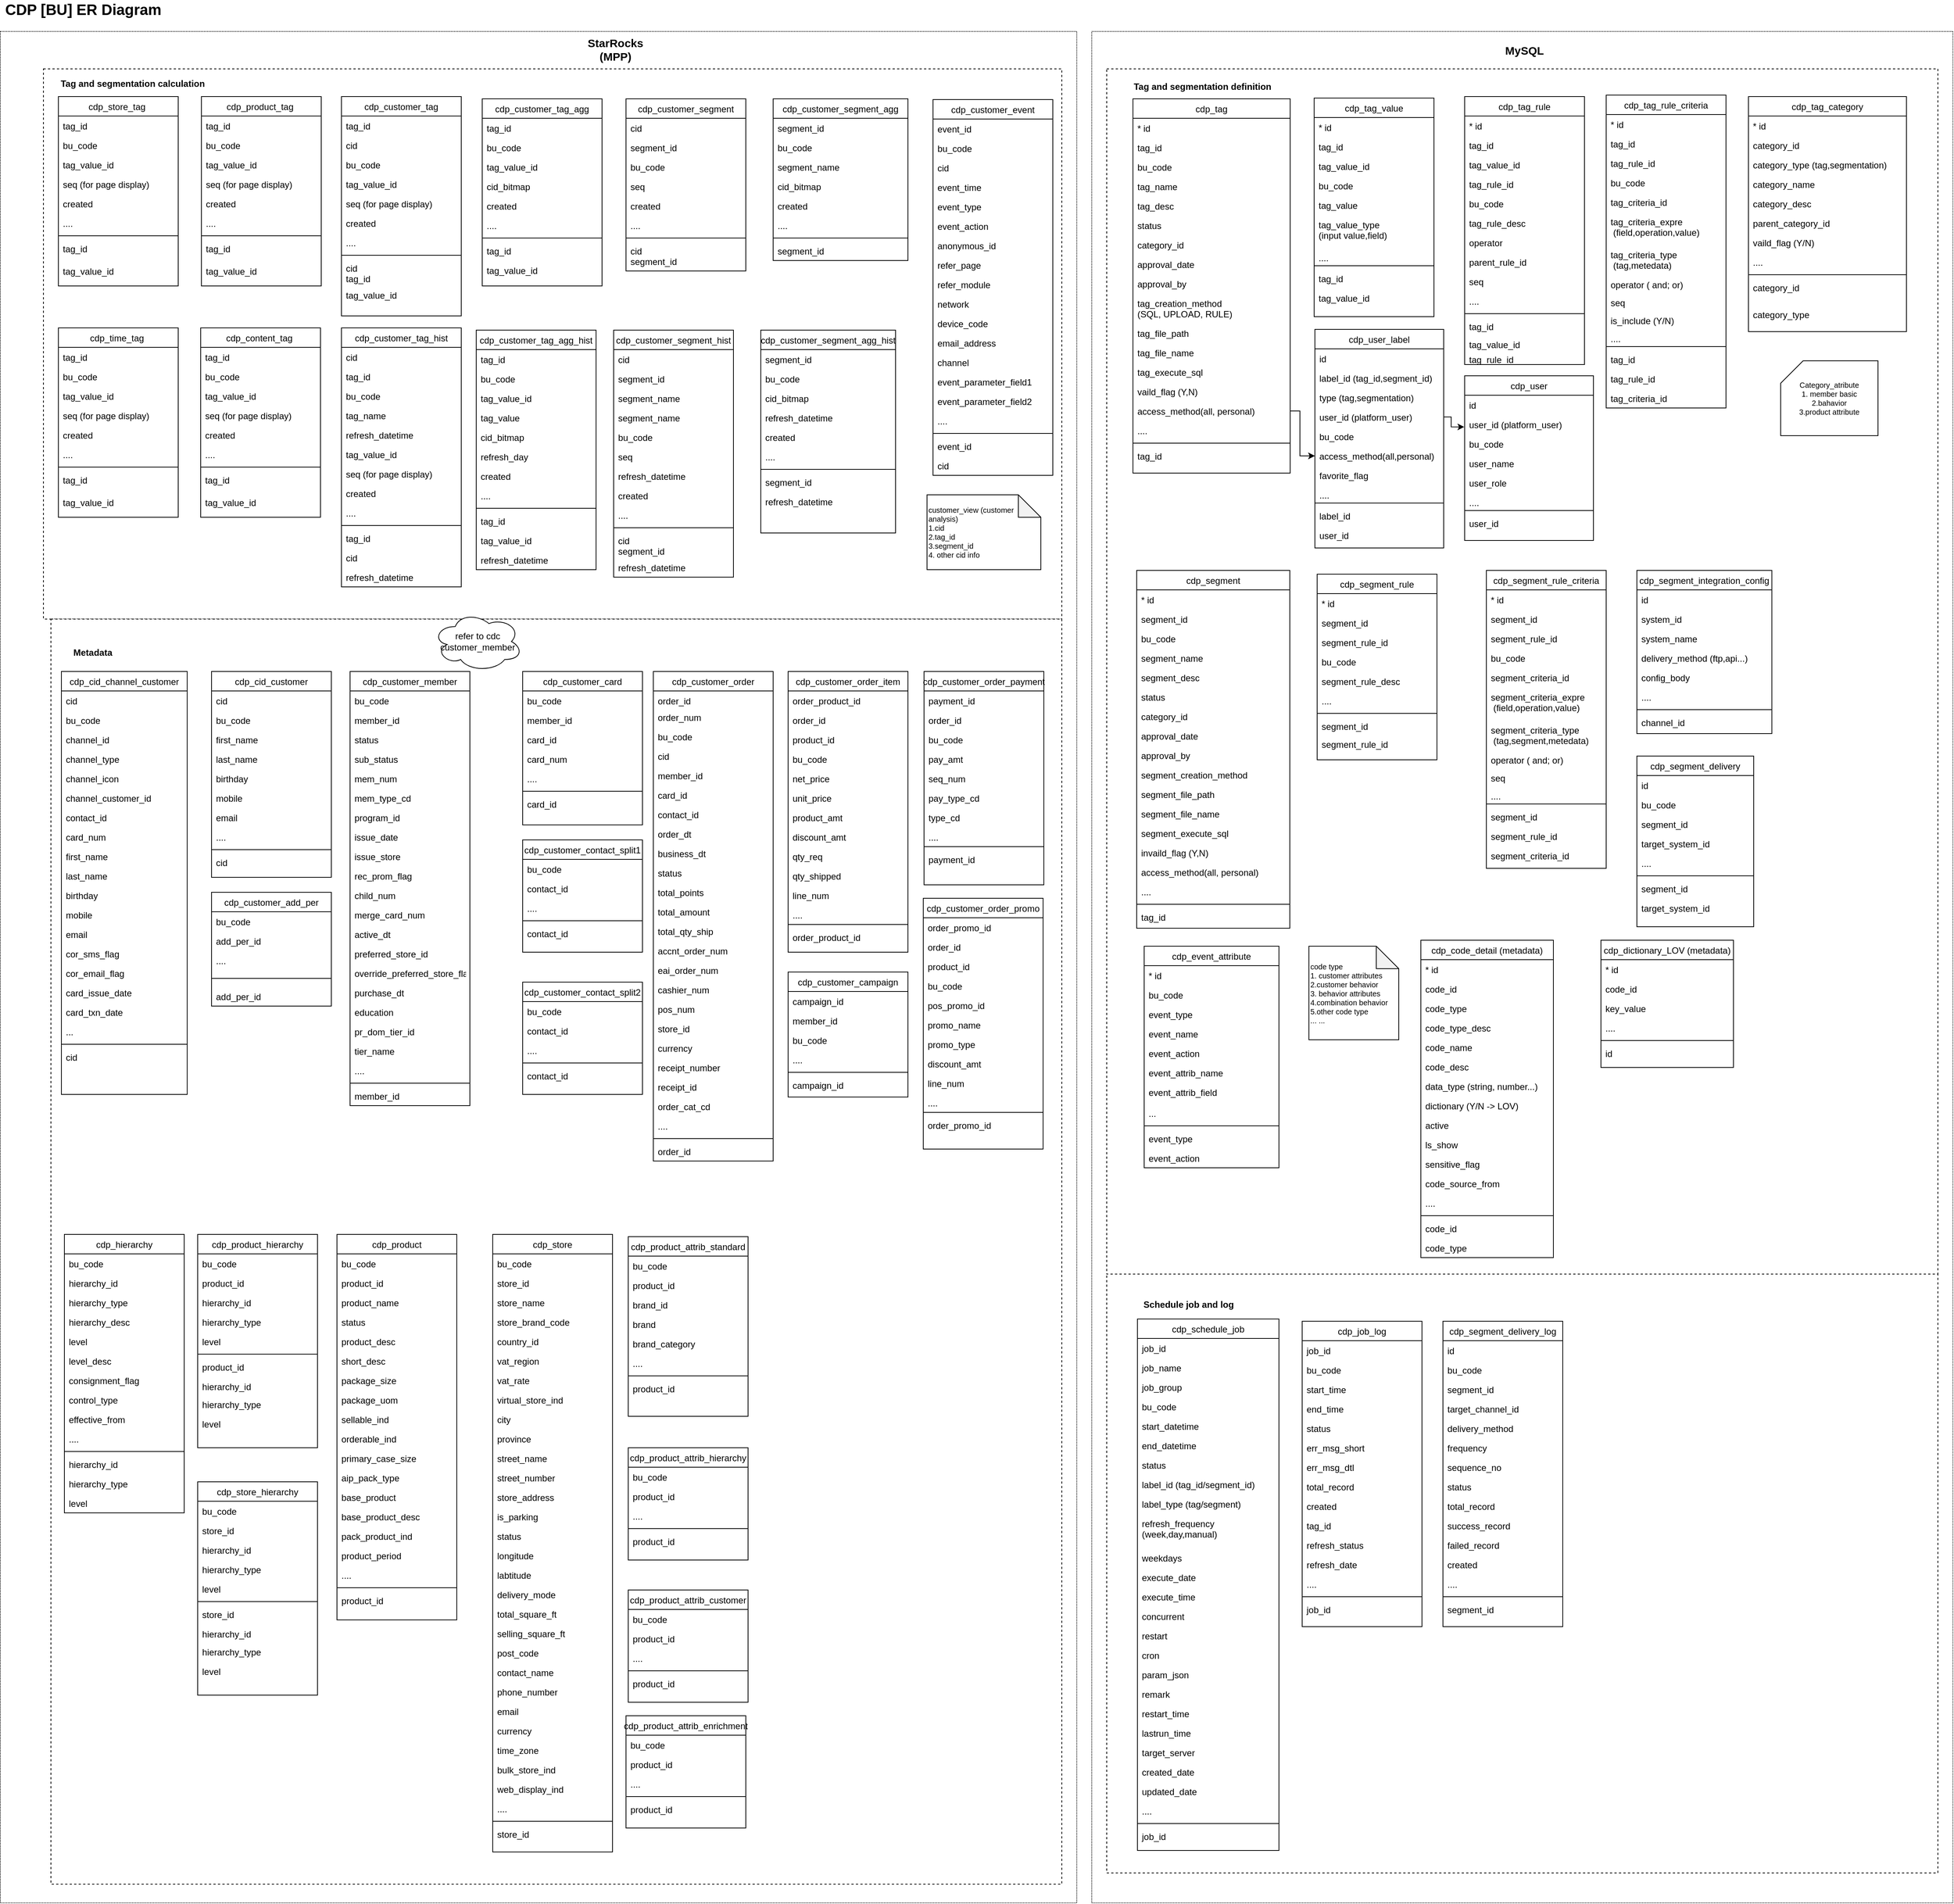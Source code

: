 <mxfile version="20.7.4" type="github">
  <diagram id="C5RBs43oDa-KdzZeNtuy" name="Page-1">
    <mxGraphModel dx="2206" dy="1677" grid="1" gridSize="10" guides="1" tooltips="1" connect="1" arrows="1" fold="1" page="1" pageScale="1" pageWidth="827" pageHeight="1169" math="0" shadow="0">
      <root>
        <mxCell id="WIyWlLk6GJQsqaUBKTNV-0" />
        <mxCell id="WIyWlLk6GJQsqaUBKTNV-1" parent="WIyWlLk6GJQsqaUBKTNV-0" />
        <mxCell id="lpSbpHwbFg0IfaeELCCi-109" value="" style="rounded=0;whiteSpace=wrap;html=1;fontSize=12;dashed=1;dashPattern=1 1;" parent="WIyWlLk6GJQsqaUBKTNV-1" vertex="1">
          <mxGeometry x="1340" y="-40" width="1150" height="2500" as="geometry" />
        </mxCell>
        <mxCell id="lpSbpHwbFg0IfaeELCCi-112" value="" style="rounded=0;whiteSpace=wrap;html=1;fontSize=12;dashed=1;" parent="WIyWlLk6GJQsqaUBKTNV-1" vertex="1">
          <mxGeometry x="1360" y="1619" width="1110" height="801" as="geometry" />
        </mxCell>
        <mxCell id="lpSbpHwbFg0IfaeELCCi-111" value="" style="rounded=0;whiteSpace=wrap;html=1;fontSize=12;dashed=1;" parent="WIyWlLk6GJQsqaUBKTNV-1" vertex="1">
          <mxGeometry x="1360" y="10" width="1110" height="1610" as="geometry" />
        </mxCell>
        <mxCell id="QjStoBQ5pJTz-VhwqxEC-11" value="" style="rounded=0;whiteSpace=wrap;html=1;fontSize=12;dashed=1;dashPattern=1 1;" parent="WIyWlLk6GJQsqaUBKTNV-1" vertex="1">
          <mxGeometry x="-117.5" y="-40" width="1437.5" height="2500" as="geometry" />
        </mxCell>
        <mxCell id="lpSbpHwbFg0IfaeELCCi-110" value="" style="rounded=0;whiteSpace=wrap;html=1;fontSize=12;dashed=1;" parent="WIyWlLk6GJQsqaUBKTNV-1" vertex="1">
          <mxGeometry x="-60" y="10" width="1360" height="735" as="geometry" />
        </mxCell>
        <mxCell id="-IaV0U5xh2xaxTVvsobt-120" value="" style="rounded=0;whiteSpace=wrap;html=1;fontSize=12;dashed=1;" parent="WIyWlLk6GJQsqaUBKTNV-1" vertex="1">
          <mxGeometry x="-50" y="745" width="1350" height="1690" as="geometry" />
        </mxCell>
        <mxCell id="zkfFHV4jXpPFQw0GAbJ--0" value="cdp_cid_channel_customer" style="swimlane;fontStyle=0;align=center;verticalAlign=top;childLayout=stackLayout;horizontal=1;startSize=26;horizontalStack=0;resizeParent=1;resizeLast=0;collapsible=1;marginBottom=0;rounded=0;shadow=0;strokeWidth=1;" parent="WIyWlLk6GJQsqaUBKTNV-1" vertex="1">
          <mxGeometry x="-36" y="815" width="168" height="565" as="geometry">
            <mxRectangle x="230" y="140" width="160" height="26" as="alternateBounds" />
          </mxGeometry>
        </mxCell>
        <mxCell id="E4UxcU7ZvCLTTDIfgFp4-35" value="cid" style="text;align=left;verticalAlign=top;spacingLeft=4;spacingRight=4;overflow=hidden;rotatable=0;points=[[0,0.5],[1,0.5]];portConstraint=eastwest;rounded=0;shadow=0;html=0;" parent="zkfFHV4jXpPFQw0GAbJ--0" vertex="1">
          <mxGeometry y="26" width="168" height="26" as="geometry" />
        </mxCell>
        <mxCell id="J1OGWd3zl4CYEi9iUNzg-182" value="bu_code" style="text;align=left;verticalAlign=top;spacingLeft=4;spacingRight=4;overflow=hidden;rotatable=0;points=[[0,0.5],[1,0.5]];portConstraint=eastwest;" parent="zkfFHV4jXpPFQw0GAbJ--0" vertex="1">
          <mxGeometry y="52" width="168" height="26" as="geometry" />
        </mxCell>
        <mxCell id="J1OGWd3zl4CYEi9iUNzg-181" value="channel_id" style="text;align=left;verticalAlign=top;spacingLeft=4;spacingRight=4;overflow=hidden;rotatable=0;points=[[0,0.5],[1,0.5]];portConstraint=eastwest;rounded=0;shadow=0;html=0;" parent="zkfFHV4jXpPFQw0GAbJ--0" vertex="1">
          <mxGeometry y="78" width="168" height="26" as="geometry" />
        </mxCell>
        <mxCell id="J1OGWd3zl4CYEi9iUNzg-0" value="channel_type" style="text;align=left;verticalAlign=top;spacingLeft=4;spacingRight=4;overflow=hidden;rotatable=0;points=[[0,0.5],[1,0.5]];portConstraint=eastwest;rounded=0;shadow=0;html=0;" parent="zkfFHV4jXpPFQw0GAbJ--0" vertex="1">
          <mxGeometry y="104" width="168" height="26" as="geometry" />
        </mxCell>
        <mxCell id="-IaV0U5xh2xaxTVvsobt-101" value="channel_icon" style="text;align=left;verticalAlign=top;spacingLeft=4;spacingRight=4;overflow=hidden;rotatable=0;points=[[0,0.5],[1,0.5]];portConstraint=eastwest;rounded=0;shadow=0;html=0;" parent="zkfFHV4jXpPFQw0GAbJ--0" vertex="1">
          <mxGeometry y="130" width="168" height="26" as="geometry" />
        </mxCell>
        <mxCell id="E4UxcU7ZvCLTTDIfgFp4-20" value="channel_customer_id" style="text;align=left;verticalAlign=top;spacingLeft=4;spacingRight=4;overflow=hidden;rotatable=0;points=[[0,0.5],[1,0.5]];portConstraint=eastwest;rounded=0;shadow=0;html=0;" parent="zkfFHV4jXpPFQw0GAbJ--0" vertex="1">
          <mxGeometry y="156" width="168" height="26" as="geometry" />
        </mxCell>
        <mxCell id="-IaV0U5xh2xaxTVvsobt-88" value="contact_id" style="text;align=left;verticalAlign=top;spacingLeft=4;spacingRight=4;overflow=hidden;rotatable=0;points=[[0,0.5],[1,0.5]];portConstraint=eastwest;rounded=0;shadow=0;html=0;" parent="zkfFHV4jXpPFQw0GAbJ--0" vertex="1">
          <mxGeometry y="182" width="168" height="26" as="geometry" />
        </mxCell>
        <mxCell id="-IaV0U5xh2xaxTVvsobt-89" value="card_num" style="text;align=left;verticalAlign=top;spacingLeft=4;spacingRight=4;overflow=hidden;rotatable=0;points=[[0,0.5],[1,0.5]];portConstraint=eastwest;rounded=0;shadow=0;html=0;" parent="zkfFHV4jXpPFQw0GAbJ--0" vertex="1">
          <mxGeometry y="208" width="168" height="26" as="geometry" />
        </mxCell>
        <mxCell id="-IaV0U5xh2xaxTVvsobt-90" value="first_name" style="text;align=left;verticalAlign=top;spacingLeft=4;spacingRight=4;overflow=hidden;rotatable=0;points=[[0,0.5],[1,0.5]];portConstraint=eastwest;rounded=0;shadow=0;html=0;" parent="zkfFHV4jXpPFQw0GAbJ--0" vertex="1">
          <mxGeometry y="234" width="168" height="26" as="geometry" />
        </mxCell>
        <mxCell id="-IaV0U5xh2xaxTVvsobt-91" value="last_name" style="text;align=left;verticalAlign=top;spacingLeft=4;spacingRight=4;overflow=hidden;rotatable=0;points=[[0,0.5],[1,0.5]];portConstraint=eastwest;rounded=0;shadow=0;html=0;" parent="zkfFHV4jXpPFQw0GAbJ--0" vertex="1">
          <mxGeometry y="260" width="168" height="26" as="geometry" />
        </mxCell>
        <mxCell id="-IaV0U5xh2xaxTVvsobt-92" value="birthday" style="text;align=left;verticalAlign=top;spacingLeft=4;spacingRight=4;overflow=hidden;rotatable=0;points=[[0,0.5],[1,0.5]];portConstraint=eastwest;rounded=0;shadow=0;html=0;" parent="zkfFHV4jXpPFQw0GAbJ--0" vertex="1">
          <mxGeometry y="286" width="168" height="26" as="geometry" />
        </mxCell>
        <mxCell id="-IaV0U5xh2xaxTVvsobt-93" value="mobile" style="text;align=left;verticalAlign=top;spacingLeft=4;spacingRight=4;overflow=hidden;rotatable=0;points=[[0,0.5],[1,0.5]];portConstraint=eastwest;rounded=0;shadow=0;html=0;" parent="zkfFHV4jXpPFQw0GAbJ--0" vertex="1">
          <mxGeometry y="312" width="168" height="26" as="geometry" />
        </mxCell>
        <mxCell id="-IaV0U5xh2xaxTVvsobt-94" value="email" style="text;align=left;verticalAlign=top;spacingLeft=4;spacingRight=4;overflow=hidden;rotatable=0;points=[[0,0.5],[1,0.5]];portConstraint=eastwest;rounded=0;shadow=0;html=0;" parent="zkfFHV4jXpPFQw0GAbJ--0" vertex="1">
          <mxGeometry y="338" width="168" height="26" as="geometry" />
        </mxCell>
        <mxCell id="-IaV0U5xh2xaxTVvsobt-96" value="cor_sms_flag" style="text;align=left;verticalAlign=top;spacingLeft=4;spacingRight=4;overflow=hidden;rotatable=0;points=[[0,0.5],[1,0.5]];portConstraint=eastwest;rounded=0;shadow=0;html=0;" parent="zkfFHV4jXpPFQw0GAbJ--0" vertex="1">
          <mxGeometry y="364" width="168" height="26" as="geometry" />
        </mxCell>
        <mxCell id="-IaV0U5xh2xaxTVvsobt-97" value="cor_email_flag" style="text;align=left;verticalAlign=top;spacingLeft=4;spacingRight=4;overflow=hidden;rotatable=0;points=[[0,0.5],[1,0.5]];portConstraint=eastwest;rounded=0;shadow=0;html=0;" parent="zkfFHV4jXpPFQw0GAbJ--0" vertex="1">
          <mxGeometry y="390" width="168" height="26" as="geometry" />
        </mxCell>
        <mxCell id="-IaV0U5xh2xaxTVvsobt-99" value="card_issue_date" style="text;align=left;verticalAlign=top;spacingLeft=4;spacingRight=4;overflow=hidden;rotatable=0;points=[[0,0.5],[1,0.5]];portConstraint=eastwest;rounded=0;shadow=0;html=0;" parent="zkfFHV4jXpPFQw0GAbJ--0" vertex="1">
          <mxGeometry y="416" width="168" height="26" as="geometry" />
        </mxCell>
        <mxCell id="-IaV0U5xh2xaxTVvsobt-100" value="card_txn_date" style="text;align=left;verticalAlign=top;spacingLeft=4;spacingRight=4;overflow=hidden;rotatable=0;points=[[0,0.5],[1,0.5]];portConstraint=eastwest;rounded=0;shadow=0;html=0;" parent="zkfFHV4jXpPFQw0GAbJ--0" vertex="1">
          <mxGeometry y="442" width="168" height="26" as="geometry" />
        </mxCell>
        <mxCell id="J1OGWd3zl4CYEi9iUNzg-3" value="..." style="text;align=left;verticalAlign=top;spacingLeft=4;spacingRight=4;overflow=hidden;rotatable=0;points=[[0,0.5],[1,0.5]];portConstraint=eastwest;rounded=0;shadow=0;html=0;" parent="zkfFHV4jXpPFQw0GAbJ--0" vertex="1">
          <mxGeometry y="468" width="168" height="26" as="geometry" />
        </mxCell>
        <mxCell id="zkfFHV4jXpPFQw0GAbJ--4" value="" style="line;html=1;strokeWidth=1;align=left;verticalAlign=middle;spacingTop=-1;spacingLeft=3;spacingRight=3;rotatable=0;labelPosition=right;points=[];portConstraint=eastwest;" parent="zkfFHV4jXpPFQw0GAbJ--0" vertex="1">
          <mxGeometry y="494" width="168" height="8" as="geometry" />
        </mxCell>
        <mxCell id="zkfFHV4jXpPFQw0GAbJ--5" value="cid" style="text;align=left;verticalAlign=top;spacingLeft=4;spacingRight=4;overflow=hidden;rotatable=0;points=[[0,0.5],[1,0.5]];portConstraint=eastwest;" parent="zkfFHV4jXpPFQw0GAbJ--0" vertex="1">
          <mxGeometry y="502" width="168" height="22" as="geometry" />
        </mxCell>
        <mxCell id="zkfFHV4jXpPFQw0GAbJ--17" value="cdp_customer_event" style="swimlane;fontStyle=0;align=center;verticalAlign=top;childLayout=stackLayout;horizontal=1;startSize=26;horizontalStack=0;resizeParent=1;resizeLast=0;collapsible=1;marginBottom=0;rounded=0;shadow=0;strokeWidth=1;" parent="WIyWlLk6GJQsqaUBKTNV-1" vertex="1">
          <mxGeometry x="1128" y="51" width="160" height="502" as="geometry">
            <mxRectangle x="550" y="140" width="160" height="26" as="alternateBounds" />
          </mxGeometry>
        </mxCell>
        <mxCell id="J1OGWd3zl4CYEi9iUNzg-4" value="event_id" style="text;align=left;verticalAlign=top;spacingLeft=4;spacingRight=4;overflow=hidden;rotatable=0;points=[[0,0.5],[1,0.5]];portConstraint=eastwest;rounded=0;shadow=0;html=0;" parent="zkfFHV4jXpPFQw0GAbJ--17" vertex="1">
          <mxGeometry y="26" width="160" height="26" as="geometry" />
        </mxCell>
        <mxCell id="YoYQvTJqZnHLmX9pfXhw-0" value="bu_code" style="text;align=left;verticalAlign=top;spacingLeft=4;spacingRight=4;overflow=hidden;rotatable=0;points=[[0,0.5],[1,0.5]];portConstraint=eastwest;rounded=0;shadow=0;html=0;" parent="zkfFHV4jXpPFQw0GAbJ--17" vertex="1">
          <mxGeometry y="52" width="160" height="26" as="geometry" />
        </mxCell>
        <mxCell id="zkfFHV4jXpPFQw0GAbJ--21" value="cid" style="text;align=left;verticalAlign=top;spacingLeft=4;spacingRight=4;overflow=hidden;rotatable=0;points=[[0,0.5],[1,0.5]];portConstraint=eastwest;rounded=0;shadow=0;html=0;" parent="zkfFHV4jXpPFQw0GAbJ--17" vertex="1">
          <mxGeometry y="78" width="160" height="26" as="geometry" />
        </mxCell>
        <mxCell id="J1OGWd3zl4CYEi9iUNzg-204" value="event_time" style="text;align=left;verticalAlign=top;spacingLeft=4;spacingRight=4;overflow=hidden;rotatable=0;points=[[0,0.5],[1,0.5]];portConstraint=eastwest;rounded=0;shadow=0;html=0;" parent="zkfFHV4jXpPFQw0GAbJ--17" vertex="1">
          <mxGeometry y="104" width="160" height="26" as="geometry" />
        </mxCell>
        <mxCell id="zkfFHV4jXpPFQw0GAbJ--20" value="event_type" style="text;align=left;verticalAlign=top;spacingLeft=4;spacingRight=4;overflow=hidden;rotatable=0;points=[[0,0.5],[1,0.5]];portConstraint=eastwest;rounded=0;shadow=0;html=0;" parent="zkfFHV4jXpPFQw0GAbJ--17" vertex="1">
          <mxGeometry y="130" width="160" height="26" as="geometry" />
        </mxCell>
        <mxCell id="J1OGWd3zl4CYEi9iUNzg-238" value="event_action" style="text;align=left;verticalAlign=top;spacingLeft=4;spacingRight=4;overflow=hidden;rotatable=0;points=[[0,0.5],[1,0.5]];portConstraint=eastwest;rounded=0;shadow=0;html=0;" parent="zkfFHV4jXpPFQw0GAbJ--17" vertex="1">
          <mxGeometry y="156" width="160" height="26" as="geometry" />
        </mxCell>
        <mxCell id="zkfFHV4jXpPFQw0GAbJ--22" value="anonymous_id" style="text;align=left;verticalAlign=top;spacingLeft=4;spacingRight=4;overflow=hidden;rotatable=0;points=[[0,0.5],[1,0.5]];portConstraint=eastwest;rounded=0;shadow=0;html=0;" parent="zkfFHV4jXpPFQw0GAbJ--17" vertex="1">
          <mxGeometry y="182" width="160" height="26" as="geometry" />
        </mxCell>
        <mxCell id="J1OGWd3zl4CYEi9iUNzg-206" value="refer_page" style="text;align=left;verticalAlign=top;spacingLeft=4;spacingRight=4;overflow=hidden;rotatable=0;points=[[0,0.5],[1,0.5]];portConstraint=eastwest;rounded=0;shadow=0;html=0;" parent="zkfFHV4jXpPFQw0GAbJ--17" vertex="1">
          <mxGeometry y="208" width="160" height="26" as="geometry" />
        </mxCell>
        <mxCell id="J1OGWd3zl4CYEi9iUNzg-207" value="refer_module" style="text;align=left;verticalAlign=top;spacingLeft=4;spacingRight=4;overflow=hidden;rotatable=0;points=[[0,0.5],[1,0.5]];portConstraint=eastwest;rounded=0;shadow=0;html=0;" parent="zkfFHV4jXpPFQw0GAbJ--17" vertex="1">
          <mxGeometry y="234" width="160" height="26" as="geometry" />
        </mxCell>
        <mxCell id="J1OGWd3zl4CYEi9iUNzg-209" value="network" style="text;align=left;verticalAlign=top;spacingLeft=4;spacingRight=4;overflow=hidden;rotatable=0;points=[[0,0.5],[1,0.5]];portConstraint=eastwest;rounded=0;shadow=0;html=0;" parent="zkfFHV4jXpPFQw0GAbJ--17" vertex="1">
          <mxGeometry y="260" width="160" height="26" as="geometry" />
        </mxCell>
        <mxCell id="J1OGWd3zl4CYEi9iUNzg-210" value="device_code" style="text;align=left;verticalAlign=top;spacingLeft=4;spacingRight=4;overflow=hidden;rotatable=0;points=[[0,0.5],[1,0.5]];portConstraint=eastwest;rounded=0;shadow=0;html=0;" parent="zkfFHV4jXpPFQw0GAbJ--17" vertex="1">
          <mxGeometry y="286" width="160" height="26" as="geometry" />
        </mxCell>
        <mxCell id="JnUKpx3pp1T5KrrytKl4-0" value="email_address" style="text;align=left;verticalAlign=top;spacingLeft=4;spacingRight=4;overflow=hidden;rotatable=0;points=[[0,0.5],[1,0.5]];portConstraint=eastwest;rounded=0;shadow=0;html=0;" parent="zkfFHV4jXpPFQw0GAbJ--17" vertex="1">
          <mxGeometry y="312" width="160" height="26" as="geometry" />
        </mxCell>
        <mxCell id="J1OGWd3zl4CYEi9iUNzg-211" value="channel" style="text;align=left;verticalAlign=top;spacingLeft=4;spacingRight=4;overflow=hidden;rotatable=0;points=[[0,0.5],[1,0.5]];portConstraint=eastwest;rounded=0;shadow=0;html=0;" parent="zkfFHV4jXpPFQw0GAbJ--17" vertex="1">
          <mxGeometry y="338" width="160" height="26" as="geometry" />
        </mxCell>
        <mxCell id="J1OGWd3zl4CYEi9iUNzg-212" value="event_parameter_field1" style="text;align=left;verticalAlign=top;spacingLeft=4;spacingRight=4;overflow=hidden;rotatable=0;points=[[0,0.5],[1,0.5]];portConstraint=eastwest;rounded=0;shadow=0;html=0;" parent="zkfFHV4jXpPFQw0GAbJ--17" vertex="1">
          <mxGeometry y="364" width="160" height="26" as="geometry" />
        </mxCell>
        <mxCell id="J1OGWd3zl4CYEi9iUNzg-239" value="event_parameter_field2" style="text;align=left;verticalAlign=top;spacingLeft=4;spacingRight=4;overflow=hidden;rotatable=0;points=[[0,0.5],[1,0.5]];portConstraint=eastwest;rounded=0;shadow=0;html=0;" parent="zkfFHV4jXpPFQw0GAbJ--17" vertex="1">
          <mxGeometry y="390" width="160" height="26" as="geometry" />
        </mxCell>
        <mxCell id="J1OGWd3zl4CYEi9iUNzg-5" value="...." style="text;align=left;verticalAlign=top;spacingLeft=4;spacingRight=4;overflow=hidden;rotatable=0;points=[[0,0.5],[1,0.5]];portConstraint=eastwest;rounded=0;shadow=0;html=0;" parent="zkfFHV4jXpPFQw0GAbJ--17" vertex="1">
          <mxGeometry y="416" width="160" height="26" as="geometry" />
        </mxCell>
        <mxCell id="zkfFHV4jXpPFQw0GAbJ--23" value="" style="line;html=1;strokeWidth=1;align=left;verticalAlign=middle;spacingTop=-1;spacingLeft=3;spacingRight=3;rotatable=0;labelPosition=right;points=[];portConstraint=eastwest;" parent="zkfFHV4jXpPFQw0GAbJ--17" vertex="1">
          <mxGeometry y="442" width="160" height="8" as="geometry" />
        </mxCell>
        <mxCell id="zkfFHV4jXpPFQw0GAbJ--24" value="event_id" style="text;align=left;verticalAlign=top;spacingLeft=4;spacingRight=4;overflow=hidden;rotatable=0;points=[[0,0.5],[1,0.5]];portConstraint=eastwest;" parent="zkfFHV4jXpPFQw0GAbJ--17" vertex="1">
          <mxGeometry y="450" width="160" height="26" as="geometry" />
        </mxCell>
        <mxCell id="TPd0HrSsJg7l49duH97c-60" value="cid" style="text;align=left;verticalAlign=top;spacingLeft=4;spacingRight=4;overflow=hidden;rotatable=0;points=[[0,0.5],[1,0.5]];portConstraint=eastwest;rounded=0;shadow=0;html=0;" parent="zkfFHV4jXpPFQw0GAbJ--17" vertex="1">
          <mxGeometry y="476" width="160" height="26" as="geometry" />
        </mxCell>
        <mxCell id="J1OGWd3zl4CYEi9iUNzg-6" value="cdp_customer_segment_agg" style="swimlane;fontStyle=0;align=center;verticalAlign=top;childLayout=stackLayout;horizontal=1;startSize=26;horizontalStack=0;resizeParent=1;resizeLast=0;collapsible=1;marginBottom=0;rounded=0;shadow=0;strokeWidth=1;" parent="WIyWlLk6GJQsqaUBKTNV-1" vertex="1">
          <mxGeometry x="914.5" y="50" width="180" height="216" as="geometry">
            <mxRectangle x="550" y="140" width="160" height="26" as="alternateBounds" />
          </mxGeometry>
        </mxCell>
        <mxCell id="J1OGWd3zl4CYEi9iUNzg-7" value="segment_id" style="text;align=left;verticalAlign=top;spacingLeft=4;spacingRight=4;overflow=hidden;rotatable=0;points=[[0,0.5],[1,0.5]];portConstraint=eastwest;rounded=0;shadow=0;html=0;" parent="J1OGWd3zl4CYEi9iUNzg-6" vertex="1">
          <mxGeometry y="26" width="180" height="26" as="geometry" />
        </mxCell>
        <mxCell id="E4UxcU7ZvCLTTDIfgFp4-26" value="bu_code" style="text;align=left;verticalAlign=top;spacingLeft=4;spacingRight=4;overflow=hidden;rotatable=0;points=[[0,0.5],[1,0.5]];portConstraint=eastwest;rounded=0;shadow=0;html=0;" parent="J1OGWd3zl4CYEi9iUNzg-6" vertex="1">
          <mxGeometry y="52" width="180" height="26" as="geometry" />
        </mxCell>
        <mxCell id="-IaV0U5xh2xaxTVvsobt-86" value="segment_name" style="text;align=left;verticalAlign=top;spacingLeft=4;spacingRight=4;overflow=hidden;rotatable=0;points=[[0,0.5],[1,0.5]];portConstraint=eastwest;rounded=0;shadow=0;html=0;" parent="J1OGWd3zl4CYEi9iUNzg-6" vertex="1">
          <mxGeometry y="78" width="180" height="26" as="geometry" />
        </mxCell>
        <mxCell id="J1OGWd3zl4CYEi9iUNzg-9" value="cid_bitmap" style="text;align=left;verticalAlign=top;spacingLeft=4;spacingRight=4;overflow=hidden;rotatable=0;points=[[0,0.5],[1,0.5]];portConstraint=eastwest;rounded=0;shadow=0;html=0;" parent="J1OGWd3zl4CYEi9iUNzg-6" vertex="1">
          <mxGeometry y="104" width="180" height="26" as="geometry" />
        </mxCell>
        <mxCell id="J1OGWd3zl4CYEi9iUNzg-10" value="created" style="text;align=left;verticalAlign=top;spacingLeft=4;spacingRight=4;overflow=hidden;rotatable=0;points=[[0,0.5],[1,0.5]];portConstraint=eastwest;rounded=0;shadow=0;html=0;" parent="J1OGWd3zl4CYEi9iUNzg-6" vertex="1">
          <mxGeometry y="130" width="180" height="26" as="geometry" />
        </mxCell>
        <mxCell id="J1OGWd3zl4CYEi9iUNzg-12" value="...." style="text;align=left;verticalAlign=top;spacingLeft=4;spacingRight=4;overflow=hidden;rotatable=0;points=[[0,0.5],[1,0.5]];portConstraint=eastwest;rounded=0;shadow=0;html=0;" parent="J1OGWd3zl4CYEi9iUNzg-6" vertex="1">
          <mxGeometry y="156" width="180" height="26" as="geometry" />
        </mxCell>
        <mxCell id="J1OGWd3zl4CYEi9iUNzg-13" value="" style="line;html=1;strokeWidth=1;align=left;verticalAlign=middle;spacingTop=-1;spacingLeft=3;spacingRight=3;rotatable=0;labelPosition=right;points=[];portConstraint=eastwest;" parent="J1OGWd3zl4CYEi9iUNzg-6" vertex="1">
          <mxGeometry y="182" width="180" height="8" as="geometry" />
        </mxCell>
        <mxCell id="J1OGWd3zl4CYEi9iUNzg-14" value="segment_id" style="text;align=left;verticalAlign=top;spacingLeft=4;spacingRight=4;overflow=hidden;rotatable=0;points=[[0,0.5],[1,0.5]];portConstraint=eastwest;" parent="J1OGWd3zl4CYEi9iUNzg-6" vertex="1">
          <mxGeometry y="190" width="180" height="26" as="geometry" />
        </mxCell>
        <mxCell id="J1OGWd3zl4CYEi9iUNzg-26" value="cdp_job_log" style="swimlane;fontStyle=0;align=center;verticalAlign=top;childLayout=stackLayout;horizontal=1;startSize=26;horizontalStack=0;resizeParent=1;resizeLast=0;collapsible=1;marginBottom=0;rounded=0;shadow=0;strokeWidth=1;" parent="WIyWlLk6GJQsqaUBKTNV-1" vertex="1">
          <mxGeometry x="1621" y="1683" width="160" height="408" as="geometry">
            <mxRectangle x="550" y="140" width="160" height="26" as="alternateBounds" />
          </mxGeometry>
        </mxCell>
        <mxCell id="YoYQvTJqZnHLmX9pfXhw-2" value="job_id" style="text;align=left;verticalAlign=top;spacingLeft=4;spacingRight=4;overflow=hidden;rotatable=0;points=[[0,0.5],[1,0.5]];portConstraint=eastwest;rounded=0;shadow=0;html=0;" parent="J1OGWd3zl4CYEi9iUNzg-26" vertex="1">
          <mxGeometry y="26" width="160" height="26" as="geometry" />
        </mxCell>
        <mxCell id="E4UxcU7ZvCLTTDIfgFp4-3" value="bu_code" style="text;align=left;verticalAlign=top;spacingLeft=4;spacingRight=4;overflow=hidden;rotatable=0;points=[[0,0.5],[1,0.5]];portConstraint=eastwest;rounded=0;shadow=0;html=0;" parent="J1OGWd3zl4CYEi9iUNzg-26" vertex="1">
          <mxGeometry y="52" width="160" height="26" as="geometry" />
        </mxCell>
        <mxCell id="J1OGWd3zl4CYEi9iUNzg-217" value="start_time" style="text;align=left;verticalAlign=top;spacingLeft=4;spacingRight=4;overflow=hidden;rotatable=0;points=[[0,0.5],[1,0.5]];portConstraint=eastwest;rounded=0;shadow=0;html=0;" parent="J1OGWd3zl4CYEi9iUNzg-26" vertex="1">
          <mxGeometry y="78" width="160" height="26" as="geometry" />
        </mxCell>
        <mxCell id="J1OGWd3zl4CYEi9iUNzg-28" value="end_time" style="text;align=left;verticalAlign=top;spacingLeft=4;spacingRight=4;overflow=hidden;rotatable=0;points=[[0,0.5],[1,0.5]];portConstraint=eastwest;rounded=0;shadow=0;html=0;" parent="J1OGWd3zl4CYEi9iUNzg-26" vertex="1">
          <mxGeometry y="104" width="160" height="26" as="geometry" />
        </mxCell>
        <mxCell id="J1OGWd3zl4CYEi9iUNzg-29" value="status" style="text;align=left;verticalAlign=top;spacingLeft=4;spacingRight=4;overflow=hidden;rotatable=0;points=[[0,0.5],[1,0.5]];portConstraint=eastwest;rounded=0;shadow=0;html=0;" parent="J1OGWd3zl4CYEi9iUNzg-26" vertex="1">
          <mxGeometry y="130" width="160" height="26" as="geometry" />
        </mxCell>
        <mxCell id="J1OGWd3zl4CYEi9iUNzg-242" value="err_msg_short" style="text;align=left;verticalAlign=top;spacingLeft=4;spacingRight=4;overflow=hidden;rotatable=0;points=[[0,0.5],[1,0.5]];portConstraint=eastwest;rounded=0;shadow=0;html=0;" parent="J1OGWd3zl4CYEi9iUNzg-26" vertex="1">
          <mxGeometry y="156" width="160" height="26" as="geometry" />
        </mxCell>
        <mxCell id="J1OGWd3zl4CYEi9iUNzg-30" value="err_msg_dtl" style="text;align=left;verticalAlign=top;spacingLeft=4;spacingRight=4;overflow=hidden;rotatable=0;points=[[0,0.5],[1,0.5]];portConstraint=eastwest;rounded=0;shadow=0;html=0;" parent="J1OGWd3zl4CYEi9iUNzg-26" vertex="1">
          <mxGeometry y="182" width="160" height="26" as="geometry" />
        </mxCell>
        <mxCell id="E4UxcU7ZvCLTTDIfgFp4-21" value="total_record" style="text;align=left;verticalAlign=top;spacingLeft=4;spacingRight=4;overflow=hidden;rotatable=0;points=[[0,0.5],[1,0.5]];portConstraint=eastwest;rounded=0;shadow=0;html=0;" parent="J1OGWd3zl4CYEi9iUNzg-26" vertex="1">
          <mxGeometry y="208" width="160" height="26" as="geometry" />
        </mxCell>
        <mxCell id="J1OGWd3zl4CYEi9iUNzg-243" value="created" style="text;align=left;verticalAlign=top;spacingLeft=4;spacingRight=4;overflow=hidden;rotatable=0;points=[[0,0.5],[1,0.5]];portConstraint=eastwest;rounded=0;shadow=0;html=0;" parent="J1OGWd3zl4CYEi9iUNzg-26" vertex="1">
          <mxGeometry y="234" width="160" height="26" as="geometry" />
        </mxCell>
        <mxCell id="SKxYcOPRpbhGHCjvouT3-11" value="tag_id" style="text;align=left;verticalAlign=top;spacingLeft=4;spacingRight=4;overflow=hidden;rotatable=0;points=[[0,0.5],[1,0.5]];portConstraint=eastwest;rounded=0;shadow=0;html=0;" parent="J1OGWd3zl4CYEi9iUNzg-26" vertex="1">
          <mxGeometry y="260" width="160" height="26" as="geometry" />
        </mxCell>
        <mxCell id="SKxYcOPRpbhGHCjvouT3-12" value="refresh_status" style="text;align=left;verticalAlign=top;spacingLeft=4;spacingRight=4;overflow=hidden;rotatable=0;points=[[0,0.5],[1,0.5]];portConstraint=eastwest;rounded=0;shadow=0;html=0;" parent="J1OGWd3zl4CYEi9iUNzg-26" vertex="1">
          <mxGeometry y="286" width="160" height="26" as="geometry" />
        </mxCell>
        <mxCell id="SKxYcOPRpbhGHCjvouT3-13" value="refresh_date" style="text;align=left;verticalAlign=top;spacingLeft=4;spacingRight=4;overflow=hidden;rotatable=0;points=[[0,0.5],[1,0.5]];portConstraint=eastwest;rounded=0;shadow=0;html=0;" parent="J1OGWd3zl4CYEi9iUNzg-26" vertex="1">
          <mxGeometry y="312" width="160" height="26" as="geometry" />
        </mxCell>
        <mxCell id="J1OGWd3zl4CYEi9iUNzg-31" value="...." style="text;align=left;verticalAlign=top;spacingLeft=4;spacingRight=4;overflow=hidden;rotatable=0;points=[[0,0.5],[1,0.5]];portConstraint=eastwest;rounded=0;shadow=0;html=0;" parent="J1OGWd3zl4CYEi9iUNzg-26" vertex="1">
          <mxGeometry y="338" width="160" height="26" as="geometry" />
        </mxCell>
        <mxCell id="J1OGWd3zl4CYEi9iUNzg-32" value="" style="line;html=1;strokeWidth=1;align=left;verticalAlign=middle;spacingTop=-1;spacingLeft=3;spacingRight=3;rotatable=0;labelPosition=right;points=[];portConstraint=eastwest;" parent="J1OGWd3zl4CYEi9iUNzg-26" vertex="1">
          <mxGeometry y="364" width="160" height="8" as="geometry" />
        </mxCell>
        <mxCell id="J1OGWd3zl4CYEi9iUNzg-33" value="job_id" style="text;align=left;verticalAlign=top;spacingLeft=4;spacingRight=4;overflow=hidden;rotatable=0;points=[[0,0.5],[1,0.5]];portConstraint=eastwest;" parent="J1OGWd3zl4CYEi9iUNzg-26" vertex="1">
          <mxGeometry y="372" width="160" height="36" as="geometry" />
        </mxCell>
        <mxCell id="J1OGWd3zl4CYEi9iUNzg-36" value="StarRocks (MPP)" style="text;html=1;strokeColor=none;fillColor=none;align=center;verticalAlign=middle;whiteSpace=wrap;rounded=0;fontStyle=1;fontSize=15;" parent="WIyWlLk6GJQsqaUBKTNV-1" vertex="1">
          <mxGeometry x="684" y="-26" width="40" height="20" as="geometry" />
        </mxCell>
        <mxCell id="J1OGWd3zl4CYEi9iUNzg-39" value="cdp_event_attribute" style="swimlane;fontStyle=0;align=center;verticalAlign=top;childLayout=stackLayout;horizontal=1;startSize=26;horizontalStack=0;resizeParent=1;resizeLast=0;collapsible=1;marginBottom=0;rounded=0;shadow=0;strokeWidth=1;" parent="WIyWlLk6GJQsqaUBKTNV-1" vertex="1">
          <mxGeometry x="1410" y="1182" width="180" height="296" as="geometry">
            <mxRectangle x="230" y="140" width="160" height="26" as="alternateBounds" />
          </mxGeometry>
        </mxCell>
        <mxCell id="YoYQvTJqZnHLmX9pfXhw-3" value="* id" style="text;align=left;verticalAlign=top;spacingLeft=4;spacingRight=4;overflow=hidden;rotatable=0;points=[[0,0.5],[1,0.5]];portConstraint=eastwest;rounded=0;shadow=0;html=0;" parent="J1OGWd3zl4CYEi9iUNzg-39" vertex="1">
          <mxGeometry y="26" width="180" height="26" as="geometry" />
        </mxCell>
        <mxCell id="QjStoBQ5pJTz-VhwqxEC-1" value="bu_code" style="text;align=left;verticalAlign=top;spacingLeft=4;spacingRight=4;overflow=hidden;rotatable=0;points=[[0,0.5],[1,0.5]];portConstraint=eastwest;rounded=0;shadow=0;html=0;" parent="J1OGWd3zl4CYEi9iUNzg-39" vertex="1">
          <mxGeometry y="52" width="180" height="26" as="geometry" />
        </mxCell>
        <mxCell id="J1OGWd3zl4CYEi9iUNzg-41" value="event_type" style="text;align=left;verticalAlign=top;spacingLeft=4;spacingRight=4;overflow=hidden;rotatable=0;points=[[0,0.5],[1,0.5]];portConstraint=eastwest;rounded=0;shadow=0;html=0;" parent="J1OGWd3zl4CYEi9iUNzg-39" vertex="1">
          <mxGeometry y="78" width="180" height="26" as="geometry" />
        </mxCell>
        <mxCell id="QjStoBQ5pJTz-VhwqxEC-2" value="event_name" style="text;align=left;verticalAlign=top;spacingLeft=4;spacingRight=4;overflow=hidden;rotatable=0;points=[[0,0.5],[1,0.5]];portConstraint=eastwest;rounded=0;shadow=0;html=0;" parent="J1OGWd3zl4CYEi9iUNzg-39" vertex="1">
          <mxGeometry y="104" width="180" height="26" as="geometry" />
        </mxCell>
        <mxCell id="J1OGWd3zl4CYEi9iUNzg-42" value="event_action" style="text;align=left;verticalAlign=top;spacingLeft=4;spacingRight=4;overflow=hidden;rotatable=0;points=[[0,0.5],[1,0.5]];portConstraint=eastwest;rounded=0;shadow=0;html=0;" parent="J1OGWd3zl4CYEi9iUNzg-39" vertex="1">
          <mxGeometry y="130" width="180" height="26" as="geometry" />
        </mxCell>
        <mxCell id="J1OGWd3zl4CYEi9iUNzg-44" value="event_attrib_name" style="text;align=left;verticalAlign=top;spacingLeft=4;spacingRight=4;overflow=hidden;rotatable=0;points=[[0,0.5],[1,0.5]];portConstraint=eastwest;rounded=0;shadow=0;html=0;" parent="J1OGWd3zl4CYEi9iUNzg-39" vertex="1">
          <mxGeometry y="156" width="180" height="26" as="geometry" />
        </mxCell>
        <mxCell id="J1OGWd3zl4CYEi9iUNzg-45" value="event_attrib_field&#xa;&#xa;..." style="text;align=left;verticalAlign=top;spacingLeft=4;spacingRight=4;overflow=hidden;rotatable=0;points=[[0,0.5],[1,0.5]];portConstraint=eastwest;rounded=0;shadow=0;html=0;" parent="J1OGWd3zl4CYEi9iUNzg-39" vertex="1">
          <mxGeometry y="182" width="180" height="28" as="geometry" />
        </mxCell>
        <mxCell id="J1OGWd3zl4CYEi9iUNzg-75" value="..." style="text;align=left;verticalAlign=top;spacingLeft=4;spacingRight=4;overflow=hidden;rotatable=0;points=[[0,0.5],[1,0.5]];portConstraint=eastwest;rounded=0;shadow=0;html=0;" parent="J1OGWd3zl4CYEi9iUNzg-39" vertex="1">
          <mxGeometry y="210" width="180" height="26" as="geometry" />
        </mxCell>
        <mxCell id="J1OGWd3zl4CYEi9iUNzg-46" value="" style="line;html=1;strokeWidth=1;align=left;verticalAlign=middle;spacingTop=-1;spacingLeft=3;spacingRight=3;rotatable=0;labelPosition=right;points=[];portConstraint=eastwest;" parent="J1OGWd3zl4CYEi9iUNzg-39" vertex="1">
          <mxGeometry y="236" width="180" height="8" as="geometry" />
        </mxCell>
        <mxCell id="J1OGWd3zl4CYEi9iUNzg-47" value="event_type&#xa;" style="text;align=left;verticalAlign=top;spacingLeft=4;spacingRight=4;overflow=hidden;rotatable=0;points=[[0,0.5],[1,0.5]];portConstraint=eastwest;" parent="J1OGWd3zl4CYEi9iUNzg-39" vertex="1">
          <mxGeometry y="244" width="180" height="26" as="geometry" />
        </mxCell>
        <mxCell id="E4UxcU7ZvCLTTDIfgFp4-22" value="event_action&#xa;" style="text;align=left;verticalAlign=top;spacingLeft=4;spacingRight=4;overflow=hidden;rotatable=0;points=[[0,0.5],[1,0.5]];portConstraint=eastwest;" parent="J1OGWd3zl4CYEi9iUNzg-39" vertex="1">
          <mxGeometry y="270" width="180" height="26" as="geometry" />
        </mxCell>
        <mxCell id="J1OGWd3zl4CYEi9iUNzg-48" value="cdp_tag" style="swimlane;fontStyle=0;align=center;verticalAlign=top;childLayout=stackLayout;horizontal=1;startSize=26;horizontalStack=0;resizeParent=1;resizeLast=0;collapsible=1;marginBottom=0;rounded=0;shadow=0;strokeWidth=1;" parent="WIyWlLk6GJQsqaUBKTNV-1" vertex="1">
          <mxGeometry x="1395" y="50" width="210" height="500" as="geometry">
            <mxRectangle x="550" y="140" width="160" height="26" as="alternateBounds" />
          </mxGeometry>
        </mxCell>
        <mxCell id="J1OGWd3zl4CYEi9iUNzg-51" value="* id" style="text;align=left;verticalAlign=top;spacingLeft=4;spacingRight=4;overflow=hidden;rotatable=0;points=[[0,0.5],[1,0.5]];portConstraint=eastwest;rounded=0;shadow=0;html=0;" parent="J1OGWd3zl4CYEi9iUNzg-48" vertex="1">
          <mxGeometry y="26" width="210" height="26" as="geometry" />
        </mxCell>
        <mxCell id="QjStoBQ5pJTz-VhwqxEC-6" value="tag_id" style="text;align=left;verticalAlign=top;spacingLeft=4;spacingRight=4;overflow=hidden;rotatable=0;points=[[0,0.5],[1,0.5]];portConstraint=eastwest;rounded=0;shadow=0;html=0;" parent="J1OGWd3zl4CYEi9iUNzg-48" vertex="1">
          <mxGeometry y="52" width="210" height="26" as="geometry" />
        </mxCell>
        <mxCell id="-IaV0U5xh2xaxTVvsobt-113" value="bu_code" style="text;align=left;verticalAlign=top;spacingLeft=4;spacingRight=4;overflow=hidden;rotatable=0;points=[[0,0.5],[1,0.5]];portConstraint=eastwest;rounded=0;shadow=0;html=0;" parent="J1OGWd3zl4CYEi9iUNzg-48" vertex="1">
          <mxGeometry y="78" width="210" height="26" as="geometry" />
        </mxCell>
        <mxCell id="J1OGWd3zl4CYEi9iUNzg-52" value="tag_name" style="text;align=left;verticalAlign=top;spacingLeft=4;spacingRight=4;overflow=hidden;rotatable=0;points=[[0,0.5],[1,0.5]];portConstraint=eastwest;rounded=0;shadow=0;html=0;" parent="J1OGWd3zl4CYEi9iUNzg-48" vertex="1">
          <mxGeometry y="104" width="210" height="26" as="geometry" />
        </mxCell>
        <mxCell id="J1OGWd3zl4CYEi9iUNzg-53" value="tag_desc" style="text;align=left;verticalAlign=top;spacingLeft=4;spacingRight=4;overflow=hidden;rotatable=0;points=[[0,0.5],[1,0.5]];portConstraint=eastwest;rounded=0;shadow=0;html=0;" parent="J1OGWd3zl4CYEi9iUNzg-48" vertex="1">
          <mxGeometry y="130" width="210" height="26" as="geometry" />
        </mxCell>
        <mxCell id="J1OGWd3zl4CYEi9iUNzg-87" value="status" style="text;align=left;verticalAlign=top;spacingLeft=4;spacingRight=4;overflow=hidden;rotatable=0;points=[[0,0.5],[1,0.5]];portConstraint=eastwest;rounded=0;shadow=0;html=0;" parent="J1OGWd3zl4CYEi9iUNzg-48" vertex="1">
          <mxGeometry y="156" width="210" height="26" as="geometry" />
        </mxCell>
        <mxCell id="-IaV0U5xh2xaxTVvsobt-0" value="category_id" style="text;align=left;verticalAlign=top;spacingLeft=4;spacingRight=4;overflow=hidden;rotatable=0;points=[[0,0.5],[1,0.5]];portConstraint=eastwest;rounded=0;shadow=0;html=0;" parent="J1OGWd3zl4CYEi9iUNzg-48" vertex="1">
          <mxGeometry y="182" width="210" height="26" as="geometry" />
        </mxCell>
        <mxCell id="TPd0HrSsJg7l49duH97c-61" value="approval_date" style="text;align=left;verticalAlign=top;spacingLeft=4;spacingRight=4;overflow=hidden;rotatable=0;points=[[0,0.5],[1,0.5]];portConstraint=eastwest;rounded=0;shadow=0;html=0;" parent="J1OGWd3zl4CYEi9iUNzg-48" vertex="1">
          <mxGeometry y="208" width="210" height="26" as="geometry" />
        </mxCell>
        <mxCell id="lpSbpHwbFg0IfaeELCCi-213" value="approval_by" style="text;align=left;verticalAlign=top;spacingLeft=4;spacingRight=4;overflow=hidden;rotatable=0;points=[[0,0.5],[1,0.5]];portConstraint=eastwest;rounded=0;shadow=0;html=0;" parent="J1OGWd3zl4CYEi9iUNzg-48" vertex="1">
          <mxGeometry y="234" width="210" height="26" as="geometry" />
        </mxCell>
        <mxCell id="TPd0HrSsJg7l49duH97c-98" value="tag_creation_method &#xa;(SQL, UPLOAD, RULE)" style="text;align=left;verticalAlign=top;spacingLeft=4;spacingRight=4;overflow=hidden;rotatable=0;points=[[0,0.5],[1,0.5]];portConstraint=eastwest;rounded=0;shadow=0;html=0;" parent="J1OGWd3zl4CYEi9iUNzg-48" vertex="1">
          <mxGeometry y="260" width="210" height="40" as="geometry" />
        </mxCell>
        <mxCell id="TPd0HrSsJg7l49duH97c-99" value="tag_file_path" style="text;align=left;verticalAlign=top;spacingLeft=4;spacingRight=4;overflow=hidden;rotatable=0;points=[[0,0.5],[1,0.5]];portConstraint=eastwest;rounded=0;shadow=0;html=0;" parent="J1OGWd3zl4CYEi9iUNzg-48" vertex="1">
          <mxGeometry y="300" width="210" height="26" as="geometry" />
        </mxCell>
        <mxCell id="TPd0HrSsJg7l49duH97c-100" value="tag_file_name" style="text;align=left;verticalAlign=top;spacingLeft=4;spacingRight=4;overflow=hidden;rotatable=0;points=[[0,0.5],[1,0.5]];portConstraint=eastwest;rounded=0;shadow=0;html=0;" parent="J1OGWd3zl4CYEi9iUNzg-48" vertex="1">
          <mxGeometry y="326" width="210" height="26" as="geometry" />
        </mxCell>
        <mxCell id="TPd0HrSsJg7l49duH97c-101" value="tag_execute_sql" style="text;align=left;verticalAlign=top;spacingLeft=4;spacingRight=4;overflow=hidden;rotatable=0;points=[[0,0.5],[1,0.5]];portConstraint=eastwest;rounded=0;shadow=0;html=0;" parent="J1OGWd3zl4CYEi9iUNzg-48" vertex="1">
          <mxGeometry y="352" width="210" height="26" as="geometry" />
        </mxCell>
        <mxCell id="lpSbpHwbFg0IfaeELCCi-3" value="vaild_flag (Y,N)" style="text;align=left;verticalAlign=top;spacingLeft=4;spacingRight=4;overflow=hidden;rotatable=0;points=[[0,0.5],[1,0.5]];portConstraint=eastwest;rounded=0;shadow=0;html=0;" parent="J1OGWd3zl4CYEi9iUNzg-48" vertex="1">
          <mxGeometry y="378" width="210" height="26" as="geometry" />
        </mxCell>
        <mxCell id="lpSbpHwbFg0IfaeELCCi-4" value="access_method(all, personal)" style="text;align=left;verticalAlign=top;spacingLeft=4;spacingRight=4;overflow=hidden;rotatable=0;points=[[0,0.5],[1,0.5]];portConstraint=eastwest;rounded=0;shadow=0;html=0;" parent="J1OGWd3zl4CYEi9iUNzg-48" vertex="1">
          <mxGeometry y="404" width="210" height="26" as="geometry" />
        </mxCell>
        <mxCell id="J1OGWd3zl4CYEi9iUNzg-54" value="...." style="text;align=left;verticalAlign=top;spacingLeft=4;spacingRight=4;overflow=hidden;rotatable=0;points=[[0,0.5],[1,0.5]];portConstraint=eastwest;rounded=0;shadow=0;html=0;" parent="J1OGWd3zl4CYEi9iUNzg-48" vertex="1">
          <mxGeometry y="430" width="210" height="26" as="geometry" />
        </mxCell>
        <mxCell id="J1OGWd3zl4CYEi9iUNzg-55" value="" style="line;html=1;strokeWidth=1;align=left;verticalAlign=middle;spacingTop=-1;spacingLeft=3;spacingRight=3;rotatable=0;labelPosition=right;points=[];portConstraint=eastwest;" parent="J1OGWd3zl4CYEi9iUNzg-48" vertex="1">
          <mxGeometry y="456" width="210" height="8" as="geometry" />
        </mxCell>
        <mxCell id="J1OGWd3zl4CYEi9iUNzg-56" value="tag_id" style="text;align=left;verticalAlign=top;spacingLeft=4;spacingRight=4;overflow=hidden;rotatable=0;points=[[0,0.5],[1,0.5]];portConstraint=eastwest;" parent="J1OGWd3zl4CYEi9iUNzg-48" vertex="1">
          <mxGeometry y="464" width="210" height="26" as="geometry" />
        </mxCell>
        <mxCell id="J1OGWd3zl4CYEi9iUNzg-58" value="cdp_tag_rule" style="swimlane;fontStyle=0;align=center;verticalAlign=top;childLayout=stackLayout;horizontal=1;startSize=26;horizontalStack=0;resizeParent=1;resizeLast=0;collapsible=1;marginBottom=0;rounded=0;shadow=0;strokeWidth=1;" parent="WIyWlLk6GJQsqaUBKTNV-1" vertex="1">
          <mxGeometry x="1838" y="47" width="160" height="358" as="geometry">
            <mxRectangle x="550" y="140" width="160" height="26" as="alternateBounds" />
          </mxGeometry>
        </mxCell>
        <mxCell id="J1OGWd3zl4CYEi9iUNzg-60" value="* id" style="text;align=left;verticalAlign=top;spacingLeft=4;spacingRight=4;overflow=hidden;rotatable=0;points=[[0,0.5],[1,0.5]];portConstraint=eastwest;rounded=0;shadow=0;html=0;" parent="J1OGWd3zl4CYEi9iUNzg-58" vertex="1">
          <mxGeometry y="26" width="160" height="26" as="geometry" />
        </mxCell>
        <mxCell id="-IaV0U5xh2xaxTVvsobt-41" value="tag_id" style="text;align=left;verticalAlign=top;spacingLeft=4;spacingRight=4;overflow=hidden;rotatable=0;points=[[0,0.5],[1,0.5]];portConstraint=eastwest;rounded=0;shadow=0;html=0;" parent="J1OGWd3zl4CYEi9iUNzg-58" vertex="1">
          <mxGeometry y="52" width="160" height="26" as="geometry" />
        </mxCell>
        <mxCell id="TPd0HrSsJg7l49duH97c-73" value="tag_value_id" style="text;align=left;verticalAlign=top;spacingLeft=4;spacingRight=4;overflow=hidden;rotatable=0;points=[[0,0.5],[1,0.5]];portConstraint=eastwest;rounded=0;shadow=0;html=0;" parent="J1OGWd3zl4CYEi9iUNzg-58" vertex="1">
          <mxGeometry y="78" width="160" height="26" as="geometry" />
        </mxCell>
        <mxCell id="J1OGWd3zl4CYEi9iUNzg-61" value="tag_rule_id" style="text;align=left;verticalAlign=top;spacingLeft=4;spacingRight=4;overflow=hidden;rotatable=0;points=[[0,0.5],[1,0.5]];portConstraint=eastwest;rounded=0;shadow=0;html=0;" parent="J1OGWd3zl4CYEi9iUNzg-58" vertex="1">
          <mxGeometry y="104" width="160" height="26" as="geometry" />
        </mxCell>
        <mxCell id="-IaV0U5xh2xaxTVvsobt-114" value="bu_code" style="text;align=left;verticalAlign=top;spacingLeft=4;spacingRight=4;overflow=hidden;rotatable=0;points=[[0,0.5],[1,0.5]];portConstraint=eastwest;rounded=0;shadow=0;html=0;" parent="J1OGWd3zl4CYEi9iUNzg-58" vertex="1">
          <mxGeometry y="130" width="160" height="26" as="geometry" />
        </mxCell>
        <mxCell id="J1OGWd3zl4CYEi9iUNzg-78" value="tag_rule_desc" style="text;align=left;verticalAlign=top;spacingLeft=4;spacingRight=4;overflow=hidden;rotatable=0;points=[[0,0.5],[1,0.5]];portConstraint=eastwest;rounded=0;shadow=0;html=0;" parent="J1OGWd3zl4CYEi9iUNzg-58" vertex="1">
          <mxGeometry y="156" width="160" height="26" as="geometry" />
        </mxCell>
        <mxCell id="gRAt7ELjc3D1AHkG3Ct0-0" value="operator" style="text;align=left;verticalAlign=top;spacingLeft=4;spacingRight=4;overflow=hidden;rotatable=0;points=[[0,0.5],[1,0.5]];portConstraint=eastwest;rounded=0;shadow=0;html=0;" parent="J1OGWd3zl4CYEi9iUNzg-58" vertex="1">
          <mxGeometry y="182" width="160" height="26" as="geometry" />
        </mxCell>
        <mxCell id="gRAt7ELjc3D1AHkG3Ct0-2" value="parent_rule_id" style="text;align=left;verticalAlign=top;spacingLeft=4;spacingRight=4;overflow=hidden;rotatable=0;points=[[0,0.5],[1,0.5]];portConstraint=eastwest;rounded=0;shadow=0;html=0;" parent="J1OGWd3zl4CYEi9iUNzg-58" vertex="1">
          <mxGeometry y="208" width="160" height="26" as="geometry" />
        </mxCell>
        <mxCell id="gRAt7ELjc3D1AHkG3Ct0-1" value="seq" style="text;align=left;verticalAlign=top;spacingLeft=4;spacingRight=4;overflow=hidden;rotatable=0;points=[[0,0.5],[1,0.5]];portConstraint=eastwest;rounded=0;shadow=0;html=0;" parent="J1OGWd3zl4CYEi9iUNzg-58" vertex="1">
          <mxGeometry y="234" width="160" height="26" as="geometry" />
        </mxCell>
        <mxCell id="J1OGWd3zl4CYEi9iUNzg-63" value="...." style="text;align=left;verticalAlign=top;spacingLeft=4;spacingRight=4;overflow=hidden;rotatable=0;points=[[0,0.5],[1,0.5]];portConstraint=eastwest;rounded=0;shadow=0;html=0;" parent="J1OGWd3zl4CYEi9iUNzg-58" vertex="1">
          <mxGeometry y="260" width="160" height="26" as="geometry" />
        </mxCell>
        <mxCell id="J1OGWd3zl4CYEi9iUNzg-64" value="" style="line;html=1;strokeWidth=1;align=left;verticalAlign=middle;spacingTop=-1;spacingLeft=3;spacingRight=3;rotatable=0;labelPosition=right;points=[];portConstraint=eastwest;" parent="J1OGWd3zl4CYEi9iUNzg-58" vertex="1">
          <mxGeometry y="286" width="160" height="8" as="geometry" />
        </mxCell>
        <mxCell id="J1OGWd3zl4CYEi9iUNzg-65" value="tag_id" style="text;align=left;verticalAlign=top;spacingLeft=4;spacingRight=4;overflow=hidden;rotatable=0;points=[[0,0.5],[1,0.5]];portConstraint=eastwest;" parent="J1OGWd3zl4CYEi9iUNzg-58" vertex="1">
          <mxGeometry y="294" width="160" height="24" as="geometry" />
        </mxCell>
        <mxCell id="-IaV0U5xh2xaxTVvsobt-40" value="tag_value_id" style="text;align=left;verticalAlign=top;spacingLeft=4;spacingRight=4;overflow=hidden;rotatable=0;points=[[0,0.5],[1,0.5]];portConstraint=eastwest;" parent="J1OGWd3zl4CYEi9iUNzg-58" vertex="1">
          <mxGeometry y="318" width="160" height="20" as="geometry" />
        </mxCell>
        <mxCell id="TPd0HrSsJg7l49duH97c-74" value="tag_rule_id" style="text;align=left;verticalAlign=top;spacingLeft=4;spacingRight=4;overflow=hidden;rotatable=0;points=[[0,0.5],[1,0.5]];portConstraint=eastwest;" parent="J1OGWd3zl4CYEi9iUNzg-58" vertex="1">
          <mxGeometry y="338" width="160" height="20" as="geometry" />
        </mxCell>
        <mxCell id="J1OGWd3zl4CYEi9iUNzg-66" value="cdp_tag_value" style="swimlane;fontStyle=0;align=center;verticalAlign=top;childLayout=stackLayout;horizontal=1;startSize=26;horizontalStack=0;resizeParent=1;resizeLast=0;collapsible=1;marginBottom=0;rounded=0;shadow=0;strokeWidth=1;" parent="WIyWlLk6GJQsqaUBKTNV-1" vertex="1">
          <mxGeometry x="1637" y="49" width="160" height="292" as="geometry">
            <mxRectangle x="550" y="140" width="160" height="26" as="alternateBounds" />
          </mxGeometry>
        </mxCell>
        <mxCell id="J1OGWd3zl4CYEi9iUNzg-68" value="* id" style="text;align=left;verticalAlign=top;spacingLeft=4;spacingRight=4;overflow=hidden;rotatable=0;points=[[0,0.5],[1,0.5]];portConstraint=eastwest;rounded=0;shadow=0;html=0;" parent="J1OGWd3zl4CYEi9iUNzg-66" vertex="1">
          <mxGeometry y="26" width="160" height="26" as="geometry" />
        </mxCell>
        <mxCell id="E4UxcU7ZvCLTTDIfgFp4-1" value="tag_id" style="text;align=left;verticalAlign=top;spacingLeft=4;spacingRight=4;overflow=hidden;rotatable=0;points=[[0,0.5],[1,0.5]];portConstraint=eastwest;rounded=0;shadow=0;html=0;" parent="J1OGWd3zl4CYEi9iUNzg-66" vertex="1">
          <mxGeometry y="52" width="160" height="26" as="geometry" />
        </mxCell>
        <mxCell id="J1OGWd3zl4CYEi9iUNzg-276" value="tag_value_id" style="text;align=left;verticalAlign=top;spacingLeft=4;spacingRight=4;overflow=hidden;rotatable=0;points=[[0,0.5],[1,0.5]];portConstraint=eastwest;rounded=0;shadow=0;html=0;" parent="J1OGWd3zl4CYEi9iUNzg-66" vertex="1">
          <mxGeometry y="78" width="160" height="26" as="geometry" />
        </mxCell>
        <mxCell id="TPd0HrSsJg7l49duH97c-72" value="bu_code" style="text;align=left;verticalAlign=top;spacingLeft=4;spacingRight=4;overflow=hidden;rotatable=0;points=[[0,0.5],[1,0.5]];portConstraint=eastwest;rounded=0;shadow=0;html=0;" parent="J1OGWd3zl4CYEi9iUNzg-66" vertex="1">
          <mxGeometry y="104" width="160" height="26" as="geometry" />
        </mxCell>
        <mxCell id="J1OGWd3zl4CYEi9iUNzg-69" value="tag_value" style="text;align=left;verticalAlign=top;spacingLeft=4;spacingRight=4;overflow=hidden;rotatable=0;points=[[0,0.5],[1,0.5]];portConstraint=eastwest;rounded=0;shadow=0;html=0;" parent="J1OGWd3zl4CYEi9iUNzg-66" vertex="1">
          <mxGeometry y="130" width="160" height="26" as="geometry" />
        </mxCell>
        <mxCell id="lpSbpHwbFg0IfaeELCCi-1" value="tag_value_type&#xa;(input value,field)" style="text;align=left;verticalAlign=top;spacingLeft=4;spacingRight=4;overflow=hidden;rotatable=0;points=[[0,0.5],[1,0.5]];portConstraint=eastwest;rounded=0;shadow=0;html=0;" parent="J1OGWd3zl4CYEi9iUNzg-66" vertex="1">
          <mxGeometry y="156" width="160" height="44" as="geometry" />
        </mxCell>
        <mxCell id="J1OGWd3zl4CYEi9iUNzg-71" value="...." style="text;align=left;verticalAlign=top;spacingLeft=4;spacingRight=4;overflow=hidden;rotatable=0;points=[[0,0.5],[1,0.5]];portConstraint=eastwest;rounded=0;shadow=0;html=0;" parent="J1OGWd3zl4CYEi9iUNzg-66" vertex="1">
          <mxGeometry y="200" width="160" height="20" as="geometry" />
        </mxCell>
        <mxCell id="J1OGWd3zl4CYEi9iUNzg-72" value="" style="line;html=1;strokeWidth=1;align=left;verticalAlign=middle;spacingTop=-1;spacingLeft=3;spacingRight=3;rotatable=0;labelPosition=right;points=[];portConstraint=eastwest;" parent="J1OGWd3zl4CYEi9iUNzg-66" vertex="1">
          <mxGeometry y="220" width="160" height="8" as="geometry" />
        </mxCell>
        <mxCell id="J1OGWd3zl4CYEi9iUNzg-73" value="tag_id" style="text;align=left;verticalAlign=top;spacingLeft=4;spacingRight=4;overflow=hidden;rotatable=0;points=[[0,0.5],[1,0.5]];portConstraint=eastwest;" parent="J1OGWd3zl4CYEi9iUNzg-66" vertex="1">
          <mxGeometry y="228" width="160" height="26" as="geometry" />
        </mxCell>
        <mxCell id="TPd0HrSsJg7l49duH97c-71" value="tag_value_id" style="text;align=left;verticalAlign=top;spacingLeft=4;spacingRight=4;overflow=hidden;rotatable=0;points=[[0,0.5],[1,0.5]];portConstraint=eastwest;" parent="J1OGWd3zl4CYEi9iUNzg-66" vertex="1">
          <mxGeometry y="254" width="160" height="20" as="geometry" />
        </mxCell>
        <mxCell id="J1OGWd3zl4CYEi9iUNzg-88" value="cdp_customer_member" style="swimlane;fontStyle=0;align=center;verticalAlign=top;childLayout=stackLayout;horizontal=1;startSize=26;horizontalStack=0;resizeParent=1;resizeLast=0;collapsible=1;marginBottom=0;rounded=0;shadow=0;strokeWidth=1;" parent="WIyWlLk6GJQsqaUBKTNV-1" vertex="1">
          <mxGeometry x="349.5" y="815" width="160" height="580" as="geometry">
            <mxRectangle x="550" y="140" width="160" height="26" as="alternateBounds" />
          </mxGeometry>
        </mxCell>
        <mxCell id="J1OGWd3zl4CYEi9iUNzg-92" value="bu_code" style="text;align=left;verticalAlign=top;spacingLeft=4;spacingRight=4;overflow=hidden;rotatable=0;points=[[0,0.5],[1,0.5]];portConstraint=eastwest;rounded=0;shadow=0;html=0;" parent="J1OGWd3zl4CYEi9iUNzg-88" vertex="1">
          <mxGeometry y="26" width="160" height="26" as="geometry" />
        </mxCell>
        <mxCell id="wZqoABKZH8qcB9SZkj6d-3" value="member_id" style="text;align=left;verticalAlign=top;spacingLeft=4;spacingRight=4;overflow=hidden;rotatable=0;points=[[0,0.5],[1,0.5]];portConstraint=eastwest;rounded=0;shadow=0;html=0;" parent="J1OGWd3zl4CYEi9iUNzg-88" vertex="1">
          <mxGeometry y="52" width="160" height="26" as="geometry" />
        </mxCell>
        <mxCell id="wZqoABKZH8qcB9SZkj6d-6" value="status" style="text;align=left;verticalAlign=top;spacingLeft=4;spacingRight=4;overflow=hidden;rotatable=0;points=[[0,0.5],[1,0.5]];portConstraint=eastwest;rounded=0;shadow=0;html=0;" parent="J1OGWd3zl4CYEi9iUNzg-88" vertex="1">
          <mxGeometry y="78" width="160" height="26" as="geometry" />
        </mxCell>
        <mxCell id="XZeWTWWppHGf8KG7F3DF-1" value="sub_status" style="text;align=left;verticalAlign=top;spacingLeft=4;spacingRight=4;overflow=hidden;rotatable=0;points=[[0,0.5],[1,0.5]];portConstraint=eastwest;rounded=0;shadow=0;html=0;" parent="J1OGWd3zl4CYEi9iUNzg-88" vertex="1">
          <mxGeometry y="104" width="160" height="26" as="geometry" />
        </mxCell>
        <mxCell id="XZeWTWWppHGf8KG7F3DF-2" value="mem_num" style="text;align=left;verticalAlign=top;spacingLeft=4;spacingRight=4;overflow=hidden;rotatable=0;points=[[0,0.5],[1,0.5]];portConstraint=eastwest;rounded=0;shadow=0;html=0;" parent="J1OGWd3zl4CYEi9iUNzg-88" vertex="1">
          <mxGeometry y="130" width="160" height="26" as="geometry" />
        </mxCell>
        <mxCell id="XZeWTWWppHGf8KG7F3DF-3" value="mem_type_cd" style="text;align=left;verticalAlign=top;spacingLeft=4;spacingRight=4;overflow=hidden;rotatable=0;points=[[0,0.5],[1,0.5]];portConstraint=eastwest;rounded=0;shadow=0;html=0;" parent="J1OGWd3zl4CYEi9iUNzg-88" vertex="1">
          <mxGeometry y="156" width="160" height="26" as="geometry" />
        </mxCell>
        <mxCell id="wZqoABKZH8qcB9SZkj6d-4" value="program_id" style="text;align=left;verticalAlign=top;spacingLeft=4;spacingRight=4;overflow=hidden;rotatable=0;points=[[0,0.5],[1,0.5]];portConstraint=eastwest;rounded=0;shadow=0;html=0;" parent="J1OGWd3zl4CYEi9iUNzg-88" vertex="1">
          <mxGeometry y="182" width="160" height="26" as="geometry" />
        </mxCell>
        <mxCell id="XZeWTWWppHGf8KG7F3DF-4" value="issue_date" style="text;align=left;verticalAlign=top;spacingLeft=4;spacingRight=4;overflow=hidden;rotatable=0;points=[[0,0.5],[1,0.5]];portConstraint=eastwest;rounded=0;shadow=0;html=0;" parent="J1OGWd3zl4CYEi9iUNzg-88" vertex="1">
          <mxGeometry y="208" width="160" height="26" as="geometry" />
        </mxCell>
        <mxCell id="wZqoABKZH8qcB9SZkj6d-7" value="issue_store" style="text;align=left;verticalAlign=top;spacingLeft=4;spacingRight=4;overflow=hidden;rotatable=0;points=[[0,0.5],[1,0.5]];portConstraint=eastwest;rounded=0;shadow=0;html=0;" parent="J1OGWd3zl4CYEi9iUNzg-88" vertex="1">
          <mxGeometry y="234" width="160" height="26" as="geometry" />
        </mxCell>
        <mxCell id="k5ibrN11tgsrTT50UMlk-13" value="rec_prom_flag" style="text;align=left;verticalAlign=top;spacingLeft=4;spacingRight=4;overflow=hidden;rotatable=0;points=[[0,0.5],[1,0.5]];portConstraint=eastwest;rounded=0;shadow=0;html=0;" parent="J1OGWd3zl4CYEi9iUNzg-88" vertex="1">
          <mxGeometry y="260" width="160" height="26" as="geometry" />
        </mxCell>
        <mxCell id="k5ibrN11tgsrTT50UMlk-14" value="child_num" style="text;align=left;verticalAlign=top;spacingLeft=4;spacingRight=4;overflow=hidden;rotatable=0;points=[[0,0.5],[1,0.5]];portConstraint=eastwest;rounded=0;shadow=0;html=0;" parent="J1OGWd3zl4CYEi9iUNzg-88" vertex="1">
          <mxGeometry y="286" width="160" height="26" as="geometry" />
        </mxCell>
        <mxCell id="k5ibrN11tgsrTT50UMlk-15" value="merge_card_num" style="text;align=left;verticalAlign=top;spacingLeft=4;spacingRight=4;overflow=hidden;rotatable=0;points=[[0,0.5],[1,0.5]];portConstraint=eastwest;rounded=0;shadow=0;html=0;" parent="J1OGWd3zl4CYEi9iUNzg-88" vertex="1">
          <mxGeometry y="312" width="160" height="26" as="geometry" />
        </mxCell>
        <mxCell id="k5ibrN11tgsrTT50UMlk-16" value="active_dt" style="text;align=left;verticalAlign=top;spacingLeft=4;spacingRight=4;overflow=hidden;rotatable=0;points=[[0,0.5],[1,0.5]];portConstraint=eastwest;rounded=0;shadow=0;html=0;" parent="J1OGWd3zl4CYEi9iUNzg-88" vertex="1">
          <mxGeometry y="338" width="160" height="26" as="geometry" />
        </mxCell>
        <mxCell id="k5ibrN11tgsrTT50UMlk-17" value="preferred_store_id" style="text;align=left;verticalAlign=top;spacingLeft=4;spacingRight=4;overflow=hidden;rotatable=0;points=[[0,0.5],[1,0.5]];portConstraint=eastwest;rounded=0;shadow=0;html=0;" parent="J1OGWd3zl4CYEi9iUNzg-88" vertex="1">
          <mxGeometry y="364" width="160" height="26" as="geometry" />
        </mxCell>
        <mxCell id="k5ibrN11tgsrTT50UMlk-20" value="override_preferred_store_flag" style="text;align=left;verticalAlign=top;spacingLeft=4;spacingRight=4;overflow=hidden;rotatable=0;points=[[0,0.5],[1,0.5]];portConstraint=eastwest;rounded=0;shadow=0;html=0;" parent="J1OGWd3zl4CYEi9iUNzg-88" vertex="1">
          <mxGeometry y="390" width="160" height="26" as="geometry" />
        </mxCell>
        <mxCell id="k5ibrN11tgsrTT50UMlk-18" value="purchase_dt" style="text;align=left;verticalAlign=top;spacingLeft=4;spacingRight=4;overflow=hidden;rotatable=0;points=[[0,0.5],[1,0.5]];portConstraint=eastwest;rounded=0;shadow=0;html=0;" parent="J1OGWd3zl4CYEi9iUNzg-88" vertex="1">
          <mxGeometry y="416" width="160" height="26" as="geometry" />
        </mxCell>
        <mxCell id="k5ibrN11tgsrTT50UMlk-19" value="education" style="text;align=left;verticalAlign=top;spacingLeft=4;spacingRight=4;overflow=hidden;rotatable=0;points=[[0,0.5],[1,0.5]];portConstraint=eastwest;rounded=0;shadow=0;html=0;" parent="J1OGWd3zl4CYEi9iUNzg-88" vertex="1">
          <mxGeometry y="442" width="160" height="26" as="geometry" />
        </mxCell>
        <mxCell id="cTIX04AjKbbkMBdaLvmn-0" value="pr_dom_tier_id" style="text;align=left;verticalAlign=top;spacingLeft=4;spacingRight=4;overflow=hidden;rotatable=0;points=[[0,0.5],[1,0.5]];portConstraint=eastwest;rounded=0;shadow=0;html=0;" parent="J1OGWd3zl4CYEi9iUNzg-88" vertex="1">
          <mxGeometry y="468" width="160" height="26" as="geometry" />
        </mxCell>
        <mxCell id="cTIX04AjKbbkMBdaLvmn-1" value="tier_name" style="text;align=left;verticalAlign=top;spacingLeft=4;spacingRight=4;overflow=hidden;rotatable=0;points=[[0,0.5],[1,0.5]];portConstraint=eastwest;rounded=0;shadow=0;html=0;" parent="J1OGWd3zl4CYEi9iUNzg-88" vertex="1">
          <mxGeometry y="494" width="160" height="26" as="geometry" />
        </mxCell>
        <mxCell id="J1OGWd3zl4CYEi9iUNzg-93" value="...." style="text;align=left;verticalAlign=top;spacingLeft=4;spacingRight=4;overflow=hidden;rotatable=0;points=[[0,0.5],[1,0.5]];portConstraint=eastwest;rounded=0;shadow=0;html=0;" parent="J1OGWd3zl4CYEi9iUNzg-88" vertex="1">
          <mxGeometry y="520" width="160" height="26" as="geometry" />
        </mxCell>
        <mxCell id="J1OGWd3zl4CYEi9iUNzg-94" value="" style="line;html=1;strokeWidth=1;align=left;verticalAlign=middle;spacingTop=-1;spacingLeft=3;spacingRight=3;rotatable=0;labelPosition=right;points=[];portConstraint=eastwest;" parent="J1OGWd3zl4CYEi9iUNzg-88" vertex="1">
          <mxGeometry y="546" width="160" height="8" as="geometry" />
        </mxCell>
        <mxCell id="J1OGWd3zl4CYEi9iUNzg-95" value="member_id" style="text;align=left;verticalAlign=top;spacingLeft=4;spacingRight=4;overflow=hidden;rotatable=0;points=[[0,0.5],[1,0.5]];portConstraint=eastwest;" parent="J1OGWd3zl4CYEi9iUNzg-88" vertex="1">
          <mxGeometry y="554" width="160" height="26" as="geometry" />
        </mxCell>
        <mxCell id="J1OGWd3zl4CYEi9iUNzg-96" value="cdp_customer_order_item" style="swimlane;fontStyle=0;align=center;verticalAlign=top;childLayout=stackLayout;horizontal=1;startSize=26;horizontalStack=0;resizeParent=1;resizeLast=0;collapsible=1;marginBottom=0;rounded=0;shadow=0;strokeWidth=1;" parent="WIyWlLk6GJQsqaUBKTNV-1" vertex="1">
          <mxGeometry x="934.5" y="815" width="160" height="375" as="geometry">
            <mxRectangle x="550" y="140" width="160" height="26" as="alternateBounds" />
          </mxGeometry>
        </mxCell>
        <mxCell id="SKxYcOPRpbhGHCjvouT3-83" value="order_product_id" style="text;align=left;verticalAlign=top;spacingLeft=4;spacingRight=4;overflow=hidden;rotatable=0;points=[[0,0.5],[1,0.5]];portConstraint=eastwest;rounded=0;shadow=0;html=0;" parent="J1OGWd3zl4CYEi9iUNzg-96" vertex="1">
          <mxGeometry y="26" width="160" height="26" as="geometry" />
        </mxCell>
        <mxCell id="SKxYcOPRpbhGHCjvouT3-126" value="order_id" style="text;align=left;verticalAlign=top;spacingLeft=4;spacingRight=4;overflow=hidden;rotatable=0;points=[[0,0.5],[1,0.5]];portConstraint=eastwest;rounded=0;shadow=0;html=0;" parent="J1OGWd3zl4CYEi9iUNzg-96" vertex="1">
          <mxGeometry y="52" width="160" height="26" as="geometry" />
        </mxCell>
        <mxCell id="b3S2DUbkckl0nl3oZKER-1" value="product_id" style="text;align=left;verticalAlign=top;spacingLeft=4;spacingRight=4;overflow=hidden;rotatable=0;points=[[0,0.5],[1,0.5]];portConstraint=eastwest;rounded=0;shadow=0;html=0;" parent="J1OGWd3zl4CYEi9iUNzg-96" vertex="1">
          <mxGeometry y="78" width="160" height="26" as="geometry" />
        </mxCell>
        <mxCell id="E4UxcU7ZvCLTTDIfgFp4-27" value="bu_code" style="text;align=left;verticalAlign=top;spacingLeft=4;spacingRight=4;overflow=hidden;rotatable=0;points=[[0,0.5],[1,0.5]];portConstraint=eastwest;rounded=0;shadow=0;html=0;" parent="J1OGWd3zl4CYEi9iUNzg-96" vertex="1">
          <mxGeometry y="104" width="160" height="26" as="geometry" />
        </mxCell>
        <mxCell id="SKxYcOPRpbhGHCjvouT3-84" value="net_price" style="text;align=left;verticalAlign=top;spacingLeft=4;spacingRight=4;overflow=hidden;rotatable=0;points=[[0,0.5],[1,0.5]];portConstraint=eastwest;rounded=0;shadow=0;html=0;" parent="J1OGWd3zl4CYEi9iUNzg-96" vertex="1">
          <mxGeometry y="130" width="160" height="26" as="geometry" />
        </mxCell>
        <mxCell id="SKxYcOPRpbhGHCjvouT3-88" value="unit_price" style="text;align=left;verticalAlign=top;spacingLeft=4;spacingRight=4;overflow=hidden;rotatable=0;points=[[0,0.5],[1,0.5]];portConstraint=eastwest;rounded=0;shadow=0;html=0;" parent="J1OGWd3zl4CYEi9iUNzg-96" vertex="1">
          <mxGeometry y="156" width="160" height="26" as="geometry" />
        </mxCell>
        <mxCell id="b3S2DUbkckl0nl3oZKER-3" value="product_amt" style="text;align=left;verticalAlign=top;spacingLeft=4;spacingRight=4;overflow=hidden;rotatable=0;points=[[0,0.5],[1,0.5]];portConstraint=eastwest;rounded=0;shadow=0;html=0;" parent="J1OGWd3zl4CYEi9iUNzg-96" vertex="1">
          <mxGeometry y="182" width="160" height="26" as="geometry" />
        </mxCell>
        <mxCell id="SKxYcOPRpbhGHCjvouT3-85" value="discount_amt" style="text;align=left;verticalAlign=top;spacingLeft=4;spacingRight=4;overflow=hidden;rotatable=0;points=[[0,0.5],[1,0.5]];portConstraint=eastwest;rounded=0;shadow=0;html=0;" parent="J1OGWd3zl4CYEi9iUNzg-96" vertex="1">
          <mxGeometry y="208" width="160" height="26" as="geometry" />
        </mxCell>
        <mxCell id="b3S2DUbkckl0nl3oZKER-4" value="qty_req" style="text;align=left;verticalAlign=top;spacingLeft=4;spacingRight=4;overflow=hidden;rotatable=0;points=[[0,0.5],[1,0.5]];portConstraint=eastwest;rounded=0;shadow=0;html=0;" parent="J1OGWd3zl4CYEi9iUNzg-96" vertex="1">
          <mxGeometry y="234" width="160" height="26" as="geometry" />
        </mxCell>
        <mxCell id="SKxYcOPRpbhGHCjvouT3-87" value="qty_shipped" style="text;align=left;verticalAlign=top;spacingLeft=4;spacingRight=4;overflow=hidden;rotatable=0;points=[[0,0.5],[1,0.5]];portConstraint=eastwest;rounded=0;shadow=0;html=0;" parent="J1OGWd3zl4CYEi9iUNzg-96" vertex="1">
          <mxGeometry y="260" width="160" height="26" as="geometry" />
        </mxCell>
        <mxCell id="SKxYcOPRpbhGHCjvouT3-89" value="line_num" style="text;align=left;verticalAlign=top;spacingLeft=4;spacingRight=4;overflow=hidden;rotatable=0;points=[[0,0.5],[1,0.5]];portConstraint=eastwest;rounded=0;shadow=0;html=0;" parent="J1OGWd3zl4CYEi9iUNzg-96" vertex="1">
          <mxGeometry y="286" width="160" height="26" as="geometry" />
        </mxCell>
        <mxCell id="J1OGWd3zl4CYEi9iUNzg-100" value="...." style="text;align=left;verticalAlign=top;spacingLeft=4;spacingRight=4;overflow=hidden;rotatable=0;points=[[0,0.5],[1,0.5]];portConstraint=eastwest;rounded=0;shadow=0;html=0;" parent="J1OGWd3zl4CYEi9iUNzg-96" vertex="1">
          <mxGeometry y="312" width="160" height="22" as="geometry" />
        </mxCell>
        <mxCell id="J1OGWd3zl4CYEi9iUNzg-101" value="" style="line;html=1;strokeWidth=1;align=left;verticalAlign=middle;spacingTop=-1;spacingLeft=3;spacingRight=3;rotatable=0;labelPosition=right;points=[];portConstraint=eastwest;" parent="J1OGWd3zl4CYEi9iUNzg-96" vertex="1">
          <mxGeometry y="334" width="160" height="8" as="geometry" />
        </mxCell>
        <mxCell id="J1OGWd3zl4CYEi9iUNzg-102" value="order_product_id" style="text;align=left;verticalAlign=top;spacingLeft=4;spacingRight=4;overflow=hidden;rotatable=0;points=[[0,0.5],[1,0.5]];portConstraint=eastwest;" parent="J1OGWd3zl4CYEi9iUNzg-96" vertex="1">
          <mxGeometry y="342" width="160" height="26" as="geometry" />
        </mxCell>
        <mxCell id="J1OGWd3zl4CYEi9iUNzg-104" value="cdp_customer_order" style="swimlane;fontStyle=0;align=center;verticalAlign=top;childLayout=stackLayout;horizontal=1;startSize=26;horizontalStack=0;resizeParent=1;resizeLast=0;collapsible=1;marginBottom=0;rounded=0;shadow=0;strokeWidth=1;" parent="WIyWlLk6GJQsqaUBKTNV-1" vertex="1">
          <mxGeometry x="754.5" y="815" width="160" height="654" as="geometry">
            <mxRectangle x="550" y="140" width="160" height="26" as="alternateBounds" />
          </mxGeometry>
        </mxCell>
        <mxCell id="b3S2DUbkckl0nl3oZKER-0" value="order_id" style="text;align=left;verticalAlign=top;spacingLeft=4;spacingRight=4;overflow=hidden;rotatable=0;points=[[0,0.5],[1,0.5]];portConstraint=eastwest;rounded=0;shadow=0;html=0;" parent="J1OGWd3zl4CYEi9iUNzg-104" vertex="1">
          <mxGeometry y="26" width="160" height="22" as="geometry" />
        </mxCell>
        <mxCell id="E4UxcU7ZvCLTTDIfgFp4-12" value="order_num" style="text;align=left;verticalAlign=top;spacingLeft=4;spacingRight=4;overflow=hidden;rotatable=0;points=[[0,0.5],[1,0.5]];portConstraint=eastwest;rounded=0;shadow=0;html=0;" parent="J1OGWd3zl4CYEi9iUNzg-104" vertex="1">
          <mxGeometry y="48" width="160" height="26" as="geometry" />
        </mxCell>
        <mxCell id="J1OGWd3zl4CYEi9iUNzg-107" value="bu_code" style="text;align=left;verticalAlign=top;spacingLeft=4;spacingRight=4;overflow=hidden;rotatable=0;points=[[0,0.5],[1,0.5]];portConstraint=eastwest;rounded=0;shadow=0;html=0;" parent="J1OGWd3zl4CYEi9iUNzg-104" vertex="1">
          <mxGeometry y="74" width="160" height="26" as="geometry" />
        </mxCell>
        <mxCell id="l1YyTbR8Ta2khwfbnkkH-15" value="cid" style="text;align=left;verticalAlign=top;spacingLeft=4;spacingRight=4;overflow=hidden;rotatable=0;points=[[0,0.5],[1,0.5]];portConstraint=eastwest;rounded=0;shadow=0;html=0;" parent="J1OGWd3zl4CYEi9iUNzg-104" vertex="1">
          <mxGeometry y="100" width="160" height="26" as="geometry" />
        </mxCell>
        <mxCell id="J1OGWd3zl4CYEi9iUNzg-111" value="member_id" style="text;align=left;verticalAlign=top;spacingLeft=4;spacingRight=4;overflow=hidden;rotatable=0;points=[[0,0.5],[1,0.5]];portConstraint=eastwest;rounded=0;shadow=0;html=0;" parent="J1OGWd3zl4CYEi9iUNzg-104" vertex="1">
          <mxGeometry y="126" width="160" height="26" as="geometry" />
        </mxCell>
        <mxCell id="SKxYcOPRpbhGHCjvouT3-123" value="card_id" style="text;align=left;verticalAlign=top;spacingLeft=4;spacingRight=4;overflow=hidden;rotatable=0;points=[[0,0.5],[1,0.5]];portConstraint=eastwest;rounded=0;shadow=0;html=0;" parent="J1OGWd3zl4CYEi9iUNzg-104" vertex="1">
          <mxGeometry y="152" width="160" height="26" as="geometry" />
        </mxCell>
        <mxCell id="SKxYcOPRpbhGHCjvouT3-124" value="contact_id" style="text;align=left;verticalAlign=top;spacingLeft=4;spacingRight=4;overflow=hidden;rotatable=0;points=[[0,0.5],[1,0.5]];portConstraint=eastwest;rounded=0;shadow=0;html=0;" parent="J1OGWd3zl4CYEi9iUNzg-104" vertex="1">
          <mxGeometry y="178" width="160" height="26" as="geometry" />
        </mxCell>
        <mxCell id="E4UxcU7ZvCLTTDIfgFp4-13" value="order_dt" style="text;align=left;verticalAlign=top;spacingLeft=4;spacingRight=4;overflow=hidden;rotatable=0;points=[[0,0.5],[1,0.5]];portConstraint=eastwest;rounded=0;shadow=0;html=0;" parent="J1OGWd3zl4CYEi9iUNzg-104" vertex="1">
          <mxGeometry y="204" width="160" height="26" as="geometry" />
        </mxCell>
        <mxCell id="E4UxcU7ZvCLTTDIfgFp4-14" value="business_dt" style="text;align=left;verticalAlign=top;spacingLeft=4;spacingRight=4;overflow=hidden;rotatable=0;points=[[0,0.5],[1,0.5]];portConstraint=eastwest;rounded=0;shadow=0;html=0;" parent="J1OGWd3zl4CYEi9iUNzg-104" vertex="1">
          <mxGeometry y="230" width="160" height="26" as="geometry" />
        </mxCell>
        <mxCell id="E4UxcU7ZvCLTTDIfgFp4-11" value="status" style="text;align=left;verticalAlign=top;spacingLeft=4;spacingRight=4;overflow=hidden;rotatable=0;points=[[0,0.5],[1,0.5]];portConstraint=eastwest;rounded=0;shadow=0;html=0;" parent="J1OGWd3zl4CYEi9iUNzg-104" vertex="1">
          <mxGeometry y="256" width="160" height="26" as="geometry" />
        </mxCell>
        <mxCell id="SKxYcOPRpbhGHCjvouT3-80" value="total_points" style="text;align=left;verticalAlign=top;spacingLeft=4;spacingRight=4;overflow=hidden;rotatable=0;points=[[0,0.5],[1,0.5]];portConstraint=eastwest;rounded=0;shadow=0;html=0;" parent="J1OGWd3zl4CYEi9iUNzg-104" vertex="1">
          <mxGeometry y="282" width="160" height="26" as="geometry" />
        </mxCell>
        <mxCell id="E4UxcU7ZvCLTTDIfgFp4-6" value="total_amount" style="text;align=left;verticalAlign=top;spacingLeft=4;spacingRight=4;overflow=hidden;rotatable=0;points=[[0,0.5],[1,0.5]];portConstraint=eastwest;rounded=0;shadow=0;html=0;" parent="J1OGWd3zl4CYEi9iUNzg-104" vertex="1">
          <mxGeometry y="308" width="160" height="26" as="geometry" />
        </mxCell>
        <mxCell id="E4UxcU7ZvCLTTDIfgFp4-7" value="total_qty_ship" style="text;align=left;verticalAlign=top;spacingLeft=4;spacingRight=4;overflow=hidden;rotatable=0;points=[[0,0.5],[1,0.5]];portConstraint=eastwest;rounded=0;shadow=0;html=0;" parent="J1OGWd3zl4CYEi9iUNzg-104" vertex="1">
          <mxGeometry y="334" width="160" height="26" as="geometry" />
        </mxCell>
        <mxCell id="E4UxcU7ZvCLTTDIfgFp4-15" value="accnt_order_num" style="text;align=left;verticalAlign=top;spacingLeft=4;spacingRight=4;overflow=hidden;rotatable=0;points=[[0,0.5],[1,0.5]];portConstraint=eastwest;rounded=0;shadow=0;html=0;" parent="J1OGWd3zl4CYEi9iUNzg-104" vertex="1">
          <mxGeometry y="360" width="160" height="26" as="geometry" />
        </mxCell>
        <mxCell id="E4UxcU7ZvCLTTDIfgFp4-16" value="eai_order_num" style="text;align=left;verticalAlign=top;spacingLeft=4;spacingRight=4;overflow=hidden;rotatable=0;points=[[0,0.5],[1,0.5]];portConstraint=eastwest;rounded=0;shadow=0;html=0;" parent="J1OGWd3zl4CYEi9iUNzg-104" vertex="1">
          <mxGeometry y="386" width="160" height="26" as="geometry" />
        </mxCell>
        <mxCell id="E4UxcU7ZvCLTTDIfgFp4-17" value="cashier_num" style="text;align=left;verticalAlign=top;spacingLeft=4;spacingRight=4;overflow=hidden;rotatable=0;points=[[0,0.5],[1,0.5]];portConstraint=eastwest;rounded=0;shadow=0;html=0;" parent="J1OGWd3zl4CYEi9iUNzg-104" vertex="1">
          <mxGeometry y="412" width="160" height="26" as="geometry" />
        </mxCell>
        <mxCell id="E4UxcU7ZvCLTTDIfgFp4-19" value="pos_num" style="text;align=left;verticalAlign=top;spacingLeft=4;spacingRight=4;overflow=hidden;rotatable=0;points=[[0,0.5],[1,0.5]];portConstraint=eastwest;rounded=0;shadow=0;html=0;" parent="J1OGWd3zl4CYEi9iUNzg-104" vertex="1">
          <mxGeometry y="438" width="160" height="26" as="geometry" />
        </mxCell>
        <mxCell id="E4UxcU7ZvCLTTDIfgFp4-18" value="store_id" style="text;align=left;verticalAlign=top;spacingLeft=4;spacingRight=4;overflow=hidden;rotatable=0;points=[[0,0.5],[1,0.5]];portConstraint=eastwest;rounded=0;shadow=0;html=0;" parent="J1OGWd3zl4CYEi9iUNzg-104" vertex="1">
          <mxGeometry y="464" width="160" height="26" as="geometry" />
        </mxCell>
        <mxCell id="E4UxcU7ZvCLTTDIfgFp4-10" value="currency" style="text;align=left;verticalAlign=top;spacingLeft=4;spacingRight=4;overflow=hidden;rotatable=0;points=[[0,0.5],[1,0.5]];portConstraint=eastwest;rounded=0;shadow=0;html=0;" parent="J1OGWd3zl4CYEi9iUNzg-104" vertex="1">
          <mxGeometry y="490" width="160" height="26" as="geometry" />
        </mxCell>
        <mxCell id="b3S2DUbkckl0nl3oZKER-2" value="receipt_number" style="text;align=left;verticalAlign=top;spacingLeft=4;spacingRight=4;overflow=hidden;rotatable=0;points=[[0,0.5],[1,0.5]];portConstraint=eastwest;rounded=0;shadow=0;html=0;" parent="J1OGWd3zl4CYEi9iUNzg-104" vertex="1">
          <mxGeometry y="516" width="160" height="26" as="geometry" />
        </mxCell>
        <mxCell id="SKxYcOPRpbhGHCjvouT3-125" value="receipt_id" style="text;align=left;verticalAlign=top;spacingLeft=4;spacingRight=4;overflow=hidden;rotatable=0;points=[[0,0.5],[1,0.5]];portConstraint=eastwest;rounded=0;shadow=0;html=0;" parent="J1OGWd3zl4CYEi9iUNzg-104" vertex="1">
          <mxGeometry y="542" width="160" height="26" as="geometry" />
        </mxCell>
        <mxCell id="SKxYcOPRpbhGHCjvouT3-81" value="order_cat_cd" style="text;align=left;verticalAlign=top;spacingLeft=4;spacingRight=4;overflow=hidden;rotatable=0;points=[[0,0.5],[1,0.5]];portConstraint=eastwest;rounded=0;shadow=0;html=0;" parent="J1OGWd3zl4CYEi9iUNzg-104" vertex="1">
          <mxGeometry y="568" width="160" height="26" as="geometry" />
        </mxCell>
        <mxCell id="J1OGWd3zl4CYEi9iUNzg-108" value="...." style="text;align=left;verticalAlign=top;spacingLeft=4;spacingRight=4;overflow=hidden;rotatable=0;points=[[0,0.5],[1,0.5]];portConstraint=eastwest;rounded=0;shadow=0;html=0;" parent="J1OGWd3zl4CYEi9iUNzg-104" vertex="1">
          <mxGeometry y="594" width="160" height="26" as="geometry" />
        </mxCell>
        <mxCell id="J1OGWd3zl4CYEi9iUNzg-109" value="" style="line;html=1;strokeWidth=1;align=left;verticalAlign=middle;spacingTop=-1;spacingLeft=3;spacingRight=3;rotatable=0;labelPosition=right;points=[];portConstraint=eastwest;" parent="J1OGWd3zl4CYEi9iUNzg-104" vertex="1">
          <mxGeometry y="620" width="160" height="8" as="geometry" />
        </mxCell>
        <mxCell id="J1OGWd3zl4CYEi9iUNzg-110" value="order_id" style="text;align=left;verticalAlign=top;spacingLeft=4;spacingRight=4;overflow=hidden;rotatable=0;points=[[0,0.5],[1,0.5]];portConstraint=eastwest;" parent="J1OGWd3zl4CYEi9iUNzg-104" vertex="1">
          <mxGeometry y="628" width="160" height="26" as="geometry" />
        </mxCell>
        <mxCell id="J1OGWd3zl4CYEi9iUNzg-129" value="cdp_product" style="swimlane;fontStyle=0;align=center;verticalAlign=top;childLayout=stackLayout;horizontal=1;startSize=26;horizontalStack=0;resizeParent=1;resizeLast=0;collapsible=1;marginBottom=0;rounded=0;shadow=0;strokeWidth=1;" parent="WIyWlLk6GJQsqaUBKTNV-1" vertex="1">
          <mxGeometry x="332" y="1567" width="160" height="515" as="geometry">
            <mxRectangle x="550" y="140" width="160" height="26" as="alternateBounds" />
          </mxGeometry>
        </mxCell>
        <mxCell id="J1OGWd3zl4CYEi9iUNzg-132" value="bu_code" style="text;align=left;verticalAlign=top;spacingLeft=4;spacingRight=4;overflow=hidden;rotatable=0;points=[[0,0.5],[1,0.5]];portConstraint=eastwest;rounded=0;shadow=0;html=0;" parent="J1OGWd3zl4CYEi9iUNzg-129" vertex="1">
          <mxGeometry y="26" width="160" height="26" as="geometry" />
        </mxCell>
        <mxCell id="J1OGWd3zl4CYEi9iUNzg-131" value="product_id" style="text;align=left;verticalAlign=top;spacingLeft=4;spacingRight=4;overflow=hidden;rotatable=0;points=[[0,0.5],[1,0.5]];portConstraint=eastwest;rounded=0;shadow=0;html=0;" parent="J1OGWd3zl4CYEi9iUNzg-129" vertex="1">
          <mxGeometry y="52" width="160" height="26" as="geometry" />
        </mxCell>
        <mxCell id="E4UxcU7ZvCLTTDIfgFp4-45" value="product_name" style="text;align=left;verticalAlign=top;spacingLeft=4;spacingRight=4;overflow=hidden;rotatable=0;points=[[0,0.5],[1,0.5]];portConstraint=eastwest;rounded=0;shadow=0;html=0;" parent="J1OGWd3zl4CYEi9iUNzg-129" vertex="1">
          <mxGeometry y="78" width="160" height="26" as="geometry" />
        </mxCell>
        <mxCell id="lpSbpHwbFg0IfaeELCCi-130" value="status" style="text;align=left;verticalAlign=top;spacingLeft=4;spacingRight=4;overflow=hidden;rotatable=0;points=[[0,0.5],[1,0.5]];portConstraint=eastwest;rounded=0;shadow=0;html=0;" parent="J1OGWd3zl4CYEi9iUNzg-129" vertex="1">
          <mxGeometry y="104" width="160" height="26" as="geometry" />
        </mxCell>
        <mxCell id="lpSbpHwbFg0IfaeELCCi-131" value="product_desc" style="text;align=left;verticalAlign=top;spacingLeft=4;spacingRight=4;overflow=hidden;rotatable=0;points=[[0,0.5],[1,0.5]];portConstraint=eastwest;rounded=0;shadow=0;html=0;" parent="J1OGWd3zl4CYEi9iUNzg-129" vertex="1">
          <mxGeometry y="130" width="160" height="26" as="geometry" />
        </mxCell>
        <mxCell id="lpSbpHwbFg0IfaeELCCi-132" value="short_desc" style="text;align=left;verticalAlign=top;spacingLeft=4;spacingRight=4;overflow=hidden;rotatable=0;points=[[0,0.5],[1,0.5]];portConstraint=eastwest;rounded=0;shadow=0;html=0;" parent="J1OGWd3zl4CYEi9iUNzg-129" vertex="1">
          <mxGeometry y="156" width="160" height="26" as="geometry" />
        </mxCell>
        <mxCell id="lpSbpHwbFg0IfaeELCCi-133" value="package_size" style="text;align=left;verticalAlign=top;spacingLeft=4;spacingRight=4;overflow=hidden;rotatable=0;points=[[0,0.5],[1,0.5]];portConstraint=eastwest;rounded=0;shadow=0;html=0;" parent="J1OGWd3zl4CYEi9iUNzg-129" vertex="1">
          <mxGeometry y="182" width="160" height="26" as="geometry" />
        </mxCell>
        <mxCell id="lpSbpHwbFg0IfaeELCCi-134" value="package_uom" style="text;align=left;verticalAlign=top;spacingLeft=4;spacingRight=4;overflow=hidden;rotatable=0;points=[[0,0.5],[1,0.5]];portConstraint=eastwest;rounded=0;shadow=0;html=0;" parent="J1OGWd3zl4CYEi9iUNzg-129" vertex="1">
          <mxGeometry y="208" width="160" height="26" as="geometry" />
        </mxCell>
        <mxCell id="lpSbpHwbFg0IfaeELCCi-135" value="sellable_ind" style="text;align=left;verticalAlign=top;spacingLeft=4;spacingRight=4;overflow=hidden;rotatable=0;points=[[0,0.5],[1,0.5]];portConstraint=eastwest;rounded=0;shadow=0;html=0;" parent="J1OGWd3zl4CYEi9iUNzg-129" vertex="1">
          <mxGeometry y="234" width="160" height="26" as="geometry" />
        </mxCell>
        <mxCell id="lpSbpHwbFg0IfaeELCCi-136" value="orderable_ind" style="text;align=left;verticalAlign=top;spacingLeft=4;spacingRight=4;overflow=hidden;rotatable=0;points=[[0,0.5],[1,0.5]];portConstraint=eastwest;rounded=0;shadow=0;html=0;" parent="J1OGWd3zl4CYEi9iUNzg-129" vertex="1">
          <mxGeometry y="260" width="160" height="26" as="geometry" />
        </mxCell>
        <mxCell id="lpSbpHwbFg0IfaeELCCi-137" value="primary_case_size" style="text;align=left;verticalAlign=top;spacingLeft=4;spacingRight=4;overflow=hidden;rotatable=0;points=[[0,0.5],[1,0.5]];portConstraint=eastwest;rounded=0;shadow=0;html=0;" parent="J1OGWd3zl4CYEi9iUNzg-129" vertex="1">
          <mxGeometry y="286" width="160" height="26" as="geometry" />
        </mxCell>
        <mxCell id="lpSbpHwbFg0IfaeELCCi-138" value="aip_pack_type" style="text;align=left;verticalAlign=top;spacingLeft=4;spacingRight=4;overflow=hidden;rotatable=0;points=[[0,0.5],[1,0.5]];portConstraint=eastwest;rounded=0;shadow=0;html=0;" parent="J1OGWd3zl4CYEi9iUNzg-129" vertex="1">
          <mxGeometry y="312" width="160" height="26" as="geometry" />
        </mxCell>
        <mxCell id="lpSbpHwbFg0IfaeELCCi-139" value="base_product" style="text;align=left;verticalAlign=top;spacingLeft=4;spacingRight=4;overflow=hidden;rotatable=0;points=[[0,0.5],[1,0.5]];portConstraint=eastwest;rounded=0;shadow=0;html=0;" parent="J1OGWd3zl4CYEi9iUNzg-129" vertex="1">
          <mxGeometry y="338" width="160" height="26" as="geometry" />
        </mxCell>
        <mxCell id="lpSbpHwbFg0IfaeELCCi-140" value="base_product_desc" style="text;align=left;verticalAlign=top;spacingLeft=4;spacingRight=4;overflow=hidden;rotatable=0;points=[[0,0.5],[1,0.5]];portConstraint=eastwest;rounded=0;shadow=0;html=0;" parent="J1OGWd3zl4CYEi9iUNzg-129" vertex="1">
          <mxGeometry y="364" width="160" height="26" as="geometry" />
        </mxCell>
        <mxCell id="lpSbpHwbFg0IfaeELCCi-141" value="pack_product_ind" style="text;align=left;verticalAlign=top;spacingLeft=4;spacingRight=4;overflow=hidden;rotatable=0;points=[[0,0.5],[1,0.5]];portConstraint=eastwest;rounded=0;shadow=0;html=0;" parent="J1OGWd3zl4CYEi9iUNzg-129" vertex="1">
          <mxGeometry y="390" width="160" height="26" as="geometry" />
        </mxCell>
        <mxCell id="lpSbpHwbFg0IfaeELCCi-142" value="product_period" style="text;align=left;verticalAlign=top;spacingLeft=4;spacingRight=4;overflow=hidden;rotatable=0;points=[[0,0.5],[1,0.5]];portConstraint=eastwest;rounded=0;shadow=0;html=0;" parent="J1OGWd3zl4CYEi9iUNzg-129" vertex="1">
          <mxGeometry y="416" width="160" height="26" as="geometry" />
        </mxCell>
        <mxCell id="J1OGWd3zl4CYEi9iUNzg-133" value="...." style="text;align=left;verticalAlign=top;spacingLeft=4;spacingRight=4;overflow=hidden;rotatable=0;points=[[0,0.5],[1,0.5]];portConstraint=eastwest;rounded=0;shadow=0;html=0;" parent="J1OGWd3zl4CYEi9iUNzg-129" vertex="1">
          <mxGeometry y="442" width="160" height="26" as="geometry" />
        </mxCell>
        <mxCell id="J1OGWd3zl4CYEi9iUNzg-134" value="" style="line;html=1;strokeWidth=1;align=left;verticalAlign=middle;spacingTop=-1;spacingLeft=3;spacingRight=3;rotatable=0;labelPosition=right;points=[];portConstraint=eastwest;" parent="J1OGWd3zl4CYEi9iUNzg-129" vertex="1">
          <mxGeometry y="468" width="160" height="8" as="geometry" />
        </mxCell>
        <mxCell id="J1OGWd3zl4CYEi9iUNzg-135" value="product_id" style="text;align=left;verticalAlign=top;spacingLeft=4;spacingRight=4;overflow=hidden;rotatable=0;points=[[0,0.5],[1,0.5]];portConstraint=eastwest;" parent="J1OGWd3zl4CYEi9iUNzg-129" vertex="1">
          <mxGeometry y="476" width="160" height="26" as="geometry" />
        </mxCell>
        <mxCell id="J1OGWd3zl4CYEi9iUNzg-143" value="cdp_store" style="swimlane;fontStyle=0;align=center;verticalAlign=top;childLayout=stackLayout;horizontal=1;startSize=26;horizontalStack=0;resizeParent=1;resizeLast=0;collapsible=1;marginBottom=0;rounded=0;shadow=0;strokeWidth=1;" parent="WIyWlLk6GJQsqaUBKTNV-1" vertex="1">
          <mxGeometry x="540" y="1567" width="160" height="825" as="geometry">
            <mxRectangle x="550" y="140" width="160" height="26" as="alternateBounds" />
          </mxGeometry>
        </mxCell>
        <mxCell id="J1OGWd3zl4CYEi9iUNzg-146" value="bu_code" style="text;align=left;verticalAlign=top;spacingLeft=4;spacingRight=4;overflow=hidden;rotatable=0;points=[[0,0.5],[1,0.5]];portConstraint=eastwest;rounded=0;shadow=0;html=0;" parent="J1OGWd3zl4CYEi9iUNzg-143" vertex="1">
          <mxGeometry y="26" width="160" height="26" as="geometry" />
        </mxCell>
        <mxCell id="J1OGWd3zl4CYEi9iUNzg-145" value="store_id" style="text;align=left;verticalAlign=top;spacingLeft=4;spacingRight=4;overflow=hidden;rotatable=0;points=[[0,0.5],[1,0.5]];portConstraint=eastwest;rounded=0;shadow=0;html=0;" parent="J1OGWd3zl4CYEi9iUNzg-143" vertex="1">
          <mxGeometry y="52" width="160" height="26" as="geometry" />
        </mxCell>
        <mxCell id="E4UxcU7ZvCLTTDIfgFp4-46" value="store_name" style="text;align=left;verticalAlign=top;spacingLeft=4;spacingRight=4;overflow=hidden;rotatable=0;points=[[0,0.5],[1,0.5]];portConstraint=eastwest;rounded=0;shadow=0;html=0;" parent="J1OGWd3zl4CYEi9iUNzg-143" vertex="1">
          <mxGeometry y="78" width="160" height="26" as="geometry" />
        </mxCell>
        <mxCell id="lpSbpHwbFg0IfaeELCCi-143" value="store_brand_code" style="text;align=left;verticalAlign=top;spacingLeft=4;spacingRight=4;overflow=hidden;rotatable=0;points=[[0,0.5],[1,0.5]];portConstraint=eastwest;rounded=0;shadow=0;html=0;" parent="J1OGWd3zl4CYEi9iUNzg-143" vertex="1">
          <mxGeometry y="104" width="160" height="26" as="geometry" />
        </mxCell>
        <mxCell id="lpSbpHwbFg0IfaeELCCi-144" value="country_id" style="text;align=left;verticalAlign=top;spacingLeft=4;spacingRight=4;overflow=hidden;rotatable=0;points=[[0,0.5],[1,0.5]];portConstraint=eastwest;rounded=0;shadow=0;html=0;" parent="J1OGWd3zl4CYEi9iUNzg-143" vertex="1">
          <mxGeometry y="130" width="160" height="26" as="geometry" />
        </mxCell>
        <mxCell id="lpSbpHwbFg0IfaeELCCi-145" value="vat_region" style="text;align=left;verticalAlign=top;spacingLeft=4;spacingRight=4;overflow=hidden;rotatable=0;points=[[0,0.5],[1,0.5]];portConstraint=eastwest;rounded=0;shadow=0;html=0;" parent="J1OGWd3zl4CYEi9iUNzg-143" vertex="1">
          <mxGeometry y="156" width="160" height="26" as="geometry" />
        </mxCell>
        <mxCell id="lpSbpHwbFg0IfaeELCCi-146" value="vat_rate" style="text;align=left;verticalAlign=top;spacingLeft=4;spacingRight=4;overflow=hidden;rotatable=0;points=[[0,0.5],[1,0.5]];portConstraint=eastwest;rounded=0;shadow=0;html=0;" parent="J1OGWd3zl4CYEi9iUNzg-143" vertex="1">
          <mxGeometry y="182" width="160" height="26" as="geometry" />
        </mxCell>
        <mxCell id="lpSbpHwbFg0IfaeELCCi-147" value="virtual_store_ind" style="text;align=left;verticalAlign=top;spacingLeft=4;spacingRight=4;overflow=hidden;rotatable=0;points=[[0,0.5],[1,0.5]];portConstraint=eastwest;rounded=0;shadow=0;html=0;" parent="J1OGWd3zl4CYEi9iUNzg-143" vertex="1">
          <mxGeometry y="208" width="160" height="26" as="geometry" />
        </mxCell>
        <mxCell id="lpSbpHwbFg0IfaeELCCi-148" value="city" style="text;align=left;verticalAlign=top;spacingLeft=4;spacingRight=4;overflow=hidden;rotatable=0;points=[[0,0.5],[1,0.5]];portConstraint=eastwest;rounded=0;shadow=0;html=0;" parent="J1OGWd3zl4CYEi9iUNzg-143" vertex="1">
          <mxGeometry y="234" width="160" height="26" as="geometry" />
        </mxCell>
        <mxCell id="lpSbpHwbFg0IfaeELCCi-149" value="province" style="text;align=left;verticalAlign=top;spacingLeft=4;spacingRight=4;overflow=hidden;rotatable=0;points=[[0,0.5],[1,0.5]];portConstraint=eastwest;rounded=0;shadow=0;html=0;" parent="J1OGWd3zl4CYEi9iUNzg-143" vertex="1">
          <mxGeometry y="260" width="160" height="26" as="geometry" />
        </mxCell>
        <mxCell id="lpSbpHwbFg0IfaeELCCi-150" value="street_name" style="text;align=left;verticalAlign=top;spacingLeft=4;spacingRight=4;overflow=hidden;rotatable=0;points=[[0,0.5],[1,0.5]];portConstraint=eastwest;rounded=0;shadow=0;html=0;" parent="J1OGWd3zl4CYEi9iUNzg-143" vertex="1">
          <mxGeometry y="286" width="160" height="26" as="geometry" />
        </mxCell>
        <mxCell id="lpSbpHwbFg0IfaeELCCi-151" value="street_number" style="text;align=left;verticalAlign=top;spacingLeft=4;spacingRight=4;overflow=hidden;rotatable=0;points=[[0,0.5],[1,0.5]];portConstraint=eastwest;rounded=0;shadow=0;html=0;" parent="J1OGWd3zl4CYEi9iUNzg-143" vertex="1">
          <mxGeometry y="312" width="160" height="26" as="geometry" />
        </mxCell>
        <mxCell id="lpSbpHwbFg0IfaeELCCi-152" value="store_address" style="text;align=left;verticalAlign=top;spacingLeft=4;spacingRight=4;overflow=hidden;rotatable=0;points=[[0,0.5],[1,0.5]];portConstraint=eastwest;rounded=0;shadow=0;html=0;" parent="J1OGWd3zl4CYEi9iUNzg-143" vertex="1">
          <mxGeometry y="338" width="160" height="26" as="geometry" />
        </mxCell>
        <mxCell id="lpSbpHwbFg0IfaeELCCi-153" value="is_parking" style="text;align=left;verticalAlign=top;spacingLeft=4;spacingRight=4;overflow=hidden;rotatable=0;points=[[0,0.5],[1,0.5]];portConstraint=eastwest;rounded=0;shadow=0;html=0;" parent="J1OGWd3zl4CYEi9iUNzg-143" vertex="1">
          <mxGeometry y="364" width="160" height="26" as="geometry" />
        </mxCell>
        <mxCell id="lpSbpHwbFg0IfaeELCCi-154" value="status" style="text;align=left;verticalAlign=top;spacingLeft=4;spacingRight=4;overflow=hidden;rotatable=0;points=[[0,0.5],[1,0.5]];portConstraint=eastwest;rounded=0;shadow=0;html=0;" parent="J1OGWd3zl4CYEi9iUNzg-143" vertex="1">
          <mxGeometry y="390" width="160" height="26" as="geometry" />
        </mxCell>
        <mxCell id="lpSbpHwbFg0IfaeELCCi-155" value="longitude" style="text;align=left;verticalAlign=top;spacingLeft=4;spacingRight=4;overflow=hidden;rotatable=0;points=[[0,0.5],[1,0.5]];portConstraint=eastwest;rounded=0;shadow=0;html=0;" parent="J1OGWd3zl4CYEi9iUNzg-143" vertex="1">
          <mxGeometry y="416" width="160" height="26" as="geometry" />
        </mxCell>
        <mxCell id="lpSbpHwbFg0IfaeELCCi-156" value="labtitude" style="text;align=left;verticalAlign=top;spacingLeft=4;spacingRight=4;overflow=hidden;rotatable=0;points=[[0,0.5],[1,0.5]];portConstraint=eastwest;rounded=0;shadow=0;html=0;" parent="J1OGWd3zl4CYEi9iUNzg-143" vertex="1">
          <mxGeometry y="442" width="160" height="26" as="geometry" />
        </mxCell>
        <mxCell id="lpSbpHwbFg0IfaeELCCi-157" value="delivery_mode" style="text;align=left;verticalAlign=top;spacingLeft=4;spacingRight=4;overflow=hidden;rotatable=0;points=[[0,0.5],[1,0.5]];portConstraint=eastwest;rounded=0;shadow=0;html=0;" parent="J1OGWd3zl4CYEi9iUNzg-143" vertex="1">
          <mxGeometry y="468" width="160" height="26" as="geometry" />
        </mxCell>
        <mxCell id="lpSbpHwbFg0IfaeELCCi-158" value="total_square_ft" style="text;align=left;verticalAlign=top;spacingLeft=4;spacingRight=4;overflow=hidden;rotatable=0;points=[[0,0.5],[1,0.5]];portConstraint=eastwest;rounded=0;shadow=0;html=0;" parent="J1OGWd3zl4CYEi9iUNzg-143" vertex="1">
          <mxGeometry y="494" width="160" height="26" as="geometry" />
        </mxCell>
        <mxCell id="lpSbpHwbFg0IfaeELCCi-159" value="selling_square_ft" style="text;align=left;verticalAlign=top;spacingLeft=4;spacingRight=4;overflow=hidden;rotatable=0;points=[[0,0.5],[1,0.5]];portConstraint=eastwest;rounded=0;shadow=0;html=0;" parent="J1OGWd3zl4CYEi9iUNzg-143" vertex="1">
          <mxGeometry y="520" width="160" height="26" as="geometry" />
        </mxCell>
        <mxCell id="lpSbpHwbFg0IfaeELCCi-160" value="post_code" style="text;align=left;verticalAlign=top;spacingLeft=4;spacingRight=4;overflow=hidden;rotatable=0;points=[[0,0.5],[1,0.5]];portConstraint=eastwest;rounded=0;shadow=0;html=0;" parent="J1OGWd3zl4CYEi9iUNzg-143" vertex="1">
          <mxGeometry y="546" width="160" height="26" as="geometry" />
        </mxCell>
        <mxCell id="lpSbpHwbFg0IfaeELCCi-161" value="contact_name" style="text;align=left;verticalAlign=top;spacingLeft=4;spacingRight=4;overflow=hidden;rotatable=0;points=[[0,0.5],[1,0.5]];portConstraint=eastwest;rounded=0;shadow=0;html=0;" parent="J1OGWd3zl4CYEi9iUNzg-143" vertex="1">
          <mxGeometry y="572" width="160" height="26" as="geometry" />
        </mxCell>
        <mxCell id="lpSbpHwbFg0IfaeELCCi-162" value="phone_number" style="text;align=left;verticalAlign=top;spacingLeft=4;spacingRight=4;overflow=hidden;rotatable=0;points=[[0,0.5],[1,0.5]];portConstraint=eastwest;rounded=0;shadow=0;html=0;" parent="J1OGWd3zl4CYEi9iUNzg-143" vertex="1">
          <mxGeometry y="598" width="160" height="26" as="geometry" />
        </mxCell>
        <mxCell id="lpSbpHwbFg0IfaeELCCi-163" value="email" style="text;align=left;verticalAlign=top;spacingLeft=4;spacingRight=4;overflow=hidden;rotatable=0;points=[[0,0.5],[1,0.5]];portConstraint=eastwest;rounded=0;shadow=0;html=0;" parent="J1OGWd3zl4CYEi9iUNzg-143" vertex="1">
          <mxGeometry y="624" width="160" height="26" as="geometry" />
        </mxCell>
        <mxCell id="lpSbpHwbFg0IfaeELCCi-164" value="currency" style="text;align=left;verticalAlign=top;spacingLeft=4;spacingRight=4;overflow=hidden;rotatable=0;points=[[0,0.5],[1,0.5]];portConstraint=eastwest;rounded=0;shadow=0;html=0;" parent="J1OGWd3zl4CYEi9iUNzg-143" vertex="1">
          <mxGeometry y="650" width="160" height="26" as="geometry" />
        </mxCell>
        <mxCell id="lpSbpHwbFg0IfaeELCCi-165" value="time_zone" style="text;align=left;verticalAlign=top;spacingLeft=4;spacingRight=4;overflow=hidden;rotatable=0;points=[[0,0.5],[1,0.5]];portConstraint=eastwest;rounded=0;shadow=0;html=0;" parent="J1OGWd3zl4CYEi9iUNzg-143" vertex="1">
          <mxGeometry y="676" width="160" height="26" as="geometry" />
        </mxCell>
        <mxCell id="lpSbpHwbFg0IfaeELCCi-166" value="bulk_store_ind" style="text;align=left;verticalAlign=top;spacingLeft=4;spacingRight=4;overflow=hidden;rotatable=0;points=[[0,0.5],[1,0.5]];portConstraint=eastwest;rounded=0;shadow=0;html=0;" parent="J1OGWd3zl4CYEi9iUNzg-143" vertex="1">
          <mxGeometry y="702" width="160" height="26" as="geometry" />
        </mxCell>
        <mxCell id="lpSbpHwbFg0IfaeELCCi-167" value="web_display_ind" style="text;align=left;verticalAlign=top;spacingLeft=4;spacingRight=4;overflow=hidden;rotatable=0;points=[[0,0.5],[1,0.5]];portConstraint=eastwest;rounded=0;shadow=0;html=0;" parent="J1OGWd3zl4CYEi9iUNzg-143" vertex="1">
          <mxGeometry y="728" width="160" height="26" as="geometry" />
        </mxCell>
        <mxCell id="J1OGWd3zl4CYEi9iUNzg-147" value="...." style="text;align=left;verticalAlign=top;spacingLeft=4;spacingRight=4;overflow=hidden;rotatable=0;points=[[0,0.5],[1,0.5]];portConstraint=eastwest;rounded=0;shadow=0;html=0;" parent="J1OGWd3zl4CYEi9iUNzg-143" vertex="1">
          <mxGeometry y="754" width="160" height="26" as="geometry" />
        </mxCell>
        <mxCell id="J1OGWd3zl4CYEi9iUNzg-148" value="" style="line;html=1;strokeWidth=1;align=left;verticalAlign=middle;spacingTop=-1;spacingLeft=3;spacingRight=3;rotatable=0;labelPosition=right;points=[];portConstraint=eastwest;" parent="J1OGWd3zl4CYEi9iUNzg-143" vertex="1">
          <mxGeometry y="780" width="160" height="8" as="geometry" />
        </mxCell>
        <mxCell id="J1OGWd3zl4CYEi9iUNzg-149" value="store_id" style="text;align=left;verticalAlign=top;spacingLeft=4;spacingRight=4;overflow=hidden;rotatable=0;points=[[0,0.5],[1,0.5]];portConstraint=eastwest;" parent="J1OGWd3zl4CYEi9iUNzg-143" vertex="1">
          <mxGeometry y="788" width="160" height="26" as="geometry" />
        </mxCell>
        <mxCell id="J1OGWd3zl4CYEi9iUNzg-153" value="cdp_customer_campaign" style="swimlane;fontStyle=0;align=center;verticalAlign=top;childLayout=stackLayout;horizontal=1;startSize=26;horizontalStack=0;resizeParent=1;resizeLast=0;collapsible=1;marginBottom=0;rounded=0;shadow=0;strokeWidth=1;" parent="WIyWlLk6GJQsqaUBKTNV-1" vertex="1">
          <mxGeometry x="934.5" y="1216.5" width="160" height="167" as="geometry">
            <mxRectangle x="550" y="140" width="160" height="26" as="alternateBounds" />
          </mxGeometry>
        </mxCell>
        <mxCell id="J1OGWd3zl4CYEi9iUNzg-162" value="campaign_id" style="text;align=left;verticalAlign=top;spacingLeft=4;spacingRight=4;overflow=hidden;rotatable=0;points=[[0,0.5],[1,0.5]];portConstraint=eastwest;rounded=0;shadow=0;html=0;" parent="J1OGWd3zl4CYEi9iUNzg-153" vertex="1">
          <mxGeometry y="26" width="160" height="26" as="geometry" />
        </mxCell>
        <mxCell id="J1OGWd3zl4CYEi9iUNzg-155" value="member_id" style="text;align=left;verticalAlign=top;spacingLeft=4;spacingRight=4;overflow=hidden;rotatable=0;points=[[0,0.5],[1,0.5]];portConstraint=eastwest;rounded=0;shadow=0;html=0;" parent="J1OGWd3zl4CYEi9iUNzg-153" vertex="1">
          <mxGeometry y="52" width="160" height="26" as="geometry" />
        </mxCell>
        <mxCell id="J1OGWd3zl4CYEi9iUNzg-156" value="bu_code" style="text;align=left;verticalAlign=top;spacingLeft=4;spacingRight=4;overflow=hidden;rotatable=0;points=[[0,0.5],[1,0.5]];portConstraint=eastwest;rounded=0;shadow=0;html=0;" parent="J1OGWd3zl4CYEi9iUNzg-153" vertex="1">
          <mxGeometry y="78" width="160" height="26" as="geometry" />
        </mxCell>
        <mxCell id="J1OGWd3zl4CYEi9iUNzg-157" value="...." style="text;align=left;verticalAlign=top;spacingLeft=4;spacingRight=4;overflow=hidden;rotatable=0;points=[[0,0.5],[1,0.5]];portConstraint=eastwest;rounded=0;shadow=0;html=0;" parent="J1OGWd3zl4CYEi9iUNzg-153" vertex="1">
          <mxGeometry y="104" width="160" height="26" as="geometry" />
        </mxCell>
        <mxCell id="J1OGWd3zl4CYEi9iUNzg-158" value="" style="line;html=1;strokeWidth=1;align=left;verticalAlign=middle;spacingTop=-1;spacingLeft=3;spacingRight=3;rotatable=0;labelPosition=right;points=[];portConstraint=eastwest;" parent="J1OGWd3zl4CYEi9iUNzg-153" vertex="1">
          <mxGeometry y="130" width="160" height="8" as="geometry" />
        </mxCell>
        <mxCell id="J1OGWd3zl4CYEi9iUNzg-159" value="campaign_id" style="text;align=left;verticalAlign=top;spacingLeft=4;spacingRight=4;overflow=hidden;rotatable=0;points=[[0,0.5],[1,0.5]];portConstraint=eastwest;" parent="J1OGWd3zl4CYEi9iUNzg-153" vertex="1">
          <mxGeometry y="138" width="160" height="26" as="geometry" />
        </mxCell>
        <mxCell id="J1OGWd3zl4CYEi9iUNzg-219" value="cdp_tag_rule_criteria" style="swimlane;fontStyle=0;align=center;verticalAlign=top;childLayout=stackLayout;horizontal=1;startSize=26;horizontalStack=0;resizeParent=1;resizeLast=0;collapsible=1;marginBottom=0;rounded=0;shadow=0;strokeWidth=1;" parent="WIyWlLk6GJQsqaUBKTNV-1" vertex="1">
          <mxGeometry x="2027" y="45" width="160" height="418" as="geometry">
            <mxRectangle x="550" y="140" width="160" height="26" as="alternateBounds" />
          </mxGeometry>
        </mxCell>
        <mxCell id="J1OGWd3zl4CYEi9iUNzg-221" value="* id" style="text;align=left;verticalAlign=top;spacingLeft=4;spacingRight=4;overflow=hidden;rotatable=0;points=[[0,0.5],[1,0.5]];portConstraint=eastwest;rounded=0;shadow=0;html=0;" parent="J1OGWd3zl4CYEi9iUNzg-219" vertex="1">
          <mxGeometry y="26" width="160" height="26" as="geometry" />
        </mxCell>
        <mxCell id="E4UxcU7ZvCLTTDIfgFp4-0" value="tag_id" style="text;align=left;verticalAlign=top;spacingLeft=4;spacingRight=4;overflow=hidden;rotatable=0;points=[[0,0.5],[1,0.5]];portConstraint=eastwest;rounded=0;shadow=0;html=0;" parent="J1OGWd3zl4CYEi9iUNzg-219" vertex="1">
          <mxGeometry y="52" width="160" height="26" as="geometry" />
        </mxCell>
        <mxCell id="TPd0HrSsJg7l49duH97c-75" value="tag_rule_id" style="text;align=left;verticalAlign=top;spacingLeft=4;spacingRight=4;overflow=hidden;rotatable=0;points=[[0,0.5],[1,0.5]];portConstraint=eastwest;rounded=0;shadow=0;html=0;" parent="J1OGWd3zl4CYEi9iUNzg-219" vertex="1">
          <mxGeometry y="78" width="160" height="26" as="geometry" />
        </mxCell>
        <mxCell id="J1OGWd3zl4CYEi9iUNzg-222" value="bu_code" style="text;align=left;verticalAlign=top;spacingLeft=4;spacingRight=4;overflow=hidden;rotatable=0;points=[[0,0.5],[1,0.5]];portConstraint=eastwest;rounded=0;shadow=0;html=0;" parent="J1OGWd3zl4CYEi9iUNzg-219" vertex="1">
          <mxGeometry y="104" width="160" height="26" as="geometry" />
        </mxCell>
        <mxCell id="J1OGWd3zl4CYEi9iUNzg-236" value="tag_criteria_id" style="text;align=left;verticalAlign=top;spacingLeft=4;spacingRight=4;overflow=hidden;rotatable=0;points=[[0,0.5],[1,0.5]];portConstraint=eastwest;rounded=0;shadow=0;html=0;" parent="J1OGWd3zl4CYEi9iUNzg-219" vertex="1">
          <mxGeometry y="130" width="160" height="26" as="geometry" />
        </mxCell>
        <mxCell id="J1OGWd3zl4CYEi9iUNzg-274" value="tag_criteria_expre&#xa; (field,operation,value) " style="text;align=left;verticalAlign=top;spacingLeft=4;spacingRight=4;overflow=hidden;rotatable=0;points=[[0,0.5],[1,0.5]];portConstraint=eastwest;rounded=0;shadow=0;html=0;" parent="J1OGWd3zl4CYEi9iUNzg-219" vertex="1">
          <mxGeometry y="156" width="160" height="44" as="geometry" />
        </mxCell>
        <mxCell id="TPd0HrSsJg7l49duH97c-76" value="tag_criteria_type&#xa; (tag,metedata) " style="text;align=left;verticalAlign=top;spacingLeft=4;spacingRight=4;overflow=hidden;rotatable=0;points=[[0,0.5],[1,0.5]];portConstraint=eastwest;rounded=0;shadow=0;html=0;" parent="J1OGWd3zl4CYEi9iUNzg-219" vertex="1">
          <mxGeometry y="200" width="160" height="40" as="geometry" />
        </mxCell>
        <mxCell id="TPd0HrSsJg7l49duH97c-78" value="operator ( and; or)" style="text;align=left;verticalAlign=top;spacingLeft=4;spacingRight=4;overflow=hidden;rotatable=0;points=[[0,0.5],[1,0.5]];portConstraint=eastwest;rounded=0;shadow=0;html=0;" parent="J1OGWd3zl4CYEi9iUNzg-219" vertex="1">
          <mxGeometry y="240" width="160" height="24" as="geometry" />
        </mxCell>
        <mxCell id="TPd0HrSsJg7l49duH97c-79" value="seq" style="text;align=left;verticalAlign=top;spacingLeft=4;spacingRight=4;overflow=hidden;rotatable=0;points=[[0,0.5],[1,0.5]];portConstraint=eastwest;rounded=0;shadow=0;html=0;" parent="J1OGWd3zl4CYEi9iUNzg-219" vertex="1">
          <mxGeometry y="264" width="160" height="24" as="geometry" />
        </mxCell>
        <mxCell id="JnUKpx3pp1T5KrrytKl4-34" value="is_include (Y/N)" style="text;align=left;verticalAlign=top;spacingLeft=4;spacingRight=4;overflow=hidden;rotatable=0;points=[[0,0.5],[1,0.5]];portConstraint=eastwest;rounded=0;shadow=0;html=0;" parent="J1OGWd3zl4CYEi9iUNzg-219" vertex="1">
          <mxGeometry y="288" width="160" height="24" as="geometry" />
        </mxCell>
        <mxCell id="J1OGWd3zl4CYEi9iUNzg-224" value="...." style="text;align=left;verticalAlign=top;spacingLeft=4;spacingRight=4;overflow=hidden;rotatable=0;points=[[0,0.5],[1,0.5]];portConstraint=eastwest;rounded=0;shadow=0;html=0;" parent="J1OGWd3zl4CYEi9iUNzg-219" vertex="1">
          <mxGeometry y="312" width="160" height="20" as="geometry" />
        </mxCell>
        <mxCell id="J1OGWd3zl4CYEi9iUNzg-225" value="" style="line;html=1;strokeWidth=1;align=left;verticalAlign=middle;spacingTop=-1;spacingLeft=3;spacingRight=3;rotatable=0;labelPosition=right;points=[];portConstraint=eastwest;" parent="J1OGWd3zl4CYEi9iUNzg-219" vertex="1">
          <mxGeometry y="332" width="160" height="8" as="geometry" />
        </mxCell>
        <mxCell id="-IaV0U5xh2xaxTVvsobt-39" value="tag_id" style="text;align=left;verticalAlign=top;spacingLeft=4;spacingRight=4;overflow=hidden;rotatable=0;points=[[0,0.5],[1,0.5]];portConstraint=eastwest;" parent="J1OGWd3zl4CYEi9iUNzg-219" vertex="1">
          <mxGeometry y="340" width="160" height="26" as="geometry" />
        </mxCell>
        <mxCell id="J1OGWd3zl4CYEi9iUNzg-226" value="tag_rule_id" style="text;align=left;verticalAlign=top;spacingLeft=4;spacingRight=4;overflow=hidden;rotatable=0;points=[[0,0.5],[1,0.5]];portConstraint=eastwest;" parent="J1OGWd3zl4CYEi9iUNzg-219" vertex="1">
          <mxGeometry y="366" width="160" height="26" as="geometry" />
        </mxCell>
        <mxCell id="J1OGWd3zl4CYEi9iUNzg-275" value="tag_criteria_id" style="text;align=left;verticalAlign=top;spacingLeft=4;spacingRight=4;overflow=hidden;rotatable=0;points=[[0,0.5],[1,0.5]];portConstraint=eastwest;" parent="J1OGWd3zl4CYEi9iUNzg-219" vertex="1">
          <mxGeometry y="392" width="160" height="26" as="geometry" />
        </mxCell>
        <mxCell id="J1OGWd3zl4CYEi9iUNzg-227" value="cdp_customer_tag" style="swimlane;fontStyle=0;align=center;verticalAlign=top;childLayout=stackLayout;horizontal=1;startSize=26;horizontalStack=0;resizeParent=1;resizeLast=0;collapsible=1;marginBottom=0;rounded=0;shadow=0;strokeWidth=1;" parent="WIyWlLk6GJQsqaUBKTNV-1" vertex="1">
          <mxGeometry x="338" y="47" width="160" height="293" as="geometry">
            <mxRectangle x="550" y="140" width="160" height="26" as="alternateBounds" />
          </mxGeometry>
        </mxCell>
        <mxCell id="J1OGWd3zl4CYEi9iUNzg-231" value="tag_id" style="text;align=left;verticalAlign=top;spacingLeft=4;spacingRight=4;overflow=hidden;rotatable=0;points=[[0,0.5],[1,0.5]];portConstraint=eastwest;rounded=0;shadow=0;html=0;" parent="J1OGWd3zl4CYEi9iUNzg-227" vertex="1">
          <mxGeometry y="26" width="160" height="26" as="geometry" />
        </mxCell>
        <mxCell id="J1OGWd3zl4CYEi9iUNzg-229" value="cid" style="text;align=left;verticalAlign=top;spacingLeft=4;spacingRight=4;overflow=hidden;rotatable=0;points=[[0,0.5],[1,0.5]];portConstraint=eastwest;rounded=0;shadow=0;html=0;" parent="J1OGWd3zl4CYEi9iUNzg-227" vertex="1">
          <mxGeometry y="52" width="160" height="26" as="geometry" />
        </mxCell>
        <mxCell id="E4UxcU7ZvCLTTDIfgFp4-23" value="bu_code" style="text;align=left;verticalAlign=top;spacingLeft=4;spacingRight=4;overflow=hidden;rotatable=0;points=[[0,0.5],[1,0.5]];portConstraint=eastwest;rounded=0;shadow=0;html=0;" parent="J1OGWd3zl4CYEi9iUNzg-227" vertex="1">
          <mxGeometry y="78" width="160" height="26" as="geometry" />
        </mxCell>
        <mxCell id="lpSbpHwbFg0IfaeELCCi-210" value="tag_value_id" style="text;align=left;verticalAlign=top;spacingLeft=4;spacingRight=4;overflow=hidden;rotatable=0;points=[[0,0.5],[1,0.5]];portConstraint=eastwest;rounded=0;shadow=0;html=0;" parent="J1OGWd3zl4CYEi9iUNzg-227" vertex="1">
          <mxGeometry y="104" width="160" height="26" as="geometry" />
        </mxCell>
        <mxCell id="TPd0HrSsJg7l49duH97c-15" value="seq (for page display)" style="text;align=left;verticalAlign=top;spacingLeft=4;spacingRight=4;overflow=hidden;rotatable=0;points=[[0,0.5],[1,0.5]];portConstraint=eastwest;rounded=0;shadow=0;html=0;" parent="J1OGWd3zl4CYEi9iUNzg-227" vertex="1">
          <mxGeometry y="130" width="160" height="26" as="geometry" />
        </mxCell>
        <mxCell id="J1OGWd3zl4CYEi9iUNzg-232" value="created" style="text;align=left;verticalAlign=top;spacingLeft=4;spacingRight=4;overflow=hidden;rotatable=0;points=[[0,0.5],[1,0.5]];portConstraint=eastwest;rounded=0;shadow=0;html=0;" parent="J1OGWd3zl4CYEi9iUNzg-227" vertex="1">
          <mxGeometry y="156" width="160" height="26" as="geometry" />
        </mxCell>
        <mxCell id="J1OGWd3zl4CYEi9iUNzg-233" value="...." style="text;align=left;verticalAlign=top;spacingLeft=4;spacingRight=4;overflow=hidden;rotatable=0;points=[[0,0.5],[1,0.5]];portConstraint=eastwest;rounded=0;shadow=0;html=0;" parent="J1OGWd3zl4CYEi9iUNzg-227" vertex="1">
          <mxGeometry y="182" width="160" height="26" as="geometry" />
        </mxCell>
        <mxCell id="J1OGWd3zl4CYEi9iUNzg-234" value="" style="line;html=1;strokeWidth=1;align=left;verticalAlign=middle;spacingTop=-1;spacingLeft=3;spacingRight=3;rotatable=0;labelPosition=right;points=[];portConstraint=eastwest;" parent="J1OGWd3zl4CYEi9iUNzg-227" vertex="1">
          <mxGeometry y="208" width="160" height="8" as="geometry" />
        </mxCell>
        <mxCell id="J1OGWd3zl4CYEi9iUNzg-235" value="cid&#xa;tag_id" style="text;align=left;verticalAlign=top;spacingLeft=4;spacingRight=4;overflow=hidden;rotatable=0;points=[[0,0.5],[1,0.5]];portConstraint=eastwest;" parent="J1OGWd3zl4CYEi9iUNzg-227" vertex="1">
          <mxGeometry y="216" width="160" height="36" as="geometry" />
        </mxCell>
        <mxCell id="J1OGWd3zl4CYEi9iUNzg-230" value="tag_value_id" style="text;align=left;verticalAlign=top;spacingLeft=4;spacingRight=4;overflow=hidden;rotatable=0;points=[[0,0.5],[1,0.5]];portConstraint=eastwest;rounded=0;shadow=0;html=0;" parent="J1OGWd3zl4CYEi9iUNzg-227" vertex="1">
          <mxGeometry y="252" width="160" height="26" as="geometry" />
        </mxCell>
        <mxCell id="J1OGWd3zl4CYEi9iUNzg-244" value="cdp_schedule_job" style="swimlane;fontStyle=0;align=center;verticalAlign=top;childLayout=stackLayout;horizontal=1;startSize=26;horizontalStack=0;resizeParent=1;resizeLast=0;collapsible=1;marginBottom=0;rounded=0;shadow=0;strokeWidth=1;" parent="WIyWlLk6GJQsqaUBKTNV-1" vertex="1">
          <mxGeometry x="1401" y="1680" width="189" height="710" as="geometry">
            <mxRectangle x="550" y="140" width="160" height="26" as="alternateBounds" />
          </mxGeometry>
        </mxCell>
        <mxCell id="E4UxcU7ZvCLTTDIfgFp4-2" value="job_id" style="text;align=left;verticalAlign=top;spacingLeft=4;spacingRight=4;overflow=hidden;rotatable=0;points=[[0,0.5],[1,0.5]];portConstraint=eastwest;rounded=0;shadow=0;html=0;" parent="J1OGWd3zl4CYEi9iUNzg-244" vertex="1">
          <mxGeometry y="26" width="189" height="26" as="geometry" />
        </mxCell>
        <mxCell id="E4UxcU7ZvCLTTDIfgFp4-4" value="job_name" style="text;align=left;verticalAlign=top;spacingLeft=4;spacingRight=4;overflow=hidden;rotatable=0;points=[[0,0.5],[1,0.5]];portConstraint=eastwest;rounded=0;shadow=0;html=0;" parent="J1OGWd3zl4CYEi9iUNzg-244" vertex="1">
          <mxGeometry y="52" width="189" height="26" as="geometry" />
        </mxCell>
        <mxCell id="E4UxcU7ZvCLTTDIfgFp4-5" value="job_group" style="text;align=left;verticalAlign=top;spacingLeft=4;spacingRight=4;overflow=hidden;rotatable=0;points=[[0,0.5],[1,0.5]];portConstraint=eastwest;rounded=0;shadow=0;html=0;" parent="J1OGWd3zl4CYEi9iUNzg-244" vertex="1">
          <mxGeometry y="78" width="189" height="26" as="geometry" />
        </mxCell>
        <mxCell id="YoYQvTJqZnHLmX9pfXhw-1" value="bu_code" style="text;align=left;verticalAlign=top;spacingLeft=4;spacingRight=4;overflow=hidden;rotatable=0;points=[[0,0.5],[1,0.5]];portConstraint=eastwest;rounded=0;shadow=0;html=0;" parent="J1OGWd3zl4CYEi9iUNzg-244" vertex="1">
          <mxGeometry y="104" width="189" height="26" as="geometry" />
        </mxCell>
        <mxCell id="J1OGWd3zl4CYEi9iUNzg-246" value="start_datetime" style="text;align=left;verticalAlign=top;spacingLeft=4;spacingRight=4;overflow=hidden;rotatable=0;points=[[0,0.5],[1,0.5]];portConstraint=eastwest;rounded=0;shadow=0;html=0;" parent="J1OGWd3zl4CYEi9iUNzg-244" vertex="1">
          <mxGeometry y="130" width="189" height="26" as="geometry" />
        </mxCell>
        <mxCell id="J1OGWd3zl4CYEi9iUNzg-247" value="end_datetime" style="text;align=left;verticalAlign=top;spacingLeft=4;spacingRight=4;overflow=hidden;rotatable=0;points=[[0,0.5],[1,0.5]];portConstraint=eastwest;rounded=0;shadow=0;html=0;" parent="J1OGWd3zl4CYEi9iUNzg-244" vertex="1">
          <mxGeometry y="156" width="189" height="26" as="geometry" />
        </mxCell>
        <mxCell id="J1OGWd3zl4CYEi9iUNzg-250" value="status" style="text;align=left;verticalAlign=top;spacingLeft=4;spacingRight=4;overflow=hidden;rotatable=0;points=[[0,0.5],[1,0.5]];portConstraint=eastwest;rounded=0;shadow=0;html=0;" parent="J1OGWd3zl4CYEi9iUNzg-244" vertex="1">
          <mxGeometry y="182" width="189" height="26" as="geometry" />
        </mxCell>
        <mxCell id="l1YyTbR8Ta2khwfbnkkH-0" value="label_id (tag_id/segment_id)" style="text;align=left;verticalAlign=top;spacingLeft=4;spacingRight=4;overflow=hidden;rotatable=0;points=[[0,0.5],[1,0.5]];portConstraint=eastwest;rounded=0;shadow=0;html=0;" parent="J1OGWd3zl4CYEi9iUNzg-244" vertex="1">
          <mxGeometry y="208" width="189" height="26" as="geometry" />
        </mxCell>
        <mxCell id="k5ibrN11tgsrTT50UMlk-68" value="label_type (tag/segment)" style="text;align=left;verticalAlign=top;spacingLeft=4;spacingRight=4;overflow=hidden;rotatable=0;points=[[0,0.5],[1,0.5]];portConstraint=eastwest;rounded=0;shadow=0;html=0;" parent="J1OGWd3zl4CYEi9iUNzg-244" vertex="1">
          <mxGeometry y="234" width="189" height="26" as="geometry" />
        </mxCell>
        <mxCell id="l1YyTbR8Ta2khwfbnkkH-13" value="refresh_frequency&#xa;(week,day,manual)" style="text;align=left;verticalAlign=top;spacingLeft=4;spacingRight=4;overflow=hidden;rotatable=0;points=[[0,0.5],[1,0.5]];portConstraint=eastwest;rounded=0;shadow=0;html=0;" parent="J1OGWd3zl4CYEi9iUNzg-244" vertex="1">
          <mxGeometry y="260" width="189" height="46" as="geometry" />
        </mxCell>
        <mxCell id="l1YyTbR8Ta2khwfbnkkH-1" value="weekdays" style="text;align=left;verticalAlign=top;spacingLeft=4;spacingRight=4;overflow=hidden;rotatable=0;points=[[0,0.5],[1,0.5]];portConstraint=eastwest;rounded=0;shadow=0;html=0;" parent="J1OGWd3zl4CYEi9iUNzg-244" vertex="1">
          <mxGeometry y="306" width="189" height="26" as="geometry" />
        </mxCell>
        <mxCell id="l1YyTbR8Ta2khwfbnkkH-3" value="execute_date" style="text;align=left;verticalAlign=top;spacingLeft=4;spacingRight=4;overflow=hidden;rotatable=0;points=[[0,0.5],[1,0.5]];portConstraint=eastwest;rounded=0;shadow=0;html=0;" parent="J1OGWd3zl4CYEi9iUNzg-244" vertex="1">
          <mxGeometry y="332" width="189" height="26" as="geometry" />
        </mxCell>
        <mxCell id="l1YyTbR8Ta2khwfbnkkH-2" value="execute_time" style="text;align=left;verticalAlign=top;spacingLeft=4;spacingRight=4;overflow=hidden;rotatable=0;points=[[0,0.5],[1,0.5]];portConstraint=eastwest;rounded=0;shadow=0;html=0;" parent="J1OGWd3zl4CYEi9iUNzg-244" vertex="1">
          <mxGeometry y="358" width="189" height="26" as="geometry" />
        </mxCell>
        <mxCell id="l1YyTbR8Ta2khwfbnkkH-4" value="concurrent" style="text;align=left;verticalAlign=top;spacingLeft=4;spacingRight=4;overflow=hidden;rotatable=0;points=[[0,0.5],[1,0.5]];portConstraint=eastwest;rounded=0;shadow=0;html=0;" parent="J1OGWd3zl4CYEi9iUNzg-244" vertex="1">
          <mxGeometry y="384" width="189" height="26" as="geometry" />
        </mxCell>
        <mxCell id="l1YyTbR8Ta2khwfbnkkH-5" value="restart" style="text;align=left;verticalAlign=top;spacingLeft=4;spacingRight=4;overflow=hidden;rotatable=0;points=[[0,0.5],[1,0.5]];portConstraint=eastwest;rounded=0;shadow=0;html=0;" parent="J1OGWd3zl4CYEi9iUNzg-244" vertex="1">
          <mxGeometry y="410" width="189" height="26" as="geometry" />
        </mxCell>
        <mxCell id="l1YyTbR8Ta2khwfbnkkH-6" value="cron" style="text;align=left;verticalAlign=top;spacingLeft=4;spacingRight=4;overflow=hidden;rotatable=0;points=[[0,0.5],[1,0.5]];portConstraint=eastwest;rounded=0;shadow=0;html=0;" parent="J1OGWd3zl4CYEi9iUNzg-244" vertex="1">
          <mxGeometry y="436" width="189" height="26" as="geometry" />
        </mxCell>
        <mxCell id="l1YyTbR8Ta2khwfbnkkH-7" value="param_json" style="text;align=left;verticalAlign=top;spacingLeft=4;spacingRight=4;overflow=hidden;rotatable=0;points=[[0,0.5],[1,0.5]];portConstraint=eastwest;rounded=0;shadow=0;html=0;" parent="J1OGWd3zl4CYEi9iUNzg-244" vertex="1">
          <mxGeometry y="462" width="189" height="26" as="geometry" />
        </mxCell>
        <mxCell id="l1YyTbR8Ta2khwfbnkkH-8" value="remark" style="text;align=left;verticalAlign=top;spacingLeft=4;spacingRight=4;overflow=hidden;rotatable=0;points=[[0,0.5],[1,0.5]];portConstraint=eastwest;rounded=0;shadow=0;html=0;" parent="J1OGWd3zl4CYEi9iUNzg-244" vertex="1">
          <mxGeometry y="488" width="189" height="26" as="geometry" />
        </mxCell>
        <mxCell id="l1YyTbR8Ta2khwfbnkkH-9" value="restart_time" style="text;align=left;verticalAlign=top;spacingLeft=4;spacingRight=4;overflow=hidden;rotatable=0;points=[[0,0.5],[1,0.5]];portConstraint=eastwest;rounded=0;shadow=0;html=0;" parent="J1OGWd3zl4CYEi9iUNzg-244" vertex="1">
          <mxGeometry y="514" width="189" height="26" as="geometry" />
        </mxCell>
        <mxCell id="l1YyTbR8Ta2khwfbnkkH-10" value="lastrun_time" style="text;align=left;verticalAlign=top;spacingLeft=4;spacingRight=4;overflow=hidden;rotatable=0;points=[[0,0.5],[1,0.5]];portConstraint=eastwest;rounded=0;shadow=0;html=0;" parent="J1OGWd3zl4CYEi9iUNzg-244" vertex="1">
          <mxGeometry y="540" width="189" height="26" as="geometry" />
        </mxCell>
        <mxCell id="l1YyTbR8Ta2khwfbnkkH-11" value="target_server" style="text;align=left;verticalAlign=top;spacingLeft=4;spacingRight=4;overflow=hidden;rotatable=0;points=[[0,0.5],[1,0.5]];portConstraint=eastwest;rounded=0;shadow=0;html=0;" parent="J1OGWd3zl4CYEi9iUNzg-244" vertex="1">
          <mxGeometry y="566" width="189" height="26" as="geometry" />
        </mxCell>
        <mxCell id="J1OGWd3zl4CYEi9iUNzg-251" value="created_date" style="text;align=left;verticalAlign=top;spacingLeft=4;spacingRight=4;overflow=hidden;rotatable=0;points=[[0,0.5],[1,0.5]];portConstraint=eastwest;rounded=0;shadow=0;html=0;" parent="J1OGWd3zl4CYEi9iUNzg-244" vertex="1">
          <mxGeometry y="592" width="189" height="26" as="geometry" />
        </mxCell>
        <mxCell id="l1YyTbR8Ta2khwfbnkkH-12" value="updated_date" style="text;align=left;verticalAlign=top;spacingLeft=4;spacingRight=4;overflow=hidden;rotatable=0;points=[[0,0.5],[1,0.5]];portConstraint=eastwest;rounded=0;shadow=0;html=0;" parent="J1OGWd3zl4CYEi9iUNzg-244" vertex="1">
          <mxGeometry y="618" width="189" height="26" as="geometry" />
        </mxCell>
        <mxCell id="J1OGWd3zl4CYEi9iUNzg-252" value="...." style="text;align=left;verticalAlign=top;spacingLeft=4;spacingRight=4;overflow=hidden;rotatable=0;points=[[0,0.5],[1,0.5]];portConstraint=eastwest;rounded=0;shadow=0;html=0;" parent="J1OGWd3zl4CYEi9iUNzg-244" vertex="1">
          <mxGeometry y="644" width="189" height="26" as="geometry" />
        </mxCell>
        <mxCell id="J1OGWd3zl4CYEi9iUNzg-253" value="" style="line;html=1;strokeWidth=1;align=left;verticalAlign=middle;spacingTop=-1;spacingLeft=3;spacingRight=3;rotatable=0;labelPosition=right;points=[];portConstraint=eastwest;" parent="J1OGWd3zl4CYEi9iUNzg-244" vertex="1">
          <mxGeometry y="670" width="189" height="8" as="geometry" />
        </mxCell>
        <mxCell id="J1OGWd3zl4CYEi9iUNzg-254" value="job_id" style="text;align=left;verticalAlign=top;spacingLeft=4;spacingRight=4;overflow=hidden;rotatable=0;points=[[0,0.5],[1,0.5]];portConstraint=eastwest;" parent="J1OGWd3zl4CYEi9iUNzg-244" vertex="1">
          <mxGeometry y="678" width="189" height="32" as="geometry" />
        </mxCell>
        <mxCell id="J1OGWd3zl4CYEi9iUNzg-257" value="Tag and segmentation definition" style="text;html=1;strokeColor=none;fillColor=none;align=center;verticalAlign=middle;whiteSpace=wrap;rounded=0;fontStyle=1;fontSize=12;" parent="WIyWlLk6GJQsqaUBKTNV-1" vertex="1">
          <mxGeometry x="1395" y="23.5" width="186" height="20" as="geometry" />
        </mxCell>
        <mxCell id="J1OGWd3zl4CYEi9iUNzg-269" value="Schedule job and log" style="text;html=1;strokeColor=none;fillColor=none;align=center;verticalAlign=middle;whiteSpace=wrap;rounded=0;fontStyle=1;fontSize=12;" parent="WIyWlLk6GJQsqaUBKTNV-1" vertex="1">
          <mxGeometry x="1400" y="1651" width="139" height="20" as="geometry" />
        </mxCell>
        <mxCell id="J1OGWd3zl4CYEi9iUNzg-270" value="Metadata" style="text;html=1;strokeColor=none;fillColor=none;align=center;verticalAlign=middle;whiteSpace=wrap;rounded=0;fontStyle=1;fontSize=12;" parent="WIyWlLk6GJQsqaUBKTNV-1" vertex="1">
          <mxGeometry x="-44.5" y="780" width="100" height="20" as="geometry" />
        </mxCell>
        <mxCell id="J1OGWd3zl4CYEi9iUNzg-273" value="CDP [BU] ER Diagram" style="text;html=1;strokeColor=none;fillColor=none;align=left;verticalAlign=middle;whiteSpace=wrap;rounded=0;fontSize=20;fontStyle=1" parent="WIyWlLk6GJQsqaUBKTNV-1" vertex="1">
          <mxGeometry x="-113.5" y="-80" width="323" height="20" as="geometry" />
        </mxCell>
        <mxCell id="P43iqo39z9B4TVC1oTpJ-0" value="cdp_customer_segment" style="swimlane;fontStyle=0;align=center;verticalAlign=top;childLayout=stackLayout;horizontal=1;startSize=26;horizontalStack=0;resizeParent=1;resizeLast=0;collapsible=1;marginBottom=0;rounded=0;shadow=0;strokeWidth=1;" parent="WIyWlLk6GJQsqaUBKTNV-1" vertex="1">
          <mxGeometry x="718" y="50" width="160" height="230" as="geometry">
            <mxRectangle x="550" y="140" width="160" height="26" as="alternateBounds" />
          </mxGeometry>
        </mxCell>
        <mxCell id="P43iqo39z9B4TVC1oTpJ-1" value="cid" style="text;align=left;verticalAlign=top;spacingLeft=4;spacingRight=4;overflow=hidden;rotatable=0;points=[[0,0.5],[1,0.5]];portConstraint=eastwest;rounded=0;shadow=0;html=0;" parent="P43iqo39z9B4TVC1oTpJ-0" vertex="1">
          <mxGeometry y="26" width="160" height="26" as="geometry" />
        </mxCell>
        <mxCell id="P43iqo39z9B4TVC1oTpJ-2" value="segment_id" style="text;align=left;verticalAlign=top;spacingLeft=4;spacingRight=4;overflow=hidden;rotatable=0;points=[[0,0.5],[1,0.5]];portConstraint=eastwest;rounded=0;shadow=0;html=0;" parent="P43iqo39z9B4TVC1oTpJ-0" vertex="1">
          <mxGeometry y="52" width="160" height="26" as="geometry" />
        </mxCell>
        <mxCell id="E4UxcU7ZvCLTTDIfgFp4-25" value="bu_code" style="text;align=left;verticalAlign=top;spacingLeft=4;spacingRight=4;overflow=hidden;rotatable=0;points=[[0,0.5],[1,0.5]];portConstraint=eastwest;rounded=0;shadow=0;html=0;" parent="P43iqo39z9B4TVC1oTpJ-0" vertex="1">
          <mxGeometry y="78" width="160" height="26" as="geometry" />
        </mxCell>
        <mxCell id="P43iqo39z9B4TVC1oTpJ-4" value="seq" style="text;align=left;verticalAlign=top;spacingLeft=4;spacingRight=4;overflow=hidden;rotatable=0;points=[[0,0.5],[1,0.5]];portConstraint=eastwest;rounded=0;shadow=0;html=0;" parent="P43iqo39z9B4TVC1oTpJ-0" vertex="1">
          <mxGeometry y="104" width="160" height="26" as="geometry" />
        </mxCell>
        <mxCell id="P43iqo39z9B4TVC1oTpJ-6" value="created" style="text;align=left;verticalAlign=top;spacingLeft=4;spacingRight=4;overflow=hidden;rotatable=0;points=[[0,0.5],[1,0.5]];portConstraint=eastwest;rounded=0;shadow=0;html=0;" parent="P43iqo39z9B4TVC1oTpJ-0" vertex="1">
          <mxGeometry y="130" width="160" height="26" as="geometry" />
        </mxCell>
        <mxCell id="P43iqo39z9B4TVC1oTpJ-7" value="...." style="text;align=left;verticalAlign=top;spacingLeft=4;spacingRight=4;overflow=hidden;rotatable=0;points=[[0,0.5],[1,0.5]];portConstraint=eastwest;rounded=0;shadow=0;html=0;" parent="P43iqo39z9B4TVC1oTpJ-0" vertex="1">
          <mxGeometry y="156" width="160" height="26" as="geometry" />
        </mxCell>
        <mxCell id="P43iqo39z9B4TVC1oTpJ-8" value="" style="line;html=1;strokeWidth=1;align=left;verticalAlign=middle;spacingTop=-1;spacingLeft=3;spacingRight=3;rotatable=0;labelPosition=right;points=[];portConstraint=eastwest;" parent="P43iqo39z9B4TVC1oTpJ-0" vertex="1">
          <mxGeometry y="182" width="160" height="8" as="geometry" />
        </mxCell>
        <mxCell id="P43iqo39z9B4TVC1oTpJ-9" value="cid&#xa;segment_id" style="text;align=left;verticalAlign=top;spacingLeft=4;spacingRight=4;overflow=hidden;rotatable=0;points=[[0,0.5],[1,0.5]];portConstraint=eastwest;" parent="P43iqo39z9B4TVC1oTpJ-0" vertex="1">
          <mxGeometry y="190" width="160" height="36" as="geometry" />
        </mxCell>
        <mxCell id="P43iqo39z9B4TVC1oTpJ-10" value="cdp_customer_tag_agg" style="swimlane;fontStyle=0;align=center;verticalAlign=top;childLayout=stackLayout;horizontal=1;startSize=26;horizontalStack=0;resizeParent=1;resizeLast=0;collapsible=1;marginBottom=0;rounded=0;shadow=0;strokeWidth=1;" parent="WIyWlLk6GJQsqaUBKTNV-1" vertex="1">
          <mxGeometry x="526" y="50" width="160" height="250" as="geometry">
            <mxRectangle x="550" y="140" width="160" height="26" as="alternateBounds" />
          </mxGeometry>
        </mxCell>
        <mxCell id="P43iqo39z9B4TVC1oTpJ-11" value="tag_id" style="text;align=left;verticalAlign=top;spacingLeft=4;spacingRight=4;overflow=hidden;rotatable=0;points=[[0,0.5],[1,0.5]];portConstraint=eastwest;rounded=0;shadow=0;html=0;" parent="P43iqo39z9B4TVC1oTpJ-10" vertex="1">
          <mxGeometry y="26" width="160" height="26" as="geometry" />
        </mxCell>
        <mxCell id="E4UxcU7ZvCLTTDIfgFp4-24" value="bu_code" style="text;align=left;verticalAlign=top;spacingLeft=4;spacingRight=4;overflow=hidden;rotatable=0;points=[[0,0.5],[1,0.5]];portConstraint=eastwest;rounded=0;shadow=0;html=0;" parent="P43iqo39z9B4TVC1oTpJ-10" vertex="1">
          <mxGeometry y="52" width="160" height="26" as="geometry" />
        </mxCell>
        <mxCell id="P43iqo39z9B4TVC1oTpJ-12" value="tag_value_id" style="text;align=left;verticalAlign=top;spacingLeft=4;spacingRight=4;overflow=hidden;rotatable=0;points=[[0,0.5],[1,0.5]];portConstraint=eastwest;rounded=0;shadow=0;html=0;" parent="P43iqo39z9B4TVC1oTpJ-10" vertex="1">
          <mxGeometry y="78" width="160" height="26" as="geometry" />
        </mxCell>
        <mxCell id="P43iqo39z9B4TVC1oTpJ-13" value="cid_bitmap" style="text;align=left;verticalAlign=top;spacingLeft=4;spacingRight=4;overflow=hidden;rotatable=0;points=[[0,0.5],[1,0.5]];portConstraint=eastwest;rounded=0;shadow=0;html=0;" parent="P43iqo39z9B4TVC1oTpJ-10" vertex="1">
          <mxGeometry y="104" width="160" height="26" as="geometry" />
        </mxCell>
        <mxCell id="P43iqo39z9B4TVC1oTpJ-14" value="created" style="text;align=left;verticalAlign=top;spacingLeft=4;spacingRight=4;overflow=hidden;rotatable=0;points=[[0,0.5],[1,0.5]];portConstraint=eastwest;rounded=0;shadow=0;html=0;" parent="P43iqo39z9B4TVC1oTpJ-10" vertex="1">
          <mxGeometry y="130" width="160" height="26" as="geometry" />
        </mxCell>
        <mxCell id="P43iqo39z9B4TVC1oTpJ-15" value="...." style="text;align=left;verticalAlign=top;spacingLeft=4;spacingRight=4;overflow=hidden;rotatable=0;points=[[0,0.5],[1,0.5]];portConstraint=eastwest;rounded=0;shadow=0;html=0;" parent="P43iqo39z9B4TVC1oTpJ-10" vertex="1">
          <mxGeometry y="156" width="160" height="26" as="geometry" />
        </mxCell>
        <mxCell id="P43iqo39z9B4TVC1oTpJ-16" value="" style="line;html=1;strokeWidth=1;align=left;verticalAlign=middle;spacingTop=-1;spacingLeft=3;spacingRight=3;rotatable=0;labelPosition=right;points=[];portConstraint=eastwest;" parent="P43iqo39z9B4TVC1oTpJ-10" vertex="1">
          <mxGeometry y="182" width="160" height="8" as="geometry" />
        </mxCell>
        <mxCell id="P43iqo39z9B4TVC1oTpJ-17" value="tag_id" style="text;align=left;verticalAlign=top;spacingLeft=4;spacingRight=4;overflow=hidden;rotatable=0;points=[[0,0.5],[1,0.5]];portConstraint=eastwest;" parent="P43iqo39z9B4TVC1oTpJ-10" vertex="1">
          <mxGeometry y="190" width="160" height="26" as="geometry" />
        </mxCell>
        <mxCell id="TPd0HrSsJg7l49duH97c-30" value="tag_value_id" style="text;align=left;verticalAlign=top;spacingLeft=4;spacingRight=4;overflow=hidden;rotatable=0;points=[[0,0.5],[1,0.5]];portConstraint=eastwest;" parent="P43iqo39z9B4TVC1oTpJ-10" vertex="1">
          <mxGeometry y="216" width="160" height="26" as="geometry" />
        </mxCell>
        <mxCell id="QjStoBQ5pJTz-VhwqxEC-10" value="MySQL" style="text;html=1;strokeColor=none;fillColor=none;align=center;verticalAlign=middle;whiteSpace=wrap;rounded=0;fontStyle=1;fontSize=15;" parent="WIyWlLk6GJQsqaUBKTNV-1" vertex="1">
          <mxGeometry x="1898" y="-25" width="40" height="20" as="geometry" />
        </mxCell>
        <mxCell id="-IaV0U5xh2xaxTVvsobt-44" value="cdp_segment_delivery" style="swimlane;fontStyle=0;align=center;verticalAlign=top;childLayout=stackLayout;horizontal=1;startSize=26;horizontalStack=0;resizeParent=1;resizeLast=0;collapsible=1;marginBottom=0;rounded=0;shadow=0;strokeWidth=1;" parent="WIyWlLk6GJQsqaUBKTNV-1" vertex="1">
          <mxGeometry x="2068" y="928" width="156" height="228" as="geometry">
            <mxRectangle x="550" y="140" width="160" height="26" as="alternateBounds" />
          </mxGeometry>
        </mxCell>
        <mxCell id="-IaV0U5xh2xaxTVvsobt-45" value="id" style="text;align=left;verticalAlign=top;spacingLeft=4;spacingRight=4;overflow=hidden;rotatable=0;points=[[0,0.5],[1,0.5]];portConstraint=eastwest;rounded=0;shadow=0;html=0;" parent="-IaV0U5xh2xaxTVvsobt-44" vertex="1">
          <mxGeometry y="26" width="156" height="26" as="geometry" />
        </mxCell>
        <mxCell id="-IaV0U5xh2xaxTVvsobt-119" value="bu_code" style="text;align=left;verticalAlign=top;spacingLeft=4;spacingRight=4;overflow=hidden;rotatable=0;points=[[0,0.5],[1,0.5]];portConstraint=eastwest;rounded=0;shadow=0;html=0;" parent="-IaV0U5xh2xaxTVvsobt-44" vertex="1">
          <mxGeometry y="52" width="156" height="26" as="geometry" />
        </mxCell>
        <mxCell id="-IaV0U5xh2xaxTVvsobt-46" value="segment_id" style="text;align=left;verticalAlign=top;spacingLeft=4;spacingRight=4;overflow=hidden;rotatable=0;points=[[0,0.5],[1,0.5]];portConstraint=eastwest;rounded=0;shadow=0;html=0;" parent="-IaV0U5xh2xaxTVvsobt-44" vertex="1">
          <mxGeometry y="78" width="156" height="26" as="geometry" />
        </mxCell>
        <mxCell id="-IaV0U5xh2xaxTVvsobt-47" value="target_system_id" style="text;align=left;verticalAlign=top;spacingLeft=4;spacingRight=4;overflow=hidden;rotatable=0;points=[[0,0.5],[1,0.5]];portConstraint=eastwest;rounded=0;shadow=0;html=0;" parent="-IaV0U5xh2xaxTVvsobt-44" vertex="1">
          <mxGeometry y="104" width="156" height="26" as="geometry" />
        </mxCell>
        <mxCell id="-IaV0U5xh2xaxTVvsobt-50" value="...." style="text;align=left;verticalAlign=top;spacingLeft=4;spacingRight=4;overflow=hidden;rotatable=0;points=[[0,0.5],[1,0.5]];portConstraint=eastwest;rounded=0;shadow=0;html=0;" parent="-IaV0U5xh2xaxTVvsobt-44" vertex="1">
          <mxGeometry y="130" width="156" height="26" as="geometry" />
        </mxCell>
        <mxCell id="-IaV0U5xh2xaxTVvsobt-51" value="" style="line;html=1;strokeWidth=1;align=left;verticalAlign=middle;spacingTop=-1;spacingLeft=3;spacingRight=3;rotatable=0;labelPosition=right;points=[];portConstraint=eastwest;" parent="-IaV0U5xh2xaxTVvsobt-44" vertex="1">
          <mxGeometry y="156" width="156" height="8" as="geometry" />
        </mxCell>
        <mxCell id="-IaV0U5xh2xaxTVvsobt-52" value="segment_id" style="text;align=left;verticalAlign=top;spacingLeft=4;spacingRight=4;overflow=hidden;rotatable=0;points=[[0,0.5],[1,0.5]];portConstraint=eastwest;" parent="-IaV0U5xh2xaxTVvsobt-44" vertex="1">
          <mxGeometry y="164" width="156" height="26" as="geometry" />
        </mxCell>
        <mxCell id="-IaV0U5xh2xaxTVvsobt-53" value="target_system_id" style="text;align=left;verticalAlign=top;spacingLeft=4;spacingRight=4;overflow=hidden;rotatable=0;points=[[0,0.5],[1,0.5]];portConstraint=eastwest;" parent="-IaV0U5xh2xaxTVvsobt-44" vertex="1">
          <mxGeometry y="190" width="156" height="26" as="geometry" />
        </mxCell>
        <mxCell id="-IaV0U5xh2xaxTVvsobt-54" value="cdp_segment_delivery_log" style="swimlane;fontStyle=0;align=center;verticalAlign=top;childLayout=stackLayout;horizontal=1;startSize=26;horizontalStack=0;resizeParent=1;resizeLast=0;collapsible=1;marginBottom=0;rounded=0;shadow=0;strokeWidth=1;" parent="WIyWlLk6GJQsqaUBKTNV-1" vertex="1">
          <mxGeometry x="1809" y="1683" width="160" height="408" as="geometry">
            <mxRectangle x="550" y="140" width="160" height="26" as="alternateBounds" />
          </mxGeometry>
        </mxCell>
        <mxCell id="-IaV0U5xh2xaxTVvsobt-55" value="id" style="text;align=left;verticalAlign=top;spacingLeft=4;spacingRight=4;overflow=hidden;rotatable=0;points=[[0,0.5],[1,0.5]];portConstraint=eastwest;rounded=0;shadow=0;html=0;" parent="-IaV0U5xh2xaxTVvsobt-54" vertex="1">
          <mxGeometry y="26" width="160" height="26" as="geometry" />
        </mxCell>
        <mxCell id="-IaV0U5xh2xaxTVvsobt-56" value="bu_code" style="text;align=left;verticalAlign=top;spacingLeft=4;spacingRight=4;overflow=hidden;rotatable=0;points=[[0,0.5],[1,0.5]];portConstraint=eastwest;rounded=0;shadow=0;html=0;" parent="-IaV0U5xh2xaxTVvsobt-54" vertex="1">
          <mxGeometry y="52" width="160" height="26" as="geometry" />
        </mxCell>
        <mxCell id="-IaV0U5xh2xaxTVvsobt-57" value="segment_id" style="text;align=left;verticalAlign=top;spacingLeft=4;spacingRight=4;overflow=hidden;rotatable=0;points=[[0,0.5],[1,0.5]];portConstraint=eastwest;rounded=0;shadow=0;html=0;" parent="-IaV0U5xh2xaxTVvsobt-54" vertex="1">
          <mxGeometry y="78" width="160" height="26" as="geometry" />
        </mxCell>
        <mxCell id="-IaV0U5xh2xaxTVvsobt-58" value="target_channel_id" style="text;align=left;verticalAlign=top;spacingLeft=4;spacingRight=4;overflow=hidden;rotatable=0;points=[[0,0.5],[1,0.5]];portConstraint=eastwest;rounded=0;shadow=0;html=0;" parent="-IaV0U5xh2xaxTVvsobt-54" vertex="1">
          <mxGeometry y="104" width="160" height="26" as="geometry" />
        </mxCell>
        <mxCell id="-IaV0U5xh2xaxTVvsobt-83" value="delivery_method" style="text;align=left;verticalAlign=top;spacingLeft=4;spacingRight=4;overflow=hidden;rotatable=0;points=[[0,0.5],[1,0.5]];portConstraint=eastwest;rounded=0;shadow=0;html=0;" parent="-IaV0U5xh2xaxTVvsobt-54" vertex="1">
          <mxGeometry y="130" width="160" height="26" as="geometry" />
        </mxCell>
        <mxCell id="a10tE4tlBs4y9SKf6sAr-0" value="frequency" style="text;align=left;verticalAlign=top;spacingLeft=4;spacingRight=4;overflow=hidden;rotatable=0;points=[[0,0.5],[1,0.5]];portConstraint=eastwest;rounded=0;shadow=0;html=0;" parent="-IaV0U5xh2xaxTVvsobt-54" vertex="1">
          <mxGeometry y="156" width="160" height="26" as="geometry" />
        </mxCell>
        <mxCell id="-IaV0U5xh2xaxTVvsobt-60" value="sequence_no" style="text;align=left;verticalAlign=top;spacingLeft=4;spacingRight=4;overflow=hidden;rotatable=0;points=[[0,0.5],[1,0.5]];portConstraint=eastwest;rounded=0;shadow=0;html=0;" parent="-IaV0U5xh2xaxTVvsobt-54" vertex="1">
          <mxGeometry y="182" width="160" height="26" as="geometry" />
        </mxCell>
        <mxCell id="-IaV0U5xh2xaxTVvsobt-61" value="status" style="text;align=left;verticalAlign=top;spacingLeft=4;spacingRight=4;overflow=hidden;rotatable=0;points=[[0,0.5],[1,0.5]];portConstraint=eastwest;rounded=0;shadow=0;html=0;" parent="-IaV0U5xh2xaxTVvsobt-54" vertex="1">
          <mxGeometry y="208" width="160" height="26" as="geometry" />
        </mxCell>
        <mxCell id="-IaV0U5xh2xaxTVvsobt-78" value="total_record" style="text;align=left;verticalAlign=top;spacingLeft=4;spacingRight=4;overflow=hidden;rotatable=0;points=[[0,0.5],[1,0.5]];portConstraint=eastwest;rounded=0;shadow=0;html=0;" parent="-IaV0U5xh2xaxTVvsobt-54" vertex="1">
          <mxGeometry y="234" width="160" height="26" as="geometry" />
        </mxCell>
        <mxCell id="-IaV0U5xh2xaxTVvsobt-79" value="success_record" style="text;align=left;verticalAlign=top;spacingLeft=4;spacingRight=4;overflow=hidden;rotatable=0;points=[[0,0.5],[1,0.5]];portConstraint=eastwest;rounded=0;shadow=0;html=0;" parent="-IaV0U5xh2xaxTVvsobt-54" vertex="1">
          <mxGeometry y="260" width="160" height="26" as="geometry" />
        </mxCell>
        <mxCell id="-IaV0U5xh2xaxTVvsobt-82" value="failed_record" style="text;align=left;verticalAlign=top;spacingLeft=4;spacingRight=4;overflow=hidden;rotatable=0;points=[[0,0.5],[1,0.5]];portConstraint=eastwest;rounded=0;shadow=0;html=0;" parent="-IaV0U5xh2xaxTVvsobt-54" vertex="1">
          <mxGeometry y="286" width="160" height="26" as="geometry" />
        </mxCell>
        <mxCell id="-IaV0U5xh2xaxTVvsobt-62" value="created" style="text;align=left;verticalAlign=top;spacingLeft=4;spacingRight=4;overflow=hidden;rotatable=0;points=[[0,0.5],[1,0.5]];portConstraint=eastwest;rounded=0;shadow=0;html=0;" parent="-IaV0U5xh2xaxTVvsobt-54" vertex="1">
          <mxGeometry y="312" width="160" height="26" as="geometry" />
        </mxCell>
        <mxCell id="-IaV0U5xh2xaxTVvsobt-63" value="...." style="text;align=left;verticalAlign=top;spacingLeft=4;spacingRight=4;overflow=hidden;rotatable=0;points=[[0,0.5],[1,0.5]];portConstraint=eastwest;rounded=0;shadow=0;html=0;" parent="-IaV0U5xh2xaxTVvsobt-54" vertex="1">
          <mxGeometry y="338" width="160" height="26" as="geometry" />
        </mxCell>
        <mxCell id="-IaV0U5xh2xaxTVvsobt-64" value="" style="line;html=1;strokeWidth=1;align=left;verticalAlign=middle;spacingTop=-1;spacingLeft=3;spacingRight=3;rotatable=0;labelPosition=right;points=[];portConstraint=eastwest;" parent="-IaV0U5xh2xaxTVvsobt-54" vertex="1">
          <mxGeometry y="364" width="160" height="8" as="geometry" />
        </mxCell>
        <mxCell id="-IaV0U5xh2xaxTVvsobt-65" value="segment_id" style="text;align=left;verticalAlign=top;spacingLeft=4;spacingRight=4;overflow=hidden;rotatable=0;points=[[0,0.5],[1,0.5]];portConstraint=eastwest;" parent="-IaV0U5xh2xaxTVvsobt-54" vertex="1">
          <mxGeometry y="372" width="160" height="36" as="geometry" />
        </mxCell>
        <mxCell id="-IaV0U5xh2xaxTVvsobt-68" value="cdp_segment_integration_config" style="swimlane;fontStyle=0;align=center;verticalAlign=top;childLayout=stackLayout;horizontal=1;startSize=26;horizontalStack=0;resizeParent=1;resizeLast=0;collapsible=1;marginBottom=0;rounded=0;shadow=0;strokeWidth=1;" parent="WIyWlLk6GJQsqaUBKTNV-1" vertex="1">
          <mxGeometry x="2068" y="680" width="180.25" height="218" as="geometry">
            <mxRectangle x="550" y="140" width="160" height="26" as="alternateBounds" />
          </mxGeometry>
        </mxCell>
        <mxCell id="-IaV0U5xh2xaxTVvsobt-69" value="id" style="text;align=left;verticalAlign=top;spacingLeft=4;spacingRight=4;overflow=hidden;rotatable=0;points=[[0,0.5],[1,0.5]];portConstraint=eastwest;rounded=0;shadow=0;html=0;" parent="-IaV0U5xh2xaxTVvsobt-68" vertex="1">
          <mxGeometry y="26" width="180.25" height="26" as="geometry" />
        </mxCell>
        <mxCell id="-IaV0U5xh2xaxTVvsobt-70" value="system_id" style="text;align=left;verticalAlign=top;spacingLeft=4;spacingRight=4;overflow=hidden;rotatable=0;points=[[0,0.5],[1,0.5]];portConstraint=eastwest;rounded=0;shadow=0;html=0;" parent="-IaV0U5xh2xaxTVvsobt-68" vertex="1">
          <mxGeometry y="52" width="180.25" height="26" as="geometry" />
        </mxCell>
        <mxCell id="-IaV0U5xh2xaxTVvsobt-71" value="system_name" style="text;align=left;verticalAlign=top;spacingLeft=4;spacingRight=4;overflow=hidden;rotatable=0;points=[[0,0.5],[1,0.5]];portConstraint=eastwest;rounded=0;shadow=0;html=0;" parent="-IaV0U5xh2xaxTVvsobt-68" vertex="1">
          <mxGeometry y="78" width="180.25" height="26" as="geometry" />
        </mxCell>
        <mxCell id="-IaV0U5xh2xaxTVvsobt-76" value="delivery_method (ftp,api...)" style="text;align=left;verticalAlign=top;spacingLeft=4;spacingRight=4;overflow=hidden;rotatable=0;points=[[0,0.5],[1,0.5]];portConstraint=eastwest;rounded=0;shadow=0;html=0;" parent="-IaV0U5xh2xaxTVvsobt-68" vertex="1">
          <mxGeometry y="104" width="180.25" height="26" as="geometry" />
        </mxCell>
        <mxCell id="-IaV0U5xh2xaxTVvsobt-77" value="config_body" style="text;align=left;verticalAlign=top;spacingLeft=4;spacingRight=4;overflow=hidden;rotatable=0;points=[[0,0.5],[1,0.5]];portConstraint=eastwest;rounded=0;shadow=0;html=0;" parent="-IaV0U5xh2xaxTVvsobt-68" vertex="1">
          <mxGeometry y="130" width="180.25" height="26" as="geometry" />
        </mxCell>
        <mxCell id="-IaV0U5xh2xaxTVvsobt-72" value="...." style="text;align=left;verticalAlign=top;spacingLeft=4;spacingRight=4;overflow=hidden;rotatable=0;points=[[0,0.5],[1,0.5]];portConstraint=eastwest;rounded=0;shadow=0;html=0;" parent="-IaV0U5xh2xaxTVvsobt-68" vertex="1">
          <mxGeometry y="156" width="180.25" height="26" as="geometry" />
        </mxCell>
        <mxCell id="-IaV0U5xh2xaxTVvsobt-73" value="" style="line;html=1;strokeWidth=1;align=left;verticalAlign=middle;spacingTop=-1;spacingLeft=3;spacingRight=3;rotatable=0;labelPosition=right;points=[];portConstraint=eastwest;" parent="-IaV0U5xh2xaxTVvsobt-68" vertex="1">
          <mxGeometry y="182" width="180.25" height="8" as="geometry" />
        </mxCell>
        <mxCell id="-IaV0U5xh2xaxTVvsobt-74" value="channel_id" style="text;align=left;verticalAlign=top;spacingLeft=4;spacingRight=4;overflow=hidden;rotatable=0;points=[[0,0.5],[1,0.5]];portConstraint=eastwest;" parent="-IaV0U5xh2xaxTVvsobt-68" vertex="1">
          <mxGeometry y="190" width="180.25" height="26" as="geometry" />
        </mxCell>
        <mxCell id="E4UxcU7ZvCLTTDIfgFp4-29" value="cdp_cid_customer" style="swimlane;fontStyle=0;align=center;verticalAlign=top;childLayout=stackLayout;horizontal=1;startSize=26;horizontalStack=0;resizeParent=1;resizeLast=0;collapsible=1;marginBottom=0;rounded=0;shadow=0;strokeWidth=1;" parent="WIyWlLk6GJQsqaUBKTNV-1" vertex="1">
          <mxGeometry x="164.5" y="815" width="160" height="275" as="geometry">
            <mxRectangle x="550" y="140" width="160" height="26" as="alternateBounds" />
          </mxGeometry>
        </mxCell>
        <mxCell id="E4UxcU7ZvCLTTDIfgFp4-36" value="cid" style="text;align=left;verticalAlign=top;spacingLeft=4;spacingRight=4;overflow=hidden;rotatable=0;points=[[0,0.5],[1,0.5]];portConstraint=eastwest;rounded=0;shadow=0;html=0;" parent="E4UxcU7ZvCLTTDIfgFp4-29" vertex="1">
          <mxGeometry y="26" width="160" height="26" as="geometry" />
        </mxCell>
        <mxCell id="E4UxcU7ZvCLTTDIfgFp4-31" value="bu_code" style="text;align=left;verticalAlign=top;spacingLeft=4;spacingRight=4;overflow=hidden;rotatable=0;points=[[0,0.5],[1,0.5]];portConstraint=eastwest;rounded=0;shadow=0;html=0;" parent="E4UxcU7ZvCLTTDIfgFp4-29" vertex="1">
          <mxGeometry y="52" width="160" height="26" as="geometry" />
        </mxCell>
        <mxCell id="E4UxcU7ZvCLTTDIfgFp4-37" value="first_name" style="text;align=left;verticalAlign=top;spacingLeft=4;spacingRight=4;overflow=hidden;rotatable=0;points=[[0,0.5],[1,0.5]];portConstraint=eastwest;rounded=0;shadow=0;html=0;" parent="E4UxcU7ZvCLTTDIfgFp4-29" vertex="1">
          <mxGeometry y="78" width="160" height="26" as="geometry" />
        </mxCell>
        <mxCell id="E4UxcU7ZvCLTTDIfgFp4-38" value="last_name" style="text;align=left;verticalAlign=top;spacingLeft=4;spacingRight=4;overflow=hidden;rotatable=0;points=[[0,0.5],[1,0.5]];portConstraint=eastwest;rounded=0;shadow=0;html=0;" parent="E4UxcU7ZvCLTTDIfgFp4-29" vertex="1">
          <mxGeometry y="104" width="160" height="26" as="geometry" />
        </mxCell>
        <mxCell id="E4UxcU7ZvCLTTDIfgFp4-39" value="birthday" style="text;align=left;verticalAlign=top;spacingLeft=4;spacingRight=4;overflow=hidden;rotatable=0;points=[[0,0.5],[1,0.5]];portConstraint=eastwest;rounded=0;shadow=0;html=0;" parent="E4UxcU7ZvCLTTDIfgFp4-29" vertex="1">
          <mxGeometry y="130" width="160" height="26" as="geometry" />
        </mxCell>
        <mxCell id="E4UxcU7ZvCLTTDIfgFp4-40" value="mobile" style="text;align=left;verticalAlign=top;spacingLeft=4;spacingRight=4;overflow=hidden;rotatable=0;points=[[0,0.5],[1,0.5]];portConstraint=eastwest;rounded=0;shadow=0;html=0;" parent="E4UxcU7ZvCLTTDIfgFp4-29" vertex="1">
          <mxGeometry y="156" width="160" height="26" as="geometry" />
        </mxCell>
        <mxCell id="E4UxcU7ZvCLTTDIfgFp4-41" value="email" style="text;align=left;verticalAlign=top;spacingLeft=4;spacingRight=4;overflow=hidden;rotatable=0;points=[[0,0.5],[1,0.5]];portConstraint=eastwest;rounded=0;shadow=0;html=0;" parent="E4UxcU7ZvCLTTDIfgFp4-29" vertex="1">
          <mxGeometry y="182" width="160" height="26" as="geometry" />
        </mxCell>
        <mxCell id="E4UxcU7ZvCLTTDIfgFp4-32" value="...." style="text;align=left;verticalAlign=top;spacingLeft=4;spacingRight=4;overflow=hidden;rotatable=0;points=[[0,0.5],[1,0.5]];portConstraint=eastwest;rounded=0;shadow=0;html=0;" parent="E4UxcU7ZvCLTTDIfgFp4-29" vertex="1">
          <mxGeometry y="208" width="160" height="26" as="geometry" />
        </mxCell>
        <mxCell id="E4UxcU7ZvCLTTDIfgFp4-33" value="" style="line;html=1;strokeWidth=1;align=left;verticalAlign=middle;spacingTop=-1;spacingLeft=3;spacingRight=3;rotatable=0;labelPosition=right;points=[];portConstraint=eastwest;" parent="E4UxcU7ZvCLTTDIfgFp4-29" vertex="1">
          <mxGeometry y="234" width="160" height="8" as="geometry" />
        </mxCell>
        <mxCell id="E4UxcU7ZvCLTTDIfgFp4-34" value="cid" style="text;align=left;verticalAlign=top;spacingLeft=4;spacingRight=4;overflow=hidden;rotatable=0;points=[[0,0.5],[1,0.5]];portConstraint=eastwest;" parent="E4UxcU7ZvCLTTDIfgFp4-29" vertex="1">
          <mxGeometry y="242" width="160" height="26" as="geometry" />
        </mxCell>
        <mxCell id="E4UxcU7ZvCLTTDIfgFp4-50" value="cdp_product_attrib_standard" style="swimlane;fontStyle=0;align=center;verticalAlign=top;childLayout=stackLayout;horizontal=1;startSize=26;horizontalStack=0;resizeParent=1;resizeLast=0;collapsible=1;marginBottom=0;rounded=0;shadow=0;strokeWidth=1;" parent="WIyWlLk6GJQsqaUBKTNV-1" vertex="1">
          <mxGeometry x="721" y="1570" width="160" height="240" as="geometry">
            <mxRectangle x="550" y="140" width="160" height="26" as="alternateBounds" />
          </mxGeometry>
        </mxCell>
        <mxCell id="E4UxcU7ZvCLTTDIfgFp4-51" value="bu_code" style="text;align=left;verticalAlign=top;spacingLeft=4;spacingRight=4;overflow=hidden;rotatable=0;points=[[0,0.5],[1,0.5]];portConstraint=eastwest;rounded=0;shadow=0;html=0;" parent="E4UxcU7ZvCLTTDIfgFp4-50" vertex="1">
          <mxGeometry y="26" width="160" height="26" as="geometry" />
        </mxCell>
        <mxCell id="E4UxcU7ZvCLTTDIfgFp4-52" value="product_id" style="text;align=left;verticalAlign=top;spacingLeft=4;spacingRight=4;overflow=hidden;rotatable=0;points=[[0,0.5],[1,0.5]];portConstraint=eastwest;rounded=0;shadow=0;html=0;" parent="E4UxcU7ZvCLTTDIfgFp4-50" vertex="1">
          <mxGeometry y="52" width="160" height="26" as="geometry" />
        </mxCell>
        <mxCell id="E4UxcU7ZvCLTTDIfgFp4-56" value="brand_id" style="text;align=left;verticalAlign=top;spacingLeft=4;spacingRight=4;overflow=hidden;rotatable=0;points=[[0,0.5],[1,0.5]];portConstraint=eastwest;rounded=0;shadow=0;html=0;" parent="E4UxcU7ZvCLTTDIfgFp4-50" vertex="1">
          <mxGeometry y="78" width="160" height="26" as="geometry" />
        </mxCell>
        <mxCell id="E4UxcU7ZvCLTTDIfgFp4-57" value="brand" style="text;align=left;verticalAlign=top;spacingLeft=4;spacingRight=4;overflow=hidden;rotatable=0;points=[[0,0.5],[1,0.5]];portConstraint=eastwest;rounded=0;shadow=0;html=0;" parent="E4UxcU7ZvCLTTDIfgFp4-50" vertex="1">
          <mxGeometry y="104" width="160" height="26" as="geometry" />
        </mxCell>
        <mxCell id="E4UxcU7ZvCLTTDIfgFp4-63" value="brand_category" style="text;align=left;verticalAlign=top;spacingLeft=4;spacingRight=4;overflow=hidden;rotatable=0;points=[[0,0.5],[1,0.5]];portConstraint=eastwest;rounded=0;shadow=0;html=0;" parent="E4UxcU7ZvCLTTDIfgFp4-50" vertex="1">
          <mxGeometry y="130" width="160" height="26" as="geometry" />
        </mxCell>
        <mxCell id="E4UxcU7ZvCLTTDIfgFp4-58" value="...." style="text;align=left;verticalAlign=top;spacingLeft=4;spacingRight=4;overflow=hidden;rotatable=0;points=[[0,0.5],[1,0.5]];portConstraint=eastwest;rounded=0;shadow=0;html=0;" parent="E4UxcU7ZvCLTTDIfgFp4-50" vertex="1">
          <mxGeometry y="156" width="160" height="26" as="geometry" />
        </mxCell>
        <mxCell id="E4UxcU7ZvCLTTDIfgFp4-59" value="" style="line;html=1;strokeWidth=1;align=left;verticalAlign=middle;spacingTop=-1;spacingLeft=3;spacingRight=3;rotatable=0;labelPosition=right;points=[];portConstraint=eastwest;" parent="E4UxcU7ZvCLTTDIfgFp4-50" vertex="1">
          <mxGeometry y="182" width="160" height="8" as="geometry" />
        </mxCell>
        <mxCell id="E4UxcU7ZvCLTTDIfgFp4-60" value="product_id" style="text;align=left;verticalAlign=top;spacingLeft=4;spacingRight=4;overflow=hidden;rotatable=0;points=[[0,0.5],[1,0.5]];portConstraint=eastwest;" parent="E4UxcU7ZvCLTTDIfgFp4-50" vertex="1">
          <mxGeometry y="190" width="160" height="26" as="geometry" />
        </mxCell>
        <mxCell id="2q1U6GQGMGllwbP5_VpA-0" value="cdp_code_detail (metadata)" style="swimlane;fontStyle=0;align=center;verticalAlign=top;childLayout=stackLayout;horizontal=1;startSize=26;horizontalStack=0;resizeParent=1;resizeLast=0;collapsible=1;marginBottom=0;rounded=0;shadow=0;strokeWidth=1;" parent="WIyWlLk6GJQsqaUBKTNV-1" vertex="1">
          <mxGeometry x="1779.5" y="1174" width="177" height="424" as="geometry">
            <mxRectangle x="550" y="140" width="160" height="26" as="alternateBounds" />
          </mxGeometry>
        </mxCell>
        <mxCell id="2q1U6GQGMGllwbP5_VpA-1" value="* id" style="text;align=left;verticalAlign=top;spacingLeft=4;spacingRight=4;overflow=hidden;rotatable=0;points=[[0,0.5],[1,0.5]];portConstraint=eastwest;rounded=0;shadow=0;html=0;" parent="2q1U6GQGMGllwbP5_VpA-0" vertex="1">
          <mxGeometry y="26" width="177" height="26" as="geometry" />
        </mxCell>
        <mxCell id="2q1U6GQGMGllwbP5_VpA-5" value="code_id" style="text;align=left;verticalAlign=top;spacingLeft=4;spacingRight=4;overflow=hidden;rotatable=0;points=[[0,0.5],[1,0.5]];portConstraint=eastwest;rounded=0;shadow=0;html=0;" parent="2q1U6GQGMGllwbP5_VpA-0" vertex="1">
          <mxGeometry y="52" width="177" height="26" as="geometry" />
        </mxCell>
        <mxCell id="2q1U6GQGMGllwbP5_VpA-2" value="code_type" style="text;align=left;verticalAlign=top;spacingLeft=4;spacingRight=4;overflow=hidden;rotatable=0;points=[[0,0.5],[1,0.5]];portConstraint=eastwest;rounded=0;shadow=0;html=0;" parent="2q1U6GQGMGllwbP5_VpA-0" vertex="1">
          <mxGeometry y="78" width="177" height="26" as="geometry" />
        </mxCell>
        <mxCell id="GyB0N50hcRLdNR8tYRrS-0" value="code_type_desc" style="text;align=left;verticalAlign=top;spacingLeft=4;spacingRight=4;overflow=hidden;rotatable=0;points=[[0,0.5],[1,0.5]];portConstraint=eastwest;rounded=0;shadow=0;html=0;" parent="2q1U6GQGMGllwbP5_VpA-0" vertex="1">
          <mxGeometry y="104" width="177" height="26" as="geometry" />
        </mxCell>
        <mxCell id="lpSbpHwbFg0IfaeELCCi-97" value="code_name" style="text;align=left;verticalAlign=top;spacingLeft=4;spacingRight=4;overflow=hidden;rotatable=0;points=[[0,0.5],[1,0.5]];portConstraint=eastwest;rounded=0;shadow=0;html=0;" parent="2q1U6GQGMGllwbP5_VpA-0" vertex="1">
          <mxGeometry y="130" width="177" height="26" as="geometry" />
        </mxCell>
        <mxCell id="5hiMgH8P6ofBH_PVXSWg-0" value="code_desc" style="text;align=left;verticalAlign=top;spacingLeft=4;spacingRight=4;overflow=hidden;rotatable=0;points=[[0,0.5],[1,0.5]];portConstraint=eastwest;rounded=0;shadow=0;html=0;" parent="2q1U6GQGMGllwbP5_VpA-0" vertex="1">
          <mxGeometry y="156" width="177" height="26" as="geometry" />
        </mxCell>
        <mxCell id="lpSbpHwbFg0IfaeELCCi-98" value="data_type (string, number...)" style="text;align=left;verticalAlign=top;spacingLeft=4;spacingRight=4;overflow=hidden;rotatable=0;points=[[0,0.5],[1,0.5]];portConstraint=eastwest;rounded=0;shadow=0;html=0;" parent="2q1U6GQGMGllwbP5_VpA-0" vertex="1">
          <mxGeometry y="182" width="177" height="26" as="geometry" />
        </mxCell>
        <mxCell id="lpSbpHwbFg0IfaeELCCi-99" value="dictionary (Y/N -&gt; LOV)" style="text;align=left;verticalAlign=top;spacingLeft=4;spacingRight=4;overflow=hidden;rotatable=0;points=[[0,0.5],[1,0.5]];portConstraint=eastwest;rounded=0;shadow=0;html=0;" parent="2q1U6GQGMGllwbP5_VpA-0" vertex="1">
          <mxGeometry y="208" width="177" height="26" as="geometry" />
        </mxCell>
        <mxCell id="2q1U6GQGMGllwbP5_VpA-9" value="active" style="text;align=left;verticalAlign=top;spacingLeft=4;spacingRight=4;overflow=hidden;rotatable=0;points=[[0,0.5],[1,0.5]];portConstraint=eastwest;rounded=0;shadow=0;html=0;" parent="2q1U6GQGMGllwbP5_VpA-0" vertex="1">
          <mxGeometry y="234" width="177" height="26" as="geometry" />
        </mxCell>
        <mxCell id="lpSbpHwbFg0IfaeELCCi-100" value="ls_show" style="text;align=left;verticalAlign=top;spacingLeft=4;spacingRight=4;overflow=hidden;rotatable=0;points=[[0,0.5],[1,0.5]];portConstraint=eastwest;rounded=0;shadow=0;html=0;" parent="2q1U6GQGMGllwbP5_VpA-0" vertex="1">
          <mxGeometry y="260" width="177" height="26" as="geometry" />
        </mxCell>
        <mxCell id="lpSbpHwbFg0IfaeELCCi-101" value="sensitive_flag" style="text;align=left;verticalAlign=top;spacingLeft=4;spacingRight=4;overflow=hidden;rotatable=0;points=[[0,0.5],[1,0.5]];portConstraint=eastwest;rounded=0;shadow=0;html=0;" parent="2q1U6GQGMGllwbP5_VpA-0" vertex="1">
          <mxGeometry y="286" width="177" height="26" as="geometry" />
        </mxCell>
        <mxCell id="XZeWTWWppHGf8KG7F3DF-0" value="code_source_from" style="text;align=left;verticalAlign=top;spacingLeft=4;spacingRight=4;overflow=hidden;rotatable=0;points=[[0,0.5],[1,0.5]];portConstraint=eastwest;rounded=0;shadow=0;html=0;" parent="2q1U6GQGMGllwbP5_VpA-0" vertex="1">
          <mxGeometry y="312" width="177" height="26" as="geometry" />
        </mxCell>
        <mxCell id="2q1U6GQGMGllwbP5_VpA-6" value="...." style="text;align=left;verticalAlign=top;spacingLeft=4;spacingRight=4;overflow=hidden;rotatable=0;points=[[0,0.5],[1,0.5]];portConstraint=eastwest;rounded=0;shadow=0;html=0;" parent="2q1U6GQGMGllwbP5_VpA-0" vertex="1">
          <mxGeometry y="338" width="177" height="26" as="geometry" />
        </mxCell>
        <mxCell id="2q1U6GQGMGllwbP5_VpA-7" value="" style="line;html=1;strokeWidth=1;align=left;verticalAlign=middle;spacingTop=-1;spacingLeft=3;spacingRight=3;rotatable=0;labelPosition=right;points=[];portConstraint=eastwest;" parent="2q1U6GQGMGllwbP5_VpA-0" vertex="1">
          <mxGeometry y="364" width="177" height="8" as="geometry" />
        </mxCell>
        <mxCell id="lpSbpHwbFg0IfaeELCCi-104" value="code_id" style="text;align=left;verticalAlign=top;spacingLeft=4;spacingRight=4;overflow=hidden;rotatable=0;points=[[0,0.5],[1,0.5]];portConstraint=eastwest;rounded=0;shadow=0;html=0;" parent="2q1U6GQGMGllwbP5_VpA-0" vertex="1">
          <mxGeometry y="372" width="177" height="26" as="geometry" />
        </mxCell>
        <mxCell id="lpSbpHwbFg0IfaeELCCi-105" value="code_type" style="text;align=left;verticalAlign=top;spacingLeft=4;spacingRight=4;overflow=hidden;rotatable=0;points=[[0,0.5],[1,0.5]];portConstraint=eastwest;rounded=0;shadow=0;html=0;" parent="2q1U6GQGMGllwbP5_VpA-0" vertex="1">
          <mxGeometry y="398" width="177" height="26" as="geometry" />
        </mxCell>
        <mxCell id="TPd0HrSsJg7l49duH97c-0" value="cdp_customer_tag_hist" style="swimlane;fontStyle=0;align=center;verticalAlign=top;childLayout=stackLayout;horizontal=1;startSize=26;horizontalStack=0;resizeParent=1;resizeLast=0;collapsible=1;marginBottom=0;rounded=0;shadow=0;strokeWidth=1;" parent="WIyWlLk6GJQsqaUBKTNV-1" vertex="1">
          <mxGeometry x="338" y="356" width="160" height="346" as="geometry">
            <mxRectangle x="550" y="140" width="160" height="26" as="alternateBounds" />
          </mxGeometry>
        </mxCell>
        <mxCell id="TPd0HrSsJg7l49duH97c-1" value="cid" style="text;align=left;verticalAlign=top;spacingLeft=4;spacingRight=4;overflow=hidden;rotatable=0;points=[[0,0.5],[1,0.5]];portConstraint=eastwest;rounded=0;shadow=0;html=0;" parent="TPd0HrSsJg7l49duH97c-0" vertex="1">
          <mxGeometry y="26" width="160" height="26" as="geometry" />
        </mxCell>
        <mxCell id="TPd0HrSsJg7l49duH97c-2" value="tag_id" style="text;align=left;verticalAlign=top;spacingLeft=4;spacingRight=4;overflow=hidden;rotatable=0;points=[[0,0.5],[1,0.5]];portConstraint=eastwest;rounded=0;shadow=0;html=0;" parent="TPd0HrSsJg7l49duH97c-0" vertex="1">
          <mxGeometry y="52" width="160" height="26" as="geometry" />
        </mxCell>
        <mxCell id="TPd0HrSsJg7l49duH97c-3" value="bu_code" style="text;align=left;verticalAlign=top;spacingLeft=4;spacingRight=4;overflow=hidden;rotatable=0;points=[[0,0.5],[1,0.5]];portConstraint=eastwest;rounded=0;shadow=0;html=0;" parent="TPd0HrSsJg7l49duH97c-0" vertex="1">
          <mxGeometry y="78" width="160" height="26" as="geometry" />
        </mxCell>
        <mxCell id="TPd0HrSsJg7l49duH97c-4" value="tag_name" style="text;align=left;verticalAlign=top;spacingLeft=4;spacingRight=4;overflow=hidden;rotatable=0;points=[[0,0.5],[1,0.5]];portConstraint=eastwest;rounded=0;shadow=0;html=0;" parent="TPd0HrSsJg7l49duH97c-0" vertex="1">
          <mxGeometry y="104" width="160" height="26" as="geometry" />
        </mxCell>
        <mxCell id="TPd0HrSsJg7l49duH97c-5" value="refresh_datetime" style="text;align=left;verticalAlign=top;spacingLeft=4;spacingRight=4;overflow=hidden;rotatable=0;points=[[0,0.5],[1,0.5]];portConstraint=eastwest;rounded=0;shadow=0;html=0;" parent="TPd0HrSsJg7l49duH97c-0" vertex="1">
          <mxGeometry y="130" width="160" height="26" as="geometry" />
        </mxCell>
        <mxCell id="TPd0HrSsJg7l49duH97c-6" value="tag_value_id" style="text;align=left;verticalAlign=top;spacingLeft=4;spacingRight=4;overflow=hidden;rotatable=0;points=[[0,0.5],[1,0.5]];portConstraint=eastwest;rounded=0;shadow=0;html=0;" parent="TPd0HrSsJg7l49duH97c-0" vertex="1">
          <mxGeometry y="156" width="160" height="26" as="geometry" />
        </mxCell>
        <mxCell id="TPd0HrSsJg7l49duH97c-16" value="seq (for page display)" style="text;align=left;verticalAlign=top;spacingLeft=4;spacingRight=4;overflow=hidden;rotatable=0;points=[[0,0.5],[1,0.5]];portConstraint=eastwest;rounded=0;shadow=0;html=0;" parent="TPd0HrSsJg7l49duH97c-0" vertex="1">
          <mxGeometry y="182" width="160" height="26" as="geometry" />
        </mxCell>
        <mxCell id="TPd0HrSsJg7l49duH97c-7" value="created" style="text;align=left;verticalAlign=top;spacingLeft=4;spacingRight=4;overflow=hidden;rotatable=0;points=[[0,0.5],[1,0.5]];portConstraint=eastwest;rounded=0;shadow=0;html=0;" parent="TPd0HrSsJg7l49duH97c-0" vertex="1">
          <mxGeometry y="208" width="160" height="26" as="geometry" />
        </mxCell>
        <mxCell id="TPd0HrSsJg7l49duH97c-8" value="...." style="text;align=left;verticalAlign=top;spacingLeft=4;spacingRight=4;overflow=hidden;rotatable=0;points=[[0,0.5],[1,0.5]];portConstraint=eastwest;rounded=0;shadow=0;html=0;" parent="TPd0HrSsJg7l49duH97c-0" vertex="1">
          <mxGeometry y="234" width="160" height="26" as="geometry" />
        </mxCell>
        <mxCell id="TPd0HrSsJg7l49duH97c-9" value="" style="line;html=1;strokeWidth=1;align=left;verticalAlign=middle;spacingTop=-1;spacingLeft=3;spacingRight=3;rotatable=0;labelPosition=right;points=[];portConstraint=eastwest;" parent="TPd0HrSsJg7l49duH97c-0" vertex="1">
          <mxGeometry y="260" width="160" height="8" as="geometry" />
        </mxCell>
        <mxCell id="TPd0HrSsJg7l49duH97c-12" value="tag_id" style="text;align=left;verticalAlign=top;spacingLeft=4;spacingRight=4;overflow=hidden;rotatable=0;points=[[0,0.5],[1,0.5]];portConstraint=eastwest;rounded=0;shadow=0;html=0;" parent="TPd0HrSsJg7l49duH97c-0" vertex="1">
          <mxGeometry y="268" width="160" height="26" as="geometry" />
        </mxCell>
        <mxCell id="TPd0HrSsJg7l49duH97c-13" value="cid" style="text;align=left;verticalAlign=top;spacingLeft=4;spacingRight=4;overflow=hidden;rotatable=0;points=[[0,0.5],[1,0.5]];portConstraint=eastwest;rounded=0;shadow=0;html=0;" parent="TPd0HrSsJg7l49duH97c-0" vertex="1">
          <mxGeometry y="294" width="160" height="26" as="geometry" />
        </mxCell>
        <mxCell id="TPd0HrSsJg7l49duH97c-14" value="refresh_datetime" style="text;align=left;verticalAlign=top;spacingLeft=4;spacingRight=4;overflow=hidden;rotatable=0;points=[[0,0.5],[1,0.5]];portConstraint=eastwest;rounded=0;shadow=0;html=0;" parent="TPd0HrSsJg7l49duH97c-0" vertex="1">
          <mxGeometry y="320" width="160" height="26" as="geometry" />
        </mxCell>
        <mxCell id="TPd0HrSsJg7l49duH97c-20" value="cdp_customer_tag_agg_hist" style="swimlane;fontStyle=0;align=center;verticalAlign=top;childLayout=stackLayout;horizontal=1;startSize=26;horizontalStack=0;resizeParent=1;resizeLast=0;collapsible=1;marginBottom=0;rounded=0;shadow=0;strokeWidth=1;" parent="WIyWlLk6GJQsqaUBKTNV-1" vertex="1">
          <mxGeometry x="518" y="359" width="160" height="320" as="geometry">
            <mxRectangle x="550" y="140" width="160" height="26" as="alternateBounds" />
          </mxGeometry>
        </mxCell>
        <mxCell id="TPd0HrSsJg7l49duH97c-21" value="tag_id" style="text;align=left;verticalAlign=top;spacingLeft=4;spacingRight=4;overflow=hidden;rotatable=0;points=[[0,0.5],[1,0.5]];portConstraint=eastwest;rounded=0;shadow=0;html=0;" parent="TPd0HrSsJg7l49duH97c-20" vertex="1">
          <mxGeometry y="26" width="160" height="26" as="geometry" />
        </mxCell>
        <mxCell id="TPd0HrSsJg7l49duH97c-22" value="bu_code" style="text;align=left;verticalAlign=top;spacingLeft=4;spacingRight=4;overflow=hidden;rotatable=0;points=[[0,0.5],[1,0.5]];portConstraint=eastwest;rounded=0;shadow=0;html=0;" parent="TPd0HrSsJg7l49duH97c-20" vertex="1">
          <mxGeometry y="52" width="160" height="26" as="geometry" />
        </mxCell>
        <mxCell id="TPd0HrSsJg7l49duH97c-23" value="tag_value_id" style="text;align=left;verticalAlign=top;spacingLeft=4;spacingRight=4;overflow=hidden;rotatable=0;points=[[0,0.5],[1,0.5]];portConstraint=eastwest;rounded=0;shadow=0;html=0;" parent="TPd0HrSsJg7l49duH97c-20" vertex="1">
          <mxGeometry y="78" width="160" height="26" as="geometry" />
        </mxCell>
        <mxCell id="TPd0HrSsJg7l49duH97c-32" value="tag_value" style="text;align=left;verticalAlign=top;spacingLeft=4;spacingRight=4;overflow=hidden;rotatable=0;points=[[0,0.5],[1,0.5]];portConstraint=eastwest;rounded=0;shadow=0;html=0;" parent="TPd0HrSsJg7l49duH97c-20" vertex="1">
          <mxGeometry y="104" width="160" height="26" as="geometry" />
        </mxCell>
        <mxCell id="TPd0HrSsJg7l49duH97c-24" value="cid_bitmap" style="text;align=left;verticalAlign=top;spacingLeft=4;spacingRight=4;overflow=hidden;rotatable=0;points=[[0,0.5],[1,0.5]];portConstraint=eastwest;rounded=0;shadow=0;html=0;" parent="TPd0HrSsJg7l49duH97c-20" vertex="1">
          <mxGeometry y="130" width="160" height="26" as="geometry" />
        </mxCell>
        <mxCell id="TPd0HrSsJg7l49duH97c-25" value="refresh_day" style="text;align=left;verticalAlign=top;spacingLeft=4;spacingRight=4;overflow=hidden;rotatable=0;points=[[0,0.5],[1,0.5]];portConstraint=eastwest;rounded=0;shadow=0;html=0;" parent="TPd0HrSsJg7l49duH97c-20" vertex="1">
          <mxGeometry y="156" width="160" height="26" as="geometry" />
        </mxCell>
        <mxCell id="TPd0HrSsJg7l49duH97c-26" value="created" style="text;align=left;verticalAlign=top;spacingLeft=4;spacingRight=4;overflow=hidden;rotatable=0;points=[[0,0.5],[1,0.5]];portConstraint=eastwest;rounded=0;shadow=0;html=0;" parent="TPd0HrSsJg7l49duH97c-20" vertex="1">
          <mxGeometry y="182" width="160" height="26" as="geometry" />
        </mxCell>
        <mxCell id="TPd0HrSsJg7l49duH97c-27" value="...." style="text;align=left;verticalAlign=top;spacingLeft=4;spacingRight=4;overflow=hidden;rotatable=0;points=[[0,0.5],[1,0.5]];portConstraint=eastwest;rounded=0;shadow=0;html=0;" parent="TPd0HrSsJg7l49duH97c-20" vertex="1">
          <mxGeometry y="208" width="160" height="26" as="geometry" />
        </mxCell>
        <mxCell id="TPd0HrSsJg7l49duH97c-28" value="" style="line;html=1;strokeWidth=1;align=left;verticalAlign=middle;spacingTop=-1;spacingLeft=3;spacingRight=3;rotatable=0;labelPosition=right;points=[];portConstraint=eastwest;" parent="TPd0HrSsJg7l49duH97c-20" vertex="1">
          <mxGeometry y="234" width="160" height="8" as="geometry" />
        </mxCell>
        <mxCell id="TPd0HrSsJg7l49duH97c-29" value="tag_id" style="text;align=left;verticalAlign=top;spacingLeft=4;spacingRight=4;overflow=hidden;rotatable=0;points=[[0,0.5],[1,0.5]];portConstraint=eastwest;" parent="TPd0HrSsJg7l49duH97c-20" vertex="1">
          <mxGeometry y="242" width="160" height="26" as="geometry" />
        </mxCell>
        <mxCell id="TPd0HrSsJg7l49duH97c-33" value="tag_value_id" style="text;align=left;verticalAlign=top;spacingLeft=4;spacingRight=4;overflow=hidden;rotatable=0;points=[[0,0.5],[1,0.5]];portConstraint=eastwest;rounded=0;shadow=0;html=0;" parent="TPd0HrSsJg7l49duH97c-20" vertex="1">
          <mxGeometry y="268" width="160" height="26" as="geometry" />
        </mxCell>
        <mxCell id="TPd0HrSsJg7l49duH97c-47" value="refresh_datetime" style="text;align=left;verticalAlign=top;spacingLeft=4;spacingRight=4;overflow=hidden;rotatable=0;points=[[0,0.5],[1,0.5]];portConstraint=eastwest;rounded=0;shadow=0;html=0;" parent="TPd0HrSsJg7l49duH97c-20" vertex="1">
          <mxGeometry y="294" width="160" height="26" as="geometry" />
        </mxCell>
        <mxCell id="TPd0HrSsJg7l49duH97c-35" value="cdp_customer_segment_hist" style="swimlane;fontStyle=0;align=center;verticalAlign=top;childLayout=stackLayout;horizontal=1;startSize=26;horizontalStack=0;resizeParent=1;resizeLast=0;collapsible=1;marginBottom=0;rounded=0;shadow=0;strokeWidth=1;" parent="WIyWlLk6GJQsqaUBKTNV-1" vertex="1">
          <mxGeometry x="701.5" y="359" width="160" height="330" as="geometry">
            <mxRectangle x="550" y="140" width="160" height="26" as="alternateBounds" />
          </mxGeometry>
        </mxCell>
        <mxCell id="TPd0HrSsJg7l49duH97c-36" value="cid" style="text;align=left;verticalAlign=top;spacingLeft=4;spacingRight=4;overflow=hidden;rotatable=0;points=[[0,0.5],[1,0.5]];portConstraint=eastwest;rounded=0;shadow=0;html=0;" parent="TPd0HrSsJg7l49duH97c-35" vertex="1">
          <mxGeometry y="26" width="160" height="26" as="geometry" />
        </mxCell>
        <mxCell id="TPd0HrSsJg7l49duH97c-37" value="segment_id" style="text;align=left;verticalAlign=top;spacingLeft=4;spacingRight=4;overflow=hidden;rotatable=0;points=[[0,0.5],[1,0.5]];portConstraint=eastwest;rounded=0;shadow=0;html=0;" parent="TPd0HrSsJg7l49duH97c-35" vertex="1">
          <mxGeometry y="52" width="160" height="26" as="geometry" />
        </mxCell>
        <mxCell id="TPd0HrSsJg7l49duH97c-52" value="segment_name" style="text;align=left;verticalAlign=top;spacingLeft=4;spacingRight=4;overflow=hidden;rotatable=0;points=[[0,0.5],[1,0.5]];portConstraint=eastwest;rounded=0;shadow=0;html=0;" parent="TPd0HrSsJg7l49duH97c-35" vertex="1">
          <mxGeometry y="78" width="160" height="26" as="geometry" />
        </mxCell>
        <mxCell id="TPd0HrSsJg7l49duH97c-38" value="segment_name" style="text;align=left;verticalAlign=top;spacingLeft=4;spacingRight=4;overflow=hidden;rotatable=0;points=[[0,0.5],[1,0.5]];portConstraint=eastwest;rounded=0;shadow=0;html=0;" parent="TPd0HrSsJg7l49duH97c-35" vertex="1">
          <mxGeometry y="104" width="160" height="26" as="geometry" />
        </mxCell>
        <mxCell id="TPd0HrSsJg7l49duH97c-39" value="bu_code" style="text;align=left;verticalAlign=top;spacingLeft=4;spacingRight=4;overflow=hidden;rotatable=0;points=[[0,0.5],[1,0.5]];portConstraint=eastwest;rounded=0;shadow=0;html=0;" parent="TPd0HrSsJg7l49duH97c-35" vertex="1">
          <mxGeometry y="130" width="160" height="26" as="geometry" />
        </mxCell>
        <mxCell id="TPd0HrSsJg7l49duH97c-40" value="seq" style="text;align=left;verticalAlign=top;spacingLeft=4;spacingRight=4;overflow=hidden;rotatable=0;points=[[0,0.5],[1,0.5]];portConstraint=eastwest;rounded=0;shadow=0;html=0;" parent="TPd0HrSsJg7l49duH97c-35" vertex="1">
          <mxGeometry y="156" width="160" height="26" as="geometry" />
        </mxCell>
        <mxCell id="TPd0HrSsJg7l49duH97c-45" value="refresh_datetime" style="text;align=left;verticalAlign=top;spacingLeft=4;spacingRight=4;overflow=hidden;rotatable=0;points=[[0,0.5],[1,0.5]];portConstraint=eastwest;rounded=0;shadow=0;html=0;" parent="TPd0HrSsJg7l49duH97c-35" vertex="1">
          <mxGeometry y="182" width="160" height="26" as="geometry" />
        </mxCell>
        <mxCell id="TPd0HrSsJg7l49duH97c-41" value="created" style="text;align=left;verticalAlign=top;spacingLeft=4;spacingRight=4;overflow=hidden;rotatable=0;points=[[0,0.5],[1,0.5]];portConstraint=eastwest;rounded=0;shadow=0;html=0;" parent="TPd0HrSsJg7l49duH97c-35" vertex="1">
          <mxGeometry y="208" width="160" height="26" as="geometry" />
        </mxCell>
        <mxCell id="TPd0HrSsJg7l49duH97c-42" value="...." style="text;align=left;verticalAlign=top;spacingLeft=4;spacingRight=4;overflow=hidden;rotatable=0;points=[[0,0.5],[1,0.5]];portConstraint=eastwest;rounded=0;shadow=0;html=0;" parent="TPd0HrSsJg7l49duH97c-35" vertex="1">
          <mxGeometry y="234" width="160" height="26" as="geometry" />
        </mxCell>
        <mxCell id="TPd0HrSsJg7l49duH97c-43" value="" style="line;html=1;strokeWidth=1;align=left;verticalAlign=middle;spacingTop=-1;spacingLeft=3;spacingRight=3;rotatable=0;labelPosition=right;points=[];portConstraint=eastwest;" parent="TPd0HrSsJg7l49duH97c-35" vertex="1">
          <mxGeometry y="260" width="160" height="8" as="geometry" />
        </mxCell>
        <mxCell id="TPd0HrSsJg7l49duH97c-44" value="cid&#xa;segment_id" style="text;align=left;verticalAlign=top;spacingLeft=4;spacingRight=4;overflow=hidden;rotatable=0;points=[[0,0.5],[1,0.5]];portConstraint=eastwest;" parent="TPd0HrSsJg7l49duH97c-35" vertex="1">
          <mxGeometry y="268" width="160" height="36" as="geometry" />
        </mxCell>
        <mxCell id="TPd0HrSsJg7l49duH97c-46" value="refresh_datetime" style="text;align=left;verticalAlign=top;spacingLeft=4;spacingRight=4;overflow=hidden;rotatable=0;points=[[0,0.5],[1,0.5]];portConstraint=eastwest;rounded=0;shadow=0;html=0;" parent="TPd0HrSsJg7l49duH97c-35" vertex="1">
          <mxGeometry y="304" width="160" height="26" as="geometry" />
        </mxCell>
        <mxCell id="TPd0HrSsJg7l49duH97c-49" value="cdp_customer_segment_agg_hist" style="swimlane;fontStyle=0;align=center;verticalAlign=top;childLayout=stackLayout;horizontal=1;startSize=26;horizontalStack=0;resizeParent=1;resizeLast=0;collapsible=1;marginBottom=0;rounded=0;shadow=0;strokeWidth=1;" parent="WIyWlLk6GJQsqaUBKTNV-1" vertex="1">
          <mxGeometry x="898" y="359" width="180" height="271" as="geometry">
            <mxRectangle x="550" y="140" width="160" height="26" as="alternateBounds" />
          </mxGeometry>
        </mxCell>
        <mxCell id="TPd0HrSsJg7l49duH97c-50" value="segment_id" style="text;align=left;verticalAlign=top;spacingLeft=4;spacingRight=4;overflow=hidden;rotatable=0;points=[[0,0.5],[1,0.5]];portConstraint=eastwest;rounded=0;shadow=0;html=0;" parent="TPd0HrSsJg7l49duH97c-49" vertex="1">
          <mxGeometry y="26" width="180" height="26" as="geometry" />
        </mxCell>
        <mxCell id="TPd0HrSsJg7l49duH97c-51" value="bu_code" style="text;align=left;verticalAlign=top;spacingLeft=4;spacingRight=4;overflow=hidden;rotatable=0;points=[[0,0.5],[1,0.5]];portConstraint=eastwest;rounded=0;shadow=0;html=0;" parent="TPd0HrSsJg7l49duH97c-49" vertex="1">
          <mxGeometry y="52" width="180" height="26" as="geometry" />
        </mxCell>
        <mxCell id="TPd0HrSsJg7l49duH97c-53" value="cid_bitmap" style="text;align=left;verticalAlign=top;spacingLeft=4;spacingRight=4;overflow=hidden;rotatable=0;points=[[0,0.5],[1,0.5]];portConstraint=eastwest;rounded=0;shadow=0;html=0;" parent="TPd0HrSsJg7l49duH97c-49" vertex="1">
          <mxGeometry y="78" width="180" height="26" as="geometry" />
        </mxCell>
        <mxCell id="TPd0HrSsJg7l49duH97c-58" value="refresh_datetime" style="text;align=left;verticalAlign=top;spacingLeft=4;spacingRight=4;overflow=hidden;rotatable=0;points=[[0,0.5],[1,0.5]];portConstraint=eastwest;rounded=0;shadow=0;html=0;" parent="TPd0HrSsJg7l49duH97c-49" vertex="1">
          <mxGeometry y="104" width="180" height="26" as="geometry" />
        </mxCell>
        <mxCell id="TPd0HrSsJg7l49duH97c-54" value="created" style="text;align=left;verticalAlign=top;spacingLeft=4;spacingRight=4;overflow=hidden;rotatable=0;points=[[0,0.5],[1,0.5]];portConstraint=eastwest;rounded=0;shadow=0;html=0;" parent="TPd0HrSsJg7l49duH97c-49" vertex="1">
          <mxGeometry y="130" width="180" height="26" as="geometry" />
        </mxCell>
        <mxCell id="TPd0HrSsJg7l49duH97c-55" value="...." style="text;align=left;verticalAlign=top;spacingLeft=4;spacingRight=4;overflow=hidden;rotatable=0;points=[[0,0.5],[1,0.5]];portConstraint=eastwest;rounded=0;shadow=0;html=0;" parent="TPd0HrSsJg7l49duH97c-49" vertex="1">
          <mxGeometry y="156" width="180" height="26" as="geometry" />
        </mxCell>
        <mxCell id="TPd0HrSsJg7l49duH97c-56" value="" style="line;html=1;strokeWidth=1;align=left;verticalAlign=middle;spacingTop=-1;spacingLeft=3;spacingRight=3;rotatable=0;labelPosition=right;points=[];portConstraint=eastwest;" parent="TPd0HrSsJg7l49duH97c-49" vertex="1">
          <mxGeometry y="182" width="180" height="8" as="geometry" />
        </mxCell>
        <mxCell id="TPd0HrSsJg7l49duH97c-57" value="segment_id" style="text;align=left;verticalAlign=top;spacingLeft=4;spacingRight=4;overflow=hidden;rotatable=0;points=[[0,0.5],[1,0.5]];portConstraint=eastwest;" parent="TPd0HrSsJg7l49duH97c-49" vertex="1">
          <mxGeometry y="190" width="180" height="26" as="geometry" />
        </mxCell>
        <mxCell id="TPd0HrSsJg7l49duH97c-59" value="refresh_datetime" style="text;align=left;verticalAlign=top;spacingLeft=4;spacingRight=4;overflow=hidden;rotatable=0;points=[[0,0.5],[1,0.5]];portConstraint=eastwest;rounded=0;shadow=0;html=0;" parent="TPd0HrSsJg7l49duH97c-49" vertex="1">
          <mxGeometry y="216" width="180" height="26" as="geometry" />
        </mxCell>
        <mxCell id="TPd0HrSsJg7l49duH97c-62" value="cdp_tag_category" style="swimlane;fontStyle=0;align=center;verticalAlign=top;childLayout=stackLayout;horizontal=1;startSize=26;horizontalStack=0;resizeParent=1;resizeLast=0;collapsible=1;marginBottom=0;rounded=0;shadow=0;strokeWidth=1;" parent="WIyWlLk6GJQsqaUBKTNV-1" vertex="1">
          <mxGeometry x="2217" y="47" width="211" height="314" as="geometry">
            <mxRectangle x="550" y="140" width="160" height="26" as="alternateBounds" />
          </mxGeometry>
        </mxCell>
        <mxCell id="TPd0HrSsJg7l49duH97c-63" value="* id" style="text;align=left;verticalAlign=top;spacingLeft=4;spacingRight=4;overflow=hidden;rotatable=0;points=[[0,0.5],[1,0.5]];portConstraint=eastwest;rounded=0;shadow=0;html=0;" parent="TPd0HrSsJg7l49duH97c-62" vertex="1">
          <mxGeometry y="26" width="211" height="26" as="geometry" />
        </mxCell>
        <mxCell id="TPd0HrSsJg7l49duH97c-64" value="category_id" style="text;align=left;verticalAlign=top;spacingLeft=4;spacingRight=4;overflow=hidden;rotatable=0;points=[[0,0.5],[1,0.5]];portConstraint=eastwest;rounded=0;shadow=0;html=0;" parent="TPd0HrSsJg7l49duH97c-62" vertex="1">
          <mxGeometry y="52" width="211" height="26" as="geometry" />
        </mxCell>
        <mxCell id="lpSbpHwbFg0IfaeELCCi-83" value="category_type (tag,segmentation)" style="text;align=left;verticalAlign=top;spacingLeft=4;spacingRight=4;overflow=hidden;rotatable=0;points=[[0,0.5],[1,0.5]];portConstraint=eastwest;rounded=0;shadow=0;html=0;" parent="TPd0HrSsJg7l49duH97c-62" vertex="1">
          <mxGeometry y="78" width="211" height="26" as="geometry" />
        </mxCell>
        <mxCell id="TPd0HrSsJg7l49duH97c-65" value="category_name" style="text;align=left;verticalAlign=top;spacingLeft=4;spacingRight=4;overflow=hidden;rotatable=0;points=[[0,0.5],[1,0.5]];portConstraint=eastwest;rounded=0;shadow=0;html=0;" parent="TPd0HrSsJg7l49duH97c-62" vertex="1">
          <mxGeometry y="104" width="211" height="26" as="geometry" />
        </mxCell>
        <mxCell id="TPd0HrSsJg7l49duH97c-66" value="category_desc" style="text;align=left;verticalAlign=top;spacingLeft=4;spacingRight=4;overflow=hidden;rotatable=0;points=[[0,0.5],[1,0.5]];portConstraint=eastwest;rounded=0;shadow=0;html=0;" parent="TPd0HrSsJg7l49duH97c-62" vertex="1">
          <mxGeometry y="130" width="211" height="26" as="geometry" />
        </mxCell>
        <mxCell id="TPd0HrSsJg7l49duH97c-67" value="parent_category_id" style="text;align=left;verticalAlign=top;spacingLeft=4;spacingRight=4;overflow=hidden;rotatable=0;points=[[0,0.5],[1,0.5]];portConstraint=eastwest;rounded=0;shadow=0;html=0;" parent="TPd0HrSsJg7l49duH97c-62" vertex="1">
          <mxGeometry y="156" width="211" height="26" as="geometry" />
        </mxCell>
        <mxCell id="lpSbpHwbFg0IfaeELCCi-211" value="vaild_flag (Y/N)" style="text;align=left;verticalAlign=top;spacingLeft=4;spacingRight=4;overflow=hidden;rotatable=0;points=[[0,0.5],[1,0.5]];portConstraint=eastwest;rounded=0;shadow=0;html=0;" parent="TPd0HrSsJg7l49duH97c-62" vertex="1">
          <mxGeometry y="182" width="211" height="26" as="geometry" />
        </mxCell>
        <mxCell id="TPd0HrSsJg7l49duH97c-68" value="...." style="text;align=left;verticalAlign=top;spacingLeft=4;spacingRight=4;overflow=hidden;rotatable=0;points=[[0,0.5],[1,0.5]];portConstraint=eastwest;rounded=0;shadow=0;html=0;" parent="TPd0HrSsJg7l49duH97c-62" vertex="1">
          <mxGeometry y="208" width="211" height="26" as="geometry" />
        </mxCell>
        <mxCell id="TPd0HrSsJg7l49duH97c-69" value="" style="line;html=1;strokeWidth=1;align=left;verticalAlign=middle;spacingTop=-1;spacingLeft=3;spacingRight=3;rotatable=0;labelPosition=right;points=[];portConstraint=eastwest;" parent="TPd0HrSsJg7l49duH97c-62" vertex="1">
          <mxGeometry y="234" width="211" height="8" as="geometry" />
        </mxCell>
        <mxCell id="TPd0HrSsJg7l49duH97c-70" value="category_id" style="text;align=left;verticalAlign=top;spacingLeft=4;spacingRight=4;overflow=hidden;rotatable=0;points=[[0,0.5],[1,0.5]];portConstraint=eastwest;" parent="TPd0HrSsJg7l49duH97c-62" vertex="1">
          <mxGeometry y="242" width="211" height="36" as="geometry" />
        </mxCell>
        <mxCell id="lpSbpHwbFg0IfaeELCCi-84" value="category_type" style="text;align=left;verticalAlign=top;spacingLeft=4;spacingRight=4;overflow=hidden;rotatable=0;points=[[0,0.5],[1,0.5]];portConstraint=eastwest;" parent="TPd0HrSsJg7l49duH97c-62" vertex="1">
          <mxGeometry y="278" width="211" height="36" as="geometry" />
        </mxCell>
        <mxCell id="lpSbpHwbFg0IfaeELCCi-6" value="cdp_user_label" style="swimlane;fontStyle=0;align=center;verticalAlign=top;childLayout=stackLayout;horizontal=1;startSize=26;horizontalStack=0;resizeParent=1;resizeLast=0;collapsible=1;marginBottom=0;rounded=0;shadow=0;strokeWidth=1;" parent="WIyWlLk6GJQsqaUBKTNV-1" vertex="1">
          <mxGeometry x="1638" y="358" width="172" height="292" as="geometry">
            <mxRectangle x="550" y="140" width="160" height="26" as="alternateBounds" />
          </mxGeometry>
        </mxCell>
        <mxCell id="lpSbpHwbFg0IfaeELCCi-7" value="id" style="text;align=left;verticalAlign=top;spacingLeft=4;spacingRight=4;overflow=hidden;rotatable=0;points=[[0,0.5],[1,0.5]];portConstraint=eastwest;rounded=0;shadow=0;html=0;" parent="lpSbpHwbFg0IfaeELCCi-6" vertex="1">
          <mxGeometry y="26" width="172" height="26" as="geometry" />
        </mxCell>
        <mxCell id="lpSbpHwbFg0IfaeELCCi-8" value="label_id (tag_id,segment_id)" style="text;align=left;verticalAlign=top;spacingLeft=4;spacingRight=4;overflow=hidden;rotatable=0;points=[[0,0.5],[1,0.5]];portConstraint=eastwest;rounded=0;shadow=0;html=0;" parent="lpSbpHwbFg0IfaeELCCi-6" vertex="1">
          <mxGeometry y="52" width="172" height="26" as="geometry" />
        </mxCell>
        <mxCell id="lpSbpHwbFg0IfaeELCCi-40" value="type (tag,segmentation)" style="text;align=left;verticalAlign=top;spacingLeft=4;spacingRight=4;overflow=hidden;rotatable=0;points=[[0,0.5],[1,0.5]];portConstraint=eastwest;rounded=0;shadow=0;html=0;" parent="lpSbpHwbFg0IfaeELCCi-6" vertex="1">
          <mxGeometry y="78" width="172" height="26" as="geometry" />
        </mxCell>
        <mxCell id="lpSbpHwbFg0IfaeELCCi-9" value="user_id (platform_user)" style="text;align=left;verticalAlign=top;spacingLeft=4;spacingRight=4;overflow=hidden;rotatable=0;points=[[0,0.5],[1,0.5]];portConstraint=eastwest;rounded=0;shadow=0;html=0;" parent="lpSbpHwbFg0IfaeELCCi-6" vertex="1">
          <mxGeometry y="104" width="172" height="26" as="geometry" />
        </mxCell>
        <mxCell id="lpSbpHwbFg0IfaeELCCi-10" value="bu_code" style="text;align=left;verticalAlign=top;spacingLeft=4;spacingRight=4;overflow=hidden;rotatable=0;points=[[0,0.5],[1,0.5]];portConstraint=eastwest;rounded=0;shadow=0;html=0;" parent="lpSbpHwbFg0IfaeELCCi-6" vertex="1">
          <mxGeometry y="130" width="172" height="26" as="geometry" />
        </mxCell>
        <mxCell id="E8eT49hA1i1OYTQ-_4pr-1" value="access_method(all,personal)" style="text;align=left;verticalAlign=top;spacingLeft=4;spacingRight=4;overflow=hidden;rotatable=0;points=[[0,0.5],[1,0.5]];portConstraint=eastwest;rounded=0;shadow=0;html=0;" vertex="1" parent="lpSbpHwbFg0IfaeELCCi-6">
          <mxGeometry y="156" width="172" height="26" as="geometry" />
        </mxCell>
        <mxCell id="E8eT49hA1i1OYTQ-_4pr-2" value="favorite_flag" style="text;align=left;verticalAlign=top;spacingLeft=4;spacingRight=4;overflow=hidden;rotatable=0;points=[[0,0.5],[1,0.5]];portConstraint=eastwest;rounded=0;shadow=0;html=0;" vertex="1" parent="lpSbpHwbFg0IfaeELCCi-6">
          <mxGeometry y="182" width="172" height="26" as="geometry" />
        </mxCell>
        <mxCell id="lpSbpHwbFg0IfaeELCCi-13" value="...." style="text;align=left;verticalAlign=top;spacingLeft=4;spacingRight=4;overflow=hidden;rotatable=0;points=[[0,0.5],[1,0.5]];portConstraint=eastwest;rounded=0;shadow=0;html=0;" parent="lpSbpHwbFg0IfaeELCCi-6" vertex="1">
          <mxGeometry y="208" width="172" height="20" as="geometry" />
        </mxCell>
        <mxCell id="lpSbpHwbFg0IfaeELCCi-14" value="" style="line;html=1;strokeWidth=1;align=left;verticalAlign=middle;spacingTop=-1;spacingLeft=3;spacingRight=3;rotatable=0;labelPosition=right;points=[];portConstraint=eastwest;" parent="lpSbpHwbFg0IfaeELCCi-6" vertex="1">
          <mxGeometry y="228" width="172" height="8" as="geometry" />
        </mxCell>
        <mxCell id="lpSbpHwbFg0IfaeELCCi-15" value="label_id" style="text;align=left;verticalAlign=top;spacingLeft=4;spacingRight=4;overflow=hidden;rotatable=0;points=[[0,0.5],[1,0.5]];portConstraint=eastwest;" parent="lpSbpHwbFg0IfaeELCCi-6" vertex="1">
          <mxGeometry y="236" width="172" height="26" as="geometry" />
        </mxCell>
        <mxCell id="lpSbpHwbFg0IfaeELCCi-16" value="user_id" style="text;align=left;verticalAlign=top;spacingLeft=4;spacingRight=4;overflow=hidden;rotatable=0;points=[[0,0.5],[1,0.5]];portConstraint=eastwest;" parent="lpSbpHwbFg0IfaeELCCi-6" vertex="1">
          <mxGeometry y="262" width="172" height="20" as="geometry" />
        </mxCell>
        <mxCell id="lpSbpHwbFg0IfaeELCCi-21" value="cdp_segment" style="swimlane;fontStyle=0;align=center;verticalAlign=top;childLayout=stackLayout;horizontal=1;startSize=26;horizontalStack=0;resizeParent=1;resizeLast=0;collapsible=1;marginBottom=0;rounded=0;shadow=0;strokeWidth=1;" parent="WIyWlLk6GJQsqaUBKTNV-1" vertex="1">
          <mxGeometry x="1400" y="680" width="204.5" height="478" as="geometry">
            <mxRectangle x="550" y="140" width="160" height="26" as="alternateBounds" />
          </mxGeometry>
        </mxCell>
        <mxCell id="lpSbpHwbFg0IfaeELCCi-22" value="* id" style="text;align=left;verticalAlign=top;spacingLeft=4;spacingRight=4;overflow=hidden;rotatable=0;points=[[0,0.5],[1,0.5]];portConstraint=eastwest;rounded=0;shadow=0;html=0;" parent="lpSbpHwbFg0IfaeELCCi-21" vertex="1">
          <mxGeometry y="26" width="204.5" height="26" as="geometry" />
        </mxCell>
        <mxCell id="lpSbpHwbFg0IfaeELCCi-23" value="segment_id" style="text;align=left;verticalAlign=top;spacingLeft=4;spacingRight=4;overflow=hidden;rotatable=0;points=[[0,0.5],[1,0.5]];portConstraint=eastwest;rounded=0;shadow=0;html=0;" parent="lpSbpHwbFg0IfaeELCCi-21" vertex="1">
          <mxGeometry y="52" width="204.5" height="26" as="geometry" />
        </mxCell>
        <mxCell id="lpSbpHwbFg0IfaeELCCi-24" value="bu_code" style="text;align=left;verticalAlign=top;spacingLeft=4;spacingRight=4;overflow=hidden;rotatable=0;points=[[0,0.5],[1,0.5]];portConstraint=eastwest;rounded=0;shadow=0;html=0;" parent="lpSbpHwbFg0IfaeELCCi-21" vertex="1">
          <mxGeometry y="78" width="204.5" height="26" as="geometry" />
        </mxCell>
        <mxCell id="lpSbpHwbFg0IfaeELCCi-25" value="segment_name" style="text;align=left;verticalAlign=top;spacingLeft=4;spacingRight=4;overflow=hidden;rotatable=0;points=[[0,0.5],[1,0.5]];portConstraint=eastwest;rounded=0;shadow=0;html=0;" parent="lpSbpHwbFg0IfaeELCCi-21" vertex="1">
          <mxGeometry y="104" width="204.5" height="26" as="geometry" />
        </mxCell>
        <mxCell id="lpSbpHwbFg0IfaeELCCi-26" value="segment_desc" style="text;align=left;verticalAlign=top;spacingLeft=4;spacingRight=4;overflow=hidden;rotatable=0;points=[[0,0.5],[1,0.5]];portConstraint=eastwest;rounded=0;shadow=0;html=0;" parent="lpSbpHwbFg0IfaeELCCi-21" vertex="1">
          <mxGeometry y="130" width="204.5" height="26" as="geometry" />
        </mxCell>
        <mxCell id="lpSbpHwbFg0IfaeELCCi-27" value="status" style="text;align=left;verticalAlign=top;spacingLeft=4;spacingRight=4;overflow=hidden;rotatable=0;points=[[0,0.5],[1,0.5]];portConstraint=eastwest;rounded=0;shadow=0;html=0;" parent="lpSbpHwbFg0IfaeELCCi-21" vertex="1">
          <mxGeometry y="156" width="204.5" height="26" as="geometry" />
        </mxCell>
        <mxCell id="lpSbpHwbFg0IfaeELCCi-28" value="category_id" style="text;align=left;verticalAlign=top;spacingLeft=4;spacingRight=4;overflow=hidden;rotatable=0;points=[[0,0.5],[1,0.5]];portConstraint=eastwest;rounded=0;shadow=0;html=0;" parent="lpSbpHwbFg0IfaeELCCi-21" vertex="1">
          <mxGeometry y="182" width="204.5" height="26" as="geometry" />
        </mxCell>
        <mxCell id="lpSbpHwbFg0IfaeELCCi-29" value="approval_date" style="text;align=left;verticalAlign=top;spacingLeft=4;spacingRight=4;overflow=hidden;rotatable=0;points=[[0,0.5],[1,0.5]];portConstraint=eastwest;rounded=0;shadow=0;html=0;" parent="lpSbpHwbFg0IfaeELCCi-21" vertex="1">
          <mxGeometry y="208" width="204.5" height="26" as="geometry" />
        </mxCell>
        <mxCell id="lpSbpHwbFg0IfaeELCCi-214" value="approval_by" style="text;align=left;verticalAlign=top;spacingLeft=4;spacingRight=4;overflow=hidden;rotatable=0;points=[[0,0.5],[1,0.5]];portConstraint=eastwest;rounded=0;shadow=0;html=0;" parent="lpSbpHwbFg0IfaeELCCi-21" vertex="1">
          <mxGeometry y="234" width="204.5" height="26" as="geometry" />
        </mxCell>
        <mxCell id="lpSbpHwbFg0IfaeELCCi-30" value="segment_creation_method" style="text;align=left;verticalAlign=top;spacingLeft=4;spacingRight=4;overflow=hidden;rotatable=0;points=[[0,0.5],[1,0.5]];portConstraint=eastwest;rounded=0;shadow=0;html=0;" parent="lpSbpHwbFg0IfaeELCCi-21" vertex="1">
          <mxGeometry y="260" width="204.5" height="26" as="geometry" />
        </mxCell>
        <mxCell id="lpSbpHwbFg0IfaeELCCi-31" value="segment_file_path" style="text;align=left;verticalAlign=top;spacingLeft=4;spacingRight=4;overflow=hidden;rotatable=0;points=[[0,0.5],[1,0.5]];portConstraint=eastwest;rounded=0;shadow=0;html=0;" parent="lpSbpHwbFg0IfaeELCCi-21" vertex="1">
          <mxGeometry y="286" width="204.5" height="26" as="geometry" />
        </mxCell>
        <mxCell id="lpSbpHwbFg0IfaeELCCi-32" value="segment_file_name" style="text;align=left;verticalAlign=top;spacingLeft=4;spacingRight=4;overflow=hidden;rotatable=0;points=[[0,0.5],[1,0.5]];portConstraint=eastwest;rounded=0;shadow=0;html=0;" parent="lpSbpHwbFg0IfaeELCCi-21" vertex="1">
          <mxGeometry y="312" width="204.5" height="26" as="geometry" />
        </mxCell>
        <mxCell id="lpSbpHwbFg0IfaeELCCi-33" value="segment_execute_sql" style="text;align=left;verticalAlign=top;spacingLeft=4;spacingRight=4;overflow=hidden;rotatable=0;points=[[0,0.5],[1,0.5]];portConstraint=eastwest;rounded=0;shadow=0;html=0;" parent="lpSbpHwbFg0IfaeELCCi-21" vertex="1">
          <mxGeometry y="338" width="204.5" height="26" as="geometry" />
        </mxCell>
        <mxCell id="lpSbpHwbFg0IfaeELCCi-35" value="invaild_flag (Y,N)" style="text;align=left;verticalAlign=top;spacingLeft=4;spacingRight=4;overflow=hidden;rotatable=0;points=[[0,0.5],[1,0.5]];portConstraint=eastwest;rounded=0;shadow=0;html=0;" parent="lpSbpHwbFg0IfaeELCCi-21" vertex="1">
          <mxGeometry y="364" width="204.5" height="26" as="geometry" />
        </mxCell>
        <mxCell id="lpSbpHwbFg0IfaeELCCi-36" value="access_method(all, personal)" style="text;align=left;verticalAlign=top;spacingLeft=4;spacingRight=4;overflow=hidden;rotatable=0;points=[[0,0.5],[1,0.5]];portConstraint=eastwest;rounded=0;shadow=0;html=0;" parent="lpSbpHwbFg0IfaeELCCi-21" vertex="1">
          <mxGeometry y="390" width="204.5" height="26" as="geometry" />
        </mxCell>
        <mxCell id="lpSbpHwbFg0IfaeELCCi-37" value="...." style="text;align=left;verticalAlign=top;spacingLeft=4;spacingRight=4;overflow=hidden;rotatable=0;points=[[0,0.5],[1,0.5]];portConstraint=eastwest;rounded=0;shadow=0;html=0;" parent="lpSbpHwbFg0IfaeELCCi-21" vertex="1">
          <mxGeometry y="416" width="204.5" height="26" as="geometry" />
        </mxCell>
        <mxCell id="lpSbpHwbFg0IfaeELCCi-38" value="" style="line;html=1;strokeWidth=1;align=left;verticalAlign=middle;spacingTop=-1;spacingLeft=3;spacingRight=3;rotatable=0;labelPosition=right;points=[];portConstraint=eastwest;" parent="lpSbpHwbFg0IfaeELCCi-21" vertex="1">
          <mxGeometry y="442" width="204.5" height="8" as="geometry" />
        </mxCell>
        <mxCell id="lpSbpHwbFg0IfaeELCCi-39" value="tag_id" style="text;align=left;verticalAlign=top;spacingLeft=4;spacingRight=4;overflow=hidden;rotatable=0;points=[[0,0.5],[1,0.5]];portConstraint=eastwest;" parent="lpSbpHwbFg0IfaeELCCi-21" vertex="1">
          <mxGeometry y="450" width="204.5" height="26" as="geometry" />
        </mxCell>
        <mxCell id="lpSbpHwbFg0IfaeELCCi-56" value="cdp_segment_rule" style="swimlane;fontStyle=0;align=center;verticalAlign=top;childLayout=stackLayout;horizontal=1;startSize=26;horizontalStack=0;resizeParent=1;resizeLast=0;collapsible=1;marginBottom=0;rounded=0;shadow=0;strokeWidth=1;" parent="WIyWlLk6GJQsqaUBKTNV-1" vertex="1">
          <mxGeometry x="1641" y="685" width="160" height="248" as="geometry">
            <mxRectangle x="550" y="140" width="160" height="26" as="alternateBounds" />
          </mxGeometry>
        </mxCell>
        <mxCell id="lpSbpHwbFg0IfaeELCCi-57" value="* id" style="text;align=left;verticalAlign=top;spacingLeft=4;spacingRight=4;overflow=hidden;rotatable=0;points=[[0,0.5],[1,0.5]];portConstraint=eastwest;rounded=0;shadow=0;html=0;" parent="lpSbpHwbFg0IfaeELCCi-56" vertex="1">
          <mxGeometry y="26" width="160" height="26" as="geometry" />
        </mxCell>
        <mxCell id="lpSbpHwbFg0IfaeELCCi-58" value="segment_id" style="text;align=left;verticalAlign=top;spacingLeft=4;spacingRight=4;overflow=hidden;rotatable=0;points=[[0,0.5],[1,0.5]];portConstraint=eastwest;rounded=0;shadow=0;html=0;" parent="lpSbpHwbFg0IfaeELCCi-56" vertex="1">
          <mxGeometry y="52" width="160" height="26" as="geometry" />
        </mxCell>
        <mxCell id="lpSbpHwbFg0IfaeELCCi-60" value="segment_rule_id" style="text;align=left;verticalAlign=top;spacingLeft=4;spacingRight=4;overflow=hidden;rotatable=0;points=[[0,0.5],[1,0.5]];portConstraint=eastwest;rounded=0;shadow=0;html=0;" parent="lpSbpHwbFg0IfaeELCCi-56" vertex="1">
          <mxGeometry y="78" width="160" height="26" as="geometry" />
        </mxCell>
        <mxCell id="lpSbpHwbFg0IfaeELCCi-61" value="bu_code" style="text;align=left;verticalAlign=top;spacingLeft=4;spacingRight=4;overflow=hidden;rotatable=0;points=[[0,0.5],[1,0.5]];portConstraint=eastwest;rounded=0;shadow=0;html=0;" parent="lpSbpHwbFg0IfaeELCCi-56" vertex="1">
          <mxGeometry y="104" width="160" height="26" as="geometry" />
        </mxCell>
        <mxCell id="lpSbpHwbFg0IfaeELCCi-62" value="segment_rule_desc" style="text;align=left;verticalAlign=top;spacingLeft=4;spacingRight=4;overflow=hidden;rotatable=0;points=[[0,0.5],[1,0.5]];portConstraint=eastwest;rounded=0;shadow=0;html=0;" parent="lpSbpHwbFg0IfaeELCCi-56" vertex="1">
          <mxGeometry y="130" width="160" height="26" as="geometry" />
        </mxCell>
        <mxCell id="lpSbpHwbFg0IfaeELCCi-63" value="...." style="text;align=left;verticalAlign=top;spacingLeft=4;spacingRight=4;overflow=hidden;rotatable=0;points=[[0,0.5],[1,0.5]];portConstraint=eastwest;rounded=0;shadow=0;html=0;" parent="lpSbpHwbFg0IfaeELCCi-56" vertex="1">
          <mxGeometry y="156" width="160" height="26" as="geometry" />
        </mxCell>
        <mxCell id="lpSbpHwbFg0IfaeELCCi-64" value="" style="line;html=1;strokeWidth=1;align=left;verticalAlign=middle;spacingTop=-1;spacingLeft=3;spacingRight=3;rotatable=0;labelPosition=right;points=[];portConstraint=eastwest;" parent="lpSbpHwbFg0IfaeELCCi-56" vertex="1">
          <mxGeometry y="182" width="160" height="8" as="geometry" />
        </mxCell>
        <mxCell id="lpSbpHwbFg0IfaeELCCi-65" value="segment_id" style="text;align=left;verticalAlign=top;spacingLeft=4;spacingRight=4;overflow=hidden;rotatable=0;points=[[0,0.5],[1,0.5]];portConstraint=eastwest;" parent="lpSbpHwbFg0IfaeELCCi-56" vertex="1">
          <mxGeometry y="190" width="160" height="24" as="geometry" />
        </mxCell>
        <mxCell id="lpSbpHwbFg0IfaeELCCi-67" value="segment_rule_id" style="text;align=left;verticalAlign=top;spacingLeft=4;spacingRight=4;overflow=hidden;rotatable=0;points=[[0,0.5],[1,0.5]];portConstraint=eastwest;" parent="lpSbpHwbFg0IfaeELCCi-56" vertex="1">
          <mxGeometry y="214" width="160" height="30" as="geometry" />
        </mxCell>
        <mxCell id="lpSbpHwbFg0IfaeELCCi-68" value="cdp_segment_rule_criteria" style="swimlane;fontStyle=0;align=center;verticalAlign=top;childLayout=stackLayout;horizontal=1;startSize=26;horizontalStack=0;resizeParent=1;resizeLast=0;collapsible=1;marginBottom=0;rounded=0;shadow=0;strokeWidth=1;" parent="WIyWlLk6GJQsqaUBKTNV-1" vertex="1">
          <mxGeometry x="1867" y="680" width="160" height="398" as="geometry">
            <mxRectangle x="550" y="140" width="160" height="26" as="alternateBounds" />
          </mxGeometry>
        </mxCell>
        <mxCell id="lpSbpHwbFg0IfaeELCCi-69" value="* id" style="text;align=left;verticalAlign=top;spacingLeft=4;spacingRight=4;overflow=hidden;rotatable=0;points=[[0,0.5],[1,0.5]];portConstraint=eastwest;rounded=0;shadow=0;html=0;" parent="lpSbpHwbFg0IfaeELCCi-68" vertex="1">
          <mxGeometry y="26" width="160" height="26" as="geometry" />
        </mxCell>
        <mxCell id="lpSbpHwbFg0IfaeELCCi-70" value="segment_id" style="text;align=left;verticalAlign=top;spacingLeft=4;spacingRight=4;overflow=hidden;rotatable=0;points=[[0,0.5],[1,0.5]];portConstraint=eastwest;rounded=0;shadow=0;html=0;" parent="lpSbpHwbFg0IfaeELCCi-68" vertex="1">
          <mxGeometry y="52" width="160" height="26" as="geometry" />
        </mxCell>
        <mxCell id="lpSbpHwbFg0IfaeELCCi-71" value="segment_rule_id" style="text;align=left;verticalAlign=top;spacingLeft=4;spacingRight=4;overflow=hidden;rotatable=0;points=[[0,0.5],[1,0.5]];portConstraint=eastwest;rounded=0;shadow=0;html=0;" parent="lpSbpHwbFg0IfaeELCCi-68" vertex="1">
          <mxGeometry y="78" width="160" height="26" as="geometry" />
        </mxCell>
        <mxCell id="lpSbpHwbFg0IfaeELCCi-72" value="bu_code" style="text;align=left;verticalAlign=top;spacingLeft=4;spacingRight=4;overflow=hidden;rotatable=0;points=[[0,0.5],[1,0.5]];portConstraint=eastwest;rounded=0;shadow=0;html=0;" parent="lpSbpHwbFg0IfaeELCCi-68" vertex="1">
          <mxGeometry y="104" width="160" height="26" as="geometry" />
        </mxCell>
        <mxCell id="lpSbpHwbFg0IfaeELCCi-73" value="segment_criteria_id" style="text;align=left;verticalAlign=top;spacingLeft=4;spacingRight=4;overflow=hidden;rotatable=0;points=[[0,0.5],[1,0.5]];portConstraint=eastwest;rounded=0;shadow=0;html=0;" parent="lpSbpHwbFg0IfaeELCCi-68" vertex="1">
          <mxGeometry y="130" width="160" height="26" as="geometry" />
        </mxCell>
        <mxCell id="lpSbpHwbFg0IfaeELCCi-74" value="segment_criteria_expre&#xa; (field,operation,value) " style="text;align=left;verticalAlign=top;spacingLeft=4;spacingRight=4;overflow=hidden;rotatable=0;points=[[0,0.5],[1,0.5]];portConstraint=eastwest;rounded=0;shadow=0;html=0;" parent="lpSbpHwbFg0IfaeELCCi-68" vertex="1">
          <mxGeometry y="156" width="160" height="44" as="geometry" />
        </mxCell>
        <mxCell id="lpSbpHwbFg0IfaeELCCi-75" value="segment_criteria_type&#xa; (tag,segment,metedata) " style="text;align=left;verticalAlign=top;spacingLeft=4;spacingRight=4;overflow=hidden;rotatable=0;points=[[0,0.5],[1,0.5]];portConstraint=eastwest;rounded=0;shadow=0;html=0;" parent="lpSbpHwbFg0IfaeELCCi-68" vertex="1">
          <mxGeometry y="200" width="160" height="40" as="geometry" />
        </mxCell>
        <mxCell id="lpSbpHwbFg0IfaeELCCi-76" value="operator ( and; or)" style="text;align=left;verticalAlign=top;spacingLeft=4;spacingRight=4;overflow=hidden;rotatable=0;points=[[0,0.5],[1,0.5]];portConstraint=eastwest;rounded=0;shadow=0;html=0;" parent="lpSbpHwbFg0IfaeELCCi-68" vertex="1">
          <mxGeometry y="240" width="160" height="24" as="geometry" />
        </mxCell>
        <mxCell id="lpSbpHwbFg0IfaeELCCi-77" value="seq" style="text;align=left;verticalAlign=top;spacingLeft=4;spacingRight=4;overflow=hidden;rotatable=0;points=[[0,0.5],[1,0.5]];portConstraint=eastwest;rounded=0;shadow=0;html=0;" parent="lpSbpHwbFg0IfaeELCCi-68" vertex="1">
          <mxGeometry y="264" width="160" height="24" as="geometry" />
        </mxCell>
        <mxCell id="lpSbpHwbFg0IfaeELCCi-78" value="...." style="text;align=left;verticalAlign=top;spacingLeft=4;spacingRight=4;overflow=hidden;rotatable=0;points=[[0,0.5],[1,0.5]];portConstraint=eastwest;rounded=0;shadow=0;html=0;" parent="lpSbpHwbFg0IfaeELCCi-68" vertex="1">
          <mxGeometry y="288" width="160" height="20" as="geometry" />
        </mxCell>
        <mxCell id="lpSbpHwbFg0IfaeELCCi-79" value="" style="line;html=1;strokeWidth=1;align=left;verticalAlign=middle;spacingTop=-1;spacingLeft=3;spacingRight=3;rotatable=0;labelPosition=right;points=[];portConstraint=eastwest;" parent="lpSbpHwbFg0IfaeELCCi-68" vertex="1">
          <mxGeometry y="308" width="160" height="8" as="geometry" />
        </mxCell>
        <mxCell id="lpSbpHwbFg0IfaeELCCi-80" value="segment_id" style="text;align=left;verticalAlign=top;spacingLeft=4;spacingRight=4;overflow=hidden;rotatable=0;points=[[0,0.5],[1,0.5]];portConstraint=eastwest;" parent="lpSbpHwbFg0IfaeELCCi-68" vertex="1">
          <mxGeometry y="316" width="160" height="26" as="geometry" />
        </mxCell>
        <mxCell id="lpSbpHwbFg0IfaeELCCi-81" value="segment_rule_id" style="text;align=left;verticalAlign=top;spacingLeft=4;spacingRight=4;overflow=hidden;rotatable=0;points=[[0,0.5],[1,0.5]];portConstraint=eastwest;" parent="lpSbpHwbFg0IfaeELCCi-68" vertex="1">
          <mxGeometry y="342" width="160" height="26" as="geometry" />
        </mxCell>
        <mxCell id="lpSbpHwbFg0IfaeELCCi-82" value="segment_criteria_id" style="text;align=left;verticalAlign=top;spacingLeft=4;spacingRight=4;overflow=hidden;rotatable=0;points=[[0,0.5],[1,0.5]];portConstraint=eastwest;" parent="lpSbpHwbFg0IfaeELCCi-68" vertex="1">
          <mxGeometry y="368" width="160" height="26" as="geometry" />
        </mxCell>
        <mxCell id="lpSbpHwbFg0IfaeELCCi-96" value="code type&lt;br style=&quot;font-size: 10px;&quot;&gt;1. customer attributes&lt;br style=&quot;font-size: 10px;&quot;&gt;2.customer behavior&lt;br style=&quot;font-size: 10px;&quot;&gt;3. behavior attributes&lt;br style=&quot;font-size: 10px;&quot;&gt;4.combination behavior&lt;br&gt;5.other code type&lt;br&gt;... ..." style="shape=note;whiteSpace=wrap;html=1;backgroundOutline=1;darkOpacity=0.05;align=left;fontSize=10;" parent="WIyWlLk6GJQsqaUBKTNV-1" vertex="1">
          <mxGeometry x="1630" y="1182" width="120" height="125" as="geometry" />
        </mxCell>
        <mxCell id="lpSbpHwbFg0IfaeELCCi-113" value="cdp_hierarchy" style="swimlane;fontStyle=0;align=center;verticalAlign=top;childLayout=stackLayout;horizontal=1;startSize=26;horizontalStack=0;resizeParent=1;resizeLast=0;collapsible=1;marginBottom=0;rounded=0;shadow=0;strokeWidth=1;" parent="WIyWlLk6GJQsqaUBKTNV-1" vertex="1">
          <mxGeometry x="-32" y="1567" width="160" height="372" as="geometry">
            <mxRectangle x="550" y="140" width="160" height="26" as="alternateBounds" />
          </mxGeometry>
        </mxCell>
        <mxCell id="lpSbpHwbFg0IfaeELCCi-114" value="bu_code" style="text;align=left;verticalAlign=top;spacingLeft=4;spacingRight=4;overflow=hidden;rotatable=0;points=[[0,0.5],[1,0.5]];portConstraint=eastwest;rounded=0;shadow=0;html=0;" parent="lpSbpHwbFg0IfaeELCCi-113" vertex="1">
          <mxGeometry y="26" width="160" height="26" as="geometry" />
        </mxCell>
        <mxCell id="lpSbpHwbFg0IfaeELCCi-115" value="hierarchy_id&#xa;" style="text;align=left;verticalAlign=top;spacingLeft=4;spacingRight=4;overflow=hidden;rotatable=0;points=[[0,0.5],[1,0.5]];portConstraint=eastwest;rounded=0;shadow=0;html=0;" parent="lpSbpHwbFg0IfaeELCCi-113" vertex="1">
          <mxGeometry y="52" width="160" height="26" as="geometry" />
        </mxCell>
        <mxCell id="lpSbpHwbFg0IfaeELCCi-117" value="hierarchy_type" style="text;align=left;verticalAlign=top;spacingLeft=4;spacingRight=4;overflow=hidden;rotatable=0;points=[[0,0.5],[1,0.5]];portConstraint=eastwest;rounded=0;shadow=0;html=0;" parent="lpSbpHwbFg0IfaeELCCi-113" vertex="1">
          <mxGeometry y="78" width="160" height="26" as="geometry" />
        </mxCell>
        <mxCell id="lpSbpHwbFg0IfaeELCCi-118" value="hierarchy_desc" style="text;align=left;verticalAlign=top;spacingLeft=4;spacingRight=4;overflow=hidden;rotatable=0;points=[[0,0.5],[1,0.5]];portConstraint=eastwest;rounded=0;shadow=0;html=0;" parent="lpSbpHwbFg0IfaeELCCi-113" vertex="1">
          <mxGeometry y="104" width="160" height="26" as="geometry" />
        </mxCell>
        <mxCell id="lpSbpHwbFg0IfaeELCCi-122" value="level" style="text;align=left;verticalAlign=top;spacingLeft=4;spacingRight=4;overflow=hidden;rotatable=0;points=[[0,0.5],[1,0.5]];portConstraint=eastwest;rounded=0;shadow=0;html=0;" parent="lpSbpHwbFg0IfaeELCCi-113" vertex="1">
          <mxGeometry y="130" width="160" height="26" as="geometry" />
        </mxCell>
        <mxCell id="lpSbpHwbFg0IfaeELCCi-123" value="level_desc" style="text;align=left;verticalAlign=top;spacingLeft=4;spacingRight=4;overflow=hidden;rotatable=0;points=[[0,0.5],[1,0.5]];portConstraint=eastwest;rounded=0;shadow=0;html=0;" parent="lpSbpHwbFg0IfaeELCCi-113" vertex="1">
          <mxGeometry y="156" width="160" height="26" as="geometry" />
        </mxCell>
        <mxCell id="lpSbpHwbFg0IfaeELCCi-124" value="consignment_flag" style="text;align=left;verticalAlign=top;spacingLeft=4;spacingRight=4;overflow=hidden;rotatable=0;points=[[0,0.5],[1,0.5]];portConstraint=eastwest;rounded=0;shadow=0;html=0;" parent="lpSbpHwbFg0IfaeELCCi-113" vertex="1">
          <mxGeometry y="182" width="160" height="26" as="geometry" />
        </mxCell>
        <mxCell id="lpSbpHwbFg0IfaeELCCi-125" value="control_type" style="text;align=left;verticalAlign=top;spacingLeft=4;spacingRight=4;overflow=hidden;rotatable=0;points=[[0,0.5],[1,0.5]];portConstraint=eastwest;rounded=0;shadow=0;html=0;" parent="lpSbpHwbFg0IfaeELCCi-113" vertex="1">
          <mxGeometry y="208" width="160" height="26" as="geometry" />
        </mxCell>
        <mxCell id="lpSbpHwbFg0IfaeELCCi-126" value="effective_from" style="text;align=left;verticalAlign=top;spacingLeft=4;spacingRight=4;overflow=hidden;rotatable=0;points=[[0,0.5],[1,0.5]];portConstraint=eastwest;rounded=0;shadow=0;html=0;" parent="lpSbpHwbFg0IfaeELCCi-113" vertex="1">
          <mxGeometry y="234" width="160" height="26" as="geometry" />
        </mxCell>
        <mxCell id="lpSbpHwbFg0IfaeELCCi-119" value="...." style="text;align=left;verticalAlign=top;spacingLeft=4;spacingRight=4;overflow=hidden;rotatable=0;points=[[0,0.5],[1,0.5]];portConstraint=eastwest;rounded=0;shadow=0;html=0;" parent="lpSbpHwbFg0IfaeELCCi-113" vertex="1">
          <mxGeometry y="260" width="160" height="26" as="geometry" />
        </mxCell>
        <mxCell id="lpSbpHwbFg0IfaeELCCi-120" value="" style="line;html=1;strokeWidth=1;align=left;verticalAlign=middle;spacingTop=-1;spacingLeft=3;spacingRight=3;rotatable=0;labelPosition=right;points=[];portConstraint=eastwest;" parent="lpSbpHwbFg0IfaeELCCi-113" vertex="1">
          <mxGeometry y="286" width="160" height="8" as="geometry" />
        </mxCell>
        <mxCell id="lpSbpHwbFg0IfaeELCCi-121" value="hierarchy_id" style="text;align=left;verticalAlign=top;spacingLeft=4;spacingRight=4;overflow=hidden;rotatable=0;points=[[0,0.5],[1,0.5]];portConstraint=eastwest;" parent="lpSbpHwbFg0IfaeELCCi-113" vertex="1">
          <mxGeometry y="294" width="160" height="26" as="geometry" />
        </mxCell>
        <mxCell id="lpSbpHwbFg0IfaeELCCi-127" value="hierarchy_type" style="text;align=left;verticalAlign=top;spacingLeft=4;spacingRight=4;overflow=hidden;rotatable=0;points=[[0,0.5],[1,0.5]];portConstraint=eastwest;" parent="lpSbpHwbFg0IfaeELCCi-113" vertex="1">
          <mxGeometry y="320" width="160" height="26" as="geometry" />
        </mxCell>
        <mxCell id="lpSbpHwbFg0IfaeELCCi-128" value="level" style="text;align=left;verticalAlign=top;spacingLeft=4;spacingRight=4;overflow=hidden;rotatable=0;points=[[0,0.5],[1,0.5]];portConstraint=eastwest;" parent="lpSbpHwbFg0IfaeELCCi-113" vertex="1">
          <mxGeometry y="346" width="160" height="26" as="geometry" />
        </mxCell>
        <mxCell id="lpSbpHwbFg0IfaeELCCi-169" value="cdp_product_hierarchy" style="swimlane;fontStyle=0;align=center;verticalAlign=top;childLayout=stackLayout;horizontal=1;startSize=26;horizontalStack=0;resizeParent=1;resizeLast=0;collapsible=1;marginBottom=0;rounded=0;shadow=0;strokeWidth=1;" parent="WIyWlLk6GJQsqaUBKTNV-1" vertex="1">
          <mxGeometry x="146" y="1567" width="160" height="285" as="geometry">
            <mxRectangle x="550" y="140" width="160" height="26" as="alternateBounds" />
          </mxGeometry>
        </mxCell>
        <mxCell id="lpSbpHwbFg0IfaeELCCi-170" value="bu_code" style="text;align=left;verticalAlign=top;spacingLeft=4;spacingRight=4;overflow=hidden;rotatable=0;points=[[0,0.5],[1,0.5]];portConstraint=eastwest;rounded=0;shadow=0;html=0;" parent="lpSbpHwbFg0IfaeELCCi-169" vertex="1">
          <mxGeometry y="26" width="160" height="26" as="geometry" />
        </mxCell>
        <mxCell id="lpSbpHwbFg0IfaeELCCi-171" value="product_id" style="text;align=left;verticalAlign=top;spacingLeft=4;spacingRight=4;overflow=hidden;rotatable=0;points=[[0,0.5],[1,0.5]];portConstraint=eastwest;rounded=0;shadow=0;html=0;" parent="lpSbpHwbFg0IfaeELCCi-169" vertex="1">
          <mxGeometry y="52" width="160" height="26" as="geometry" />
        </mxCell>
        <mxCell id="lpSbpHwbFg0IfaeELCCi-173" value="hierarchy_id" style="text;align=left;verticalAlign=top;spacingLeft=4;spacingRight=4;overflow=hidden;rotatable=0;points=[[0,0.5],[1,0.5]];portConstraint=eastwest;rounded=0;shadow=0;html=0;" parent="lpSbpHwbFg0IfaeELCCi-169" vertex="1">
          <mxGeometry y="78" width="160" height="26" as="geometry" />
        </mxCell>
        <mxCell id="lpSbpHwbFg0IfaeELCCi-174" value="hierarchy_type" style="text;align=left;verticalAlign=top;spacingLeft=4;spacingRight=4;overflow=hidden;rotatable=0;points=[[0,0.5],[1,0.5]];portConstraint=eastwest;rounded=0;shadow=0;html=0;" parent="lpSbpHwbFg0IfaeELCCi-169" vertex="1">
          <mxGeometry y="104" width="160" height="26" as="geometry" />
        </mxCell>
        <mxCell id="lpSbpHwbFg0IfaeELCCi-175" value="level" style="text;align=left;verticalAlign=top;spacingLeft=4;spacingRight=4;overflow=hidden;rotatable=0;points=[[0,0.5],[1,0.5]];portConstraint=eastwest;rounded=0;shadow=0;html=0;" parent="lpSbpHwbFg0IfaeELCCi-169" vertex="1">
          <mxGeometry y="130" width="160" height="26" as="geometry" />
        </mxCell>
        <mxCell id="lpSbpHwbFg0IfaeELCCi-190" value="" style="line;html=1;strokeWidth=1;align=left;verticalAlign=middle;spacingTop=-1;spacingLeft=3;spacingRight=3;rotatable=0;labelPosition=right;points=[];portConstraint=eastwest;" parent="lpSbpHwbFg0IfaeELCCi-169" vertex="1">
          <mxGeometry y="156" width="160" height="8" as="geometry" />
        </mxCell>
        <mxCell id="lpSbpHwbFg0IfaeELCCi-191" value="product_id" style="text;align=left;verticalAlign=top;spacingLeft=4;spacingRight=4;overflow=hidden;rotatable=0;points=[[0,0.5],[1,0.5]];portConstraint=eastwest;" parent="lpSbpHwbFg0IfaeELCCi-169" vertex="1">
          <mxGeometry y="164" width="160" height="26" as="geometry" />
        </mxCell>
        <mxCell id="lpSbpHwbFg0IfaeELCCi-192" value="hierarchy_id" style="text;align=left;verticalAlign=top;spacingLeft=4;spacingRight=4;overflow=hidden;rotatable=0;points=[[0,0.5],[1,0.5]];portConstraint=eastwest;rounded=0;shadow=0;html=0;" parent="lpSbpHwbFg0IfaeELCCi-169" vertex="1">
          <mxGeometry y="190" width="160" height="24" as="geometry" />
        </mxCell>
        <mxCell id="lpSbpHwbFg0IfaeELCCi-193" value="hierarchy_type" style="text;align=left;verticalAlign=top;spacingLeft=4;spacingRight=4;overflow=hidden;rotatable=0;points=[[0,0.5],[1,0.5]];portConstraint=eastwest;rounded=0;shadow=0;html=0;" parent="lpSbpHwbFg0IfaeELCCi-169" vertex="1">
          <mxGeometry y="214" width="160" height="26" as="geometry" />
        </mxCell>
        <mxCell id="lpSbpHwbFg0IfaeELCCi-194" value="level" style="text;align=left;verticalAlign=top;spacingLeft=4;spacingRight=4;overflow=hidden;rotatable=0;points=[[0,0.5],[1,0.5]];portConstraint=eastwest;rounded=0;shadow=0;html=0;" parent="lpSbpHwbFg0IfaeELCCi-169" vertex="1">
          <mxGeometry y="240" width="160" height="26" as="geometry" />
        </mxCell>
        <mxCell id="lpSbpHwbFg0IfaeELCCi-195" value="cdp_store_hierarchy" style="swimlane;fontStyle=0;align=center;verticalAlign=top;childLayout=stackLayout;horizontal=1;startSize=26;horizontalStack=0;resizeParent=1;resizeLast=0;collapsible=1;marginBottom=0;rounded=0;shadow=0;strokeWidth=1;" parent="WIyWlLk6GJQsqaUBKTNV-1" vertex="1">
          <mxGeometry x="146" y="1897.5" width="160" height="285" as="geometry">
            <mxRectangle x="550" y="140" width="160" height="26" as="alternateBounds" />
          </mxGeometry>
        </mxCell>
        <mxCell id="lpSbpHwbFg0IfaeELCCi-196" value="bu_code" style="text;align=left;verticalAlign=top;spacingLeft=4;spacingRight=4;overflow=hidden;rotatable=0;points=[[0,0.5],[1,0.5]];portConstraint=eastwest;rounded=0;shadow=0;html=0;" parent="lpSbpHwbFg0IfaeELCCi-195" vertex="1">
          <mxGeometry y="26" width="160" height="26" as="geometry" />
        </mxCell>
        <mxCell id="lpSbpHwbFg0IfaeELCCi-197" value="store_id" style="text;align=left;verticalAlign=top;spacingLeft=4;spacingRight=4;overflow=hidden;rotatable=0;points=[[0,0.5],[1,0.5]];portConstraint=eastwest;rounded=0;shadow=0;html=0;" parent="lpSbpHwbFg0IfaeELCCi-195" vertex="1">
          <mxGeometry y="52" width="160" height="26" as="geometry" />
        </mxCell>
        <mxCell id="lpSbpHwbFg0IfaeELCCi-198" value="hierarchy_id" style="text;align=left;verticalAlign=top;spacingLeft=4;spacingRight=4;overflow=hidden;rotatable=0;points=[[0,0.5],[1,0.5]];portConstraint=eastwest;rounded=0;shadow=0;html=0;" parent="lpSbpHwbFg0IfaeELCCi-195" vertex="1">
          <mxGeometry y="78" width="160" height="26" as="geometry" />
        </mxCell>
        <mxCell id="lpSbpHwbFg0IfaeELCCi-199" value="hierarchy_type" style="text;align=left;verticalAlign=top;spacingLeft=4;spacingRight=4;overflow=hidden;rotatable=0;points=[[0,0.5],[1,0.5]];portConstraint=eastwest;rounded=0;shadow=0;html=0;" parent="lpSbpHwbFg0IfaeELCCi-195" vertex="1">
          <mxGeometry y="104" width="160" height="26" as="geometry" />
        </mxCell>
        <mxCell id="lpSbpHwbFg0IfaeELCCi-200" value="level" style="text;align=left;verticalAlign=top;spacingLeft=4;spacingRight=4;overflow=hidden;rotatable=0;points=[[0,0.5],[1,0.5]];portConstraint=eastwest;rounded=0;shadow=0;html=0;" parent="lpSbpHwbFg0IfaeELCCi-195" vertex="1">
          <mxGeometry y="130" width="160" height="26" as="geometry" />
        </mxCell>
        <mxCell id="lpSbpHwbFg0IfaeELCCi-201" value="" style="line;html=1;strokeWidth=1;align=left;verticalAlign=middle;spacingTop=-1;spacingLeft=3;spacingRight=3;rotatable=0;labelPosition=right;points=[];portConstraint=eastwest;" parent="lpSbpHwbFg0IfaeELCCi-195" vertex="1">
          <mxGeometry y="156" width="160" height="8" as="geometry" />
        </mxCell>
        <mxCell id="lpSbpHwbFg0IfaeELCCi-202" value="store_id" style="text;align=left;verticalAlign=top;spacingLeft=4;spacingRight=4;overflow=hidden;rotatable=0;points=[[0,0.5],[1,0.5]];portConstraint=eastwest;" parent="lpSbpHwbFg0IfaeELCCi-195" vertex="1">
          <mxGeometry y="164" width="160" height="26" as="geometry" />
        </mxCell>
        <mxCell id="lpSbpHwbFg0IfaeELCCi-203" value="hierarchy_id" style="text;align=left;verticalAlign=top;spacingLeft=4;spacingRight=4;overflow=hidden;rotatable=0;points=[[0,0.5],[1,0.5]];portConstraint=eastwest;rounded=0;shadow=0;html=0;" parent="lpSbpHwbFg0IfaeELCCi-195" vertex="1">
          <mxGeometry y="190" width="160" height="24" as="geometry" />
        </mxCell>
        <mxCell id="lpSbpHwbFg0IfaeELCCi-204" value="hierarchy_type" style="text;align=left;verticalAlign=top;spacingLeft=4;spacingRight=4;overflow=hidden;rotatable=0;points=[[0,0.5],[1,0.5]];portConstraint=eastwest;rounded=0;shadow=0;html=0;" parent="lpSbpHwbFg0IfaeELCCi-195" vertex="1">
          <mxGeometry y="214" width="160" height="26" as="geometry" />
        </mxCell>
        <mxCell id="lpSbpHwbFg0IfaeELCCi-205" value="level" style="text;align=left;verticalAlign=top;spacingLeft=4;spacingRight=4;overflow=hidden;rotatable=0;points=[[0,0.5],[1,0.5]];portConstraint=eastwest;rounded=0;shadow=0;html=0;" parent="lpSbpHwbFg0IfaeELCCi-195" vertex="1">
          <mxGeometry y="240" width="160" height="26" as="geometry" />
        </mxCell>
        <mxCell id="lpSbpHwbFg0IfaeELCCi-212" value="Category_atribute&lt;br&gt;1. member basic&lt;br&gt;2.bahavior&lt;br&gt;3.product attribute" style="shape=card;whiteSpace=wrap;html=1;fontSize=10;" parent="WIyWlLk6GJQsqaUBKTNV-1" vertex="1">
          <mxGeometry x="2260" y="400" width="130" height="100" as="geometry" />
        </mxCell>
        <mxCell id="lpSbpHwbFg0IfaeELCCi-217" value="customer_view (customer analysis)&lt;br&gt;1.cid&lt;br&gt;2.tag_id&lt;br&gt;3.segment_id&lt;br&gt;4. other cid info" style="shape=note;whiteSpace=wrap;html=1;backgroundOutline=1;darkOpacity=0.05;fontSize=10;align=left;" parent="WIyWlLk6GJQsqaUBKTNV-1" vertex="1">
          <mxGeometry x="1120" y="579" width="152" height="100" as="geometry" />
        </mxCell>
        <mxCell id="JnUKpx3pp1T5KrrytKl4-35" value="cdp_dictionary_LOV (metadata)" style="swimlane;fontStyle=0;align=center;verticalAlign=top;childLayout=stackLayout;horizontal=1;startSize=26;horizontalStack=0;resizeParent=1;resizeLast=0;collapsible=1;marginBottom=0;rounded=0;shadow=0;strokeWidth=1;" parent="WIyWlLk6GJQsqaUBKTNV-1" vertex="1">
          <mxGeometry x="2020" y="1174" width="177" height="170" as="geometry">
            <mxRectangle x="550" y="140" width="160" height="26" as="alternateBounds" />
          </mxGeometry>
        </mxCell>
        <mxCell id="JnUKpx3pp1T5KrrytKl4-36" value="* id" style="text;align=left;verticalAlign=top;spacingLeft=4;spacingRight=4;overflow=hidden;rotatable=0;points=[[0,0.5],[1,0.5]];portConstraint=eastwest;rounded=0;shadow=0;html=0;" parent="JnUKpx3pp1T5KrrytKl4-35" vertex="1">
          <mxGeometry y="26" width="177" height="26" as="geometry" />
        </mxCell>
        <mxCell id="JnUKpx3pp1T5KrrytKl4-37" value="code_id" style="text;align=left;verticalAlign=top;spacingLeft=4;spacingRight=4;overflow=hidden;rotatable=0;points=[[0,0.5],[1,0.5]];portConstraint=eastwest;rounded=0;shadow=0;html=0;" parent="JnUKpx3pp1T5KrrytKl4-35" vertex="1">
          <mxGeometry y="52" width="177" height="26" as="geometry" />
        </mxCell>
        <mxCell id="JnUKpx3pp1T5KrrytKl4-42" value="key_value" style="text;align=left;verticalAlign=top;spacingLeft=4;spacingRight=4;overflow=hidden;rotatable=0;points=[[0,0.5],[1,0.5]];portConstraint=eastwest;rounded=0;shadow=0;html=0;" parent="JnUKpx3pp1T5KrrytKl4-35" vertex="1">
          <mxGeometry y="78" width="177" height="26" as="geometry" />
        </mxCell>
        <mxCell id="JnUKpx3pp1T5KrrytKl4-39" value="...." style="text;align=left;verticalAlign=top;spacingLeft=4;spacingRight=4;overflow=hidden;rotatable=0;points=[[0,0.5],[1,0.5]];portConstraint=eastwest;rounded=0;shadow=0;html=0;" parent="JnUKpx3pp1T5KrrytKl4-35" vertex="1">
          <mxGeometry y="104" width="177" height="26" as="geometry" />
        </mxCell>
        <mxCell id="JnUKpx3pp1T5KrrytKl4-40" value="" style="line;html=1;strokeWidth=1;align=left;verticalAlign=middle;spacingTop=-1;spacingLeft=3;spacingRight=3;rotatable=0;labelPosition=right;points=[];portConstraint=eastwest;" parent="JnUKpx3pp1T5KrrytKl4-35" vertex="1">
          <mxGeometry y="130" width="177" height="8" as="geometry" />
        </mxCell>
        <mxCell id="JnUKpx3pp1T5KrrytKl4-41" value="id" style="text;align=left;verticalAlign=top;spacingLeft=4;spacingRight=4;overflow=hidden;rotatable=0;points=[[0,0.5],[1,0.5]];portConstraint=eastwest;" parent="JnUKpx3pp1T5KrrytKl4-35" vertex="1">
          <mxGeometry y="138" width="177" height="24" as="geometry" />
        </mxCell>
        <mxCell id="GyB0N50hcRLdNR8tYRrS-1" value="cdp_product_attrib_hierarchy" style="swimlane;fontStyle=0;align=center;verticalAlign=top;childLayout=stackLayout;horizontal=1;startSize=26;horizontalStack=0;resizeParent=1;resizeLast=0;collapsible=1;marginBottom=0;rounded=0;shadow=0;strokeWidth=1;" parent="WIyWlLk6GJQsqaUBKTNV-1" vertex="1">
          <mxGeometry x="721" y="1852" width="160" height="150" as="geometry">
            <mxRectangle x="550" y="140" width="160" height="26" as="alternateBounds" />
          </mxGeometry>
        </mxCell>
        <mxCell id="GyB0N50hcRLdNR8tYRrS-2" value="bu_code" style="text;align=left;verticalAlign=top;spacingLeft=4;spacingRight=4;overflow=hidden;rotatable=0;points=[[0,0.5],[1,0.5]];portConstraint=eastwest;rounded=0;shadow=0;html=0;" parent="GyB0N50hcRLdNR8tYRrS-1" vertex="1">
          <mxGeometry y="26" width="160" height="26" as="geometry" />
        </mxCell>
        <mxCell id="GyB0N50hcRLdNR8tYRrS-3" value="product_id" style="text;align=left;verticalAlign=top;spacingLeft=4;spacingRight=4;overflow=hidden;rotatable=0;points=[[0,0.5],[1,0.5]];portConstraint=eastwest;rounded=0;shadow=0;html=0;" parent="GyB0N50hcRLdNR8tYRrS-1" vertex="1">
          <mxGeometry y="52" width="160" height="26" as="geometry" />
        </mxCell>
        <mxCell id="GyB0N50hcRLdNR8tYRrS-7" value="...." style="text;align=left;verticalAlign=top;spacingLeft=4;spacingRight=4;overflow=hidden;rotatable=0;points=[[0,0.5],[1,0.5]];portConstraint=eastwest;rounded=0;shadow=0;html=0;" parent="GyB0N50hcRLdNR8tYRrS-1" vertex="1">
          <mxGeometry y="78" width="160" height="26" as="geometry" />
        </mxCell>
        <mxCell id="GyB0N50hcRLdNR8tYRrS-8" value="" style="line;html=1;strokeWidth=1;align=left;verticalAlign=middle;spacingTop=-1;spacingLeft=3;spacingRight=3;rotatable=0;labelPosition=right;points=[];portConstraint=eastwest;" parent="GyB0N50hcRLdNR8tYRrS-1" vertex="1">
          <mxGeometry y="104" width="160" height="8" as="geometry" />
        </mxCell>
        <mxCell id="GyB0N50hcRLdNR8tYRrS-9" value="product_id" style="text;align=left;verticalAlign=top;spacingLeft=4;spacingRight=4;overflow=hidden;rotatable=0;points=[[0,0.5],[1,0.5]];portConstraint=eastwest;" parent="GyB0N50hcRLdNR8tYRrS-1" vertex="1">
          <mxGeometry y="112" width="160" height="26" as="geometry" />
        </mxCell>
        <mxCell id="GyB0N50hcRLdNR8tYRrS-10" value="cdp_product_attrib_customer" style="swimlane;fontStyle=0;align=center;verticalAlign=top;childLayout=stackLayout;horizontal=1;startSize=26;horizontalStack=0;resizeParent=1;resizeLast=0;collapsible=1;marginBottom=0;rounded=0;shadow=0;strokeWidth=1;" parent="WIyWlLk6GJQsqaUBKTNV-1" vertex="1">
          <mxGeometry x="721" y="2042" width="160" height="150" as="geometry">
            <mxRectangle x="550" y="140" width="160" height="26" as="alternateBounds" />
          </mxGeometry>
        </mxCell>
        <mxCell id="GyB0N50hcRLdNR8tYRrS-11" value="bu_code" style="text;align=left;verticalAlign=top;spacingLeft=4;spacingRight=4;overflow=hidden;rotatable=0;points=[[0,0.5],[1,0.5]];portConstraint=eastwest;rounded=0;shadow=0;html=0;" parent="GyB0N50hcRLdNR8tYRrS-10" vertex="1">
          <mxGeometry y="26" width="160" height="26" as="geometry" />
        </mxCell>
        <mxCell id="GyB0N50hcRLdNR8tYRrS-12" value="product_id" style="text;align=left;verticalAlign=top;spacingLeft=4;spacingRight=4;overflow=hidden;rotatable=0;points=[[0,0.5],[1,0.5]];portConstraint=eastwest;rounded=0;shadow=0;html=0;" parent="GyB0N50hcRLdNR8tYRrS-10" vertex="1">
          <mxGeometry y="52" width="160" height="26" as="geometry" />
        </mxCell>
        <mxCell id="GyB0N50hcRLdNR8tYRrS-13" value="...." style="text;align=left;verticalAlign=top;spacingLeft=4;spacingRight=4;overflow=hidden;rotatable=0;points=[[0,0.5],[1,0.5]];portConstraint=eastwest;rounded=0;shadow=0;html=0;" parent="GyB0N50hcRLdNR8tYRrS-10" vertex="1">
          <mxGeometry y="78" width="160" height="26" as="geometry" />
        </mxCell>
        <mxCell id="GyB0N50hcRLdNR8tYRrS-14" value="" style="line;html=1;strokeWidth=1;align=left;verticalAlign=middle;spacingTop=-1;spacingLeft=3;spacingRight=3;rotatable=0;labelPosition=right;points=[];portConstraint=eastwest;" parent="GyB0N50hcRLdNR8tYRrS-10" vertex="1">
          <mxGeometry y="104" width="160" height="8" as="geometry" />
        </mxCell>
        <mxCell id="GyB0N50hcRLdNR8tYRrS-15" value="product_id" style="text;align=left;verticalAlign=top;spacingLeft=4;spacingRight=4;overflow=hidden;rotatable=0;points=[[0,0.5],[1,0.5]];portConstraint=eastwest;" parent="GyB0N50hcRLdNR8tYRrS-10" vertex="1">
          <mxGeometry y="112" width="160" height="26" as="geometry" />
        </mxCell>
        <mxCell id="GyB0N50hcRLdNR8tYRrS-16" value="cdp_product_attrib_enrichment" style="swimlane;fontStyle=0;align=center;verticalAlign=top;childLayout=stackLayout;horizontal=1;startSize=26;horizontalStack=0;resizeParent=1;resizeLast=0;collapsible=1;marginBottom=0;rounded=0;shadow=0;strokeWidth=1;" parent="WIyWlLk6GJQsqaUBKTNV-1" vertex="1">
          <mxGeometry x="718" y="2210" width="160" height="150" as="geometry">
            <mxRectangle x="550" y="140" width="160" height="26" as="alternateBounds" />
          </mxGeometry>
        </mxCell>
        <mxCell id="GyB0N50hcRLdNR8tYRrS-17" value="bu_code" style="text;align=left;verticalAlign=top;spacingLeft=4;spacingRight=4;overflow=hidden;rotatable=0;points=[[0,0.5],[1,0.5]];portConstraint=eastwest;rounded=0;shadow=0;html=0;" parent="GyB0N50hcRLdNR8tYRrS-16" vertex="1">
          <mxGeometry y="26" width="160" height="26" as="geometry" />
        </mxCell>
        <mxCell id="GyB0N50hcRLdNR8tYRrS-18" value="product_id" style="text;align=left;verticalAlign=top;spacingLeft=4;spacingRight=4;overflow=hidden;rotatable=0;points=[[0,0.5],[1,0.5]];portConstraint=eastwest;rounded=0;shadow=0;html=0;" parent="GyB0N50hcRLdNR8tYRrS-16" vertex="1">
          <mxGeometry y="52" width="160" height="26" as="geometry" />
        </mxCell>
        <mxCell id="GyB0N50hcRLdNR8tYRrS-19" value="...." style="text;align=left;verticalAlign=top;spacingLeft=4;spacingRight=4;overflow=hidden;rotatable=0;points=[[0,0.5],[1,0.5]];portConstraint=eastwest;rounded=0;shadow=0;html=0;" parent="GyB0N50hcRLdNR8tYRrS-16" vertex="1">
          <mxGeometry y="78" width="160" height="26" as="geometry" />
        </mxCell>
        <mxCell id="GyB0N50hcRLdNR8tYRrS-20" value="" style="line;html=1;strokeWidth=1;align=left;verticalAlign=middle;spacingTop=-1;spacingLeft=3;spacingRight=3;rotatable=0;labelPosition=right;points=[];portConstraint=eastwest;" parent="GyB0N50hcRLdNR8tYRrS-16" vertex="1">
          <mxGeometry y="104" width="160" height="8" as="geometry" />
        </mxCell>
        <mxCell id="GyB0N50hcRLdNR8tYRrS-21" value="product_id" style="text;align=left;verticalAlign=top;spacingLeft=4;spacingRight=4;overflow=hidden;rotatable=0;points=[[0,0.5],[1,0.5]];portConstraint=eastwest;" parent="GyB0N50hcRLdNR8tYRrS-16" vertex="1">
          <mxGeometry y="112" width="160" height="26" as="geometry" />
        </mxCell>
        <mxCell id="SKxYcOPRpbhGHCjvouT3-0" value="cdp_product_tag " style="swimlane;fontStyle=0;align=center;verticalAlign=top;childLayout=stackLayout;horizontal=1;startSize=26;horizontalStack=0;resizeParent=1;resizeLast=0;collapsible=1;marginBottom=0;rounded=0;shadow=0;strokeWidth=1;" parent="WIyWlLk6GJQsqaUBKTNV-1" vertex="1">
          <mxGeometry x="151" y="47" width="160" height="253" as="geometry">
            <mxRectangle x="550" y="140" width="160" height="26" as="alternateBounds" />
          </mxGeometry>
        </mxCell>
        <mxCell id="SKxYcOPRpbhGHCjvouT3-1" value="tag_id" style="text;align=left;verticalAlign=top;spacingLeft=4;spacingRight=4;overflow=hidden;rotatable=0;points=[[0,0.5],[1,0.5]];portConstraint=eastwest;rounded=0;shadow=0;html=0;" parent="SKxYcOPRpbhGHCjvouT3-0" vertex="1">
          <mxGeometry y="26" width="160" height="26" as="geometry" />
        </mxCell>
        <mxCell id="SKxYcOPRpbhGHCjvouT3-3" value="bu_code" style="text;align=left;verticalAlign=top;spacingLeft=4;spacingRight=4;overflow=hidden;rotatable=0;points=[[0,0.5],[1,0.5]];portConstraint=eastwest;rounded=0;shadow=0;html=0;" parent="SKxYcOPRpbhGHCjvouT3-0" vertex="1">
          <mxGeometry y="52" width="160" height="26" as="geometry" />
        </mxCell>
        <mxCell id="SKxYcOPRpbhGHCjvouT3-4" value="tag_value_id" style="text;align=left;verticalAlign=top;spacingLeft=4;spacingRight=4;overflow=hidden;rotatable=0;points=[[0,0.5],[1,0.5]];portConstraint=eastwest;rounded=0;shadow=0;html=0;" parent="SKxYcOPRpbhGHCjvouT3-0" vertex="1">
          <mxGeometry y="78" width="160" height="26" as="geometry" />
        </mxCell>
        <mxCell id="SKxYcOPRpbhGHCjvouT3-5" value="seq (for page display)" style="text;align=left;verticalAlign=top;spacingLeft=4;spacingRight=4;overflow=hidden;rotatable=0;points=[[0,0.5],[1,0.5]];portConstraint=eastwest;rounded=0;shadow=0;html=0;" parent="SKxYcOPRpbhGHCjvouT3-0" vertex="1">
          <mxGeometry y="104" width="160" height="26" as="geometry" />
        </mxCell>
        <mxCell id="SKxYcOPRpbhGHCjvouT3-6" value="created" style="text;align=left;verticalAlign=top;spacingLeft=4;spacingRight=4;overflow=hidden;rotatable=0;points=[[0,0.5],[1,0.5]];portConstraint=eastwest;rounded=0;shadow=0;html=0;" parent="SKxYcOPRpbhGHCjvouT3-0" vertex="1">
          <mxGeometry y="130" width="160" height="26" as="geometry" />
        </mxCell>
        <mxCell id="SKxYcOPRpbhGHCjvouT3-7" value="...." style="text;align=left;verticalAlign=top;spacingLeft=4;spacingRight=4;overflow=hidden;rotatable=0;points=[[0,0.5],[1,0.5]];portConstraint=eastwest;rounded=0;shadow=0;html=0;" parent="SKxYcOPRpbhGHCjvouT3-0" vertex="1">
          <mxGeometry y="156" width="160" height="26" as="geometry" />
        </mxCell>
        <mxCell id="SKxYcOPRpbhGHCjvouT3-8" value="" style="line;html=1;strokeWidth=1;align=left;verticalAlign=middle;spacingTop=-1;spacingLeft=3;spacingRight=3;rotatable=0;labelPosition=right;points=[];portConstraint=eastwest;" parent="SKxYcOPRpbhGHCjvouT3-0" vertex="1">
          <mxGeometry y="182" width="160" height="8" as="geometry" />
        </mxCell>
        <mxCell id="SKxYcOPRpbhGHCjvouT3-9" value="tag_id" style="text;align=left;verticalAlign=top;spacingLeft=4;spacingRight=4;overflow=hidden;rotatable=0;points=[[0,0.5],[1,0.5]];portConstraint=eastwest;" parent="SKxYcOPRpbhGHCjvouT3-0" vertex="1">
          <mxGeometry y="190" width="160" height="30" as="geometry" />
        </mxCell>
        <mxCell id="SKxYcOPRpbhGHCjvouT3-10" value="tag_value_id" style="text;align=left;verticalAlign=top;spacingLeft=4;spacingRight=4;overflow=hidden;rotatable=0;points=[[0,0.5],[1,0.5]];portConstraint=eastwest;rounded=0;shadow=0;html=0;" parent="SKxYcOPRpbhGHCjvouT3-0" vertex="1">
          <mxGeometry y="220" width="160" height="26" as="geometry" />
        </mxCell>
        <mxCell id="SKxYcOPRpbhGHCjvouT3-24" value="cdp_store_tag " style="swimlane;fontStyle=0;align=center;verticalAlign=top;childLayout=stackLayout;horizontal=1;startSize=26;horizontalStack=0;resizeParent=1;resizeLast=0;collapsible=1;marginBottom=0;rounded=0;shadow=0;strokeWidth=1;" parent="WIyWlLk6GJQsqaUBKTNV-1" vertex="1">
          <mxGeometry x="-40" y="47" width="160" height="253" as="geometry">
            <mxRectangle x="550" y="140" width="160" height="26" as="alternateBounds" />
          </mxGeometry>
        </mxCell>
        <mxCell id="SKxYcOPRpbhGHCjvouT3-25" value="tag_id" style="text;align=left;verticalAlign=top;spacingLeft=4;spacingRight=4;overflow=hidden;rotatable=0;points=[[0,0.5],[1,0.5]];portConstraint=eastwest;rounded=0;shadow=0;html=0;" parent="SKxYcOPRpbhGHCjvouT3-24" vertex="1">
          <mxGeometry y="26" width="160" height="26" as="geometry" />
        </mxCell>
        <mxCell id="SKxYcOPRpbhGHCjvouT3-26" value="bu_code" style="text;align=left;verticalAlign=top;spacingLeft=4;spacingRight=4;overflow=hidden;rotatable=0;points=[[0,0.5],[1,0.5]];portConstraint=eastwest;rounded=0;shadow=0;html=0;" parent="SKxYcOPRpbhGHCjvouT3-24" vertex="1">
          <mxGeometry y="52" width="160" height="26" as="geometry" />
        </mxCell>
        <mxCell id="SKxYcOPRpbhGHCjvouT3-27" value="tag_value_id" style="text;align=left;verticalAlign=top;spacingLeft=4;spacingRight=4;overflow=hidden;rotatable=0;points=[[0,0.5],[1,0.5]];portConstraint=eastwest;rounded=0;shadow=0;html=0;" parent="SKxYcOPRpbhGHCjvouT3-24" vertex="1">
          <mxGeometry y="78" width="160" height="26" as="geometry" />
        </mxCell>
        <mxCell id="SKxYcOPRpbhGHCjvouT3-28" value="seq (for page display)" style="text;align=left;verticalAlign=top;spacingLeft=4;spacingRight=4;overflow=hidden;rotatable=0;points=[[0,0.5],[1,0.5]];portConstraint=eastwest;rounded=0;shadow=0;html=0;" parent="SKxYcOPRpbhGHCjvouT3-24" vertex="1">
          <mxGeometry y="104" width="160" height="26" as="geometry" />
        </mxCell>
        <mxCell id="SKxYcOPRpbhGHCjvouT3-29" value="created" style="text;align=left;verticalAlign=top;spacingLeft=4;spacingRight=4;overflow=hidden;rotatable=0;points=[[0,0.5],[1,0.5]];portConstraint=eastwest;rounded=0;shadow=0;html=0;" parent="SKxYcOPRpbhGHCjvouT3-24" vertex="1">
          <mxGeometry y="130" width="160" height="26" as="geometry" />
        </mxCell>
        <mxCell id="SKxYcOPRpbhGHCjvouT3-30" value="...." style="text;align=left;verticalAlign=top;spacingLeft=4;spacingRight=4;overflow=hidden;rotatable=0;points=[[0,0.5],[1,0.5]];portConstraint=eastwest;rounded=0;shadow=0;html=0;" parent="SKxYcOPRpbhGHCjvouT3-24" vertex="1">
          <mxGeometry y="156" width="160" height="26" as="geometry" />
        </mxCell>
        <mxCell id="SKxYcOPRpbhGHCjvouT3-31" value="" style="line;html=1;strokeWidth=1;align=left;verticalAlign=middle;spacingTop=-1;spacingLeft=3;spacingRight=3;rotatable=0;labelPosition=right;points=[];portConstraint=eastwest;" parent="SKxYcOPRpbhGHCjvouT3-24" vertex="1">
          <mxGeometry y="182" width="160" height="8" as="geometry" />
        </mxCell>
        <mxCell id="SKxYcOPRpbhGHCjvouT3-32" value="tag_id" style="text;align=left;verticalAlign=top;spacingLeft=4;spacingRight=4;overflow=hidden;rotatable=0;points=[[0,0.5],[1,0.5]];portConstraint=eastwest;" parent="SKxYcOPRpbhGHCjvouT3-24" vertex="1">
          <mxGeometry y="190" width="160" height="30" as="geometry" />
        </mxCell>
        <mxCell id="SKxYcOPRpbhGHCjvouT3-33" value="tag_value_id" style="text;align=left;verticalAlign=top;spacingLeft=4;spacingRight=4;overflow=hidden;rotatable=0;points=[[0,0.5],[1,0.5]];portConstraint=eastwest;rounded=0;shadow=0;html=0;" parent="SKxYcOPRpbhGHCjvouT3-24" vertex="1">
          <mxGeometry y="220" width="160" height="26" as="geometry" />
        </mxCell>
        <mxCell id="SKxYcOPRpbhGHCjvouT3-34" value="cdp_time_tag " style="swimlane;fontStyle=0;align=center;verticalAlign=top;childLayout=stackLayout;horizontal=1;startSize=26;horizontalStack=0;resizeParent=1;resizeLast=0;collapsible=1;marginBottom=0;rounded=0;shadow=0;strokeWidth=1;" parent="WIyWlLk6GJQsqaUBKTNV-1" vertex="1">
          <mxGeometry x="-40" y="356" width="160" height="253" as="geometry">
            <mxRectangle x="550" y="140" width="160" height="26" as="alternateBounds" />
          </mxGeometry>
        </mxCell>
        <mxCell id="SKxYcOPRpbhGHCjvouT3-35" value="tag_id" style="text;align=left;verticalAlign=top;spacingLeft=4;spacingRight=4;overflow=hidden;rotatable=0;points=[[0,0.5],[1,0.5]];portConstraint=eastwest;rounded=0;shadow=0;html=0;" parent="SKxYcOPRpbhGHCjvouT3-34" vertex="1">
          <mxGeometry y="26" width="160" height="26" as="geometry" />
        </mxCell>
        <mxCell id="SKxYcOPRpbhGHCjvouT3-36" value="bu_code" style="text;align=left;verticalAlign=top;spacingLeft=4;spacingRight=4;overflow=hidden;rotatable=0;points=[[0,0.5],[1,0.5]];portConstraint=eastwest;rounded=0;shadow=0;html=0;" parent="SKxYcOPRpbhGHCjvouT3-34" vertex="1">
          <mxGeometry y="52" width="160" height="26" as="geometry" />
        </mxCell>
        <mxCell id="SKxYcOPRpbhGHCjvouT3-37" value="tag_value_id" style="text;align=left;verticalAlign=top;spacingLeft=4;spacingRight=4;overflow=hidden;rotatable=0;points=[[0,0.5],[1,0.5]];portConstraint=eastwest;rounded=0;shadow=0;html=0;" parent="SKxYcOPRpbhGHCjvouT3-34" vertex="1">
          <mxGeometry y="78" width="160" height="26" as="geometry" />
        </mxCell>
        <mxCell id="SKxYcOPRpbhGHCjvouT3-38" value="seq (for page display)" style="text;align=left;verticalAlign=top;spacingLeft=4;spacingRight=4;overflow=hidden;rotatable=0;points=[[0,0.5],[1,0.5]];portConstraint=eastwest;rounded=0;shadow=0;html=0;" parent="SKxYcOPRpbhGHCjvouT3-34" vertex="1">
          <mxGeometry y="104" width="160" height="26" as="geometry" />
        </mxCell>
        <mxCell id="SKxYcOPRpbhGHCjvouT3-39" value="created" style="text;align=left;verticalAlign=top;spacingLeft=4;spacingRight=4;overflow=hidden;rotatable=0;points=[[0,0.5],[1,0.5]];portConstraint=eastwest;rounded=0;shadow=0;html=0;" parent="SKxYcOPRpbhGHCjvouT3-34" vertex="1">
          <mxGeometry y="130" width="160" height="26" as="geometry" />
        </mxCell>
        <mxCell id="SKxYcOPRpbhGHCjvouT3-40" value="...." style="text;align=left;verticalAlign=top;spacingLeft=4;spacingRight=4;overflow=hidden;rotatable=0;points=[[0,0.5],[1,0.5]];portConstraint=eastwest;rounded=0;shadow=0;html=0;" parent="SKxYcOPRpbhGHCjvouT3-34" vertex="1">
          <mxGeometry y="156" width="160" height="26" as="geometry" />
        </mxCell>
        <mxCell id="SKxYcOPRpbhGHCjvouT3-41" value="" style="line;html=1;strokeWidth=1;align=left;verticalAlign=middle;spacingTop=-1;spacingLeft=3;spacingRight=3;rotatable=0;labelPosition=right;points=[];portConstraint=eastwest;" parent="SKxYcOPRpbhGHCjvouT3-34" vertex="1">
          <mxGeometry y="182" width="160" height="8" as="geometry" />
        </mxCell>
        <mxCell id="SKxYcOPRpbhGHCjvouT3-42" value="tag_id" style="text;align=left;verticalAlign=top;spacingLeft=4;spacingRight=4;overflow=hidden;rotatable=0;points=[[0,0.5],[1,0.5]];portConstraint=eastwest;" parent="SKxYcOPRpbhGHCjvouT3-34" vertex="1">
          <mxGeometry y="190" width="160" height="30" as="geometry" />
        </mxCell>
        <mxCell id="SKxYcOPRpbhGHCjvouT3-43" value="tag_value_id" style="text;align=left;verticalAlign=top;spacingLeft=4;spacingRight=4;overflow=hidden;rotatable=0;points=[[0,0.5],[1,0.5]];portConstraint=eastwest;rounded=0;shadow=0;html=0;" parent="SKxYcOPRpbhGHCjvouT3-34" vertex="1">
          <mxGeometry y="220" width="160" height="26" as="geometry" />
        </mxCell>
        <mxCell id="SKxYcOPRpbhGHCjvouT3-46" value="cdp_content_tag " style="swimlane;fontStyle=0;align=center;verticalAlign=top;childLayout=stackLayout;horizontal=1;startSize=26;horizontalStack=0;resizeParent=1;resizeLast=0;collapsible=1;marginBottom=0;rounded=0;shadow=0;strokeWidth=1;" parent="WIyWlLk6GJQsqaUBKTNV-1" vertex="1">
          <mxGeometry x="150" y="356" width="160" height="253" as="geometry">
            <mxRectangle x="550" y="140" width="160" height="26" as="alternateBounds" />
          </mxGeometry>
        </mxCell>
        <mxCell id="SKxYcOPRpbhGHCjvouT3-47" value="tag_id" style="text;align=left;verticalAlign=top;spacingLeft=4;spacingRight=4;overflow=hidden;rotatable=0;points=[[0,0.5],[1,0.5]];portConstraint=eastwest;rounded=0;shadow=0;html=0;" parent="SKxYcOPRpbhGHCjvouT3-46" vertex="1">
          <mxGeometry y="26" width="160" height="26" as="geometry" />
        </mxCell>
        <mxCell id="SKxYcOPRpbhGHCjvouT3-48" value="bu_code" style="text;align=left;verticalAlign=top;spacingLeft=4;spacingRight=4;overflow=hidden;rotatable=0;points=[[0,0.5],[1,0.5]];portConstraint=eastwest;rounded=0;shadow=0;html=0;" parent="SKxYcOPRpbhGHCjvouT3-46" vertex="1">
          <mxGeometry y="52" width="160" height="26" as="geometry" />
        </mxCell>
        <mxCell id="SKxYcOPRpbhGHCjvouT3-49" value="tag_value_id" style="text;align=left;verticalAlign=top;spacingLeft=4;spacingRight=4;overflow=hidden;rotatable=0;points=[[0,0.5],[1,0.5]];portConstraint=eastwest;rounded=0;shadow=0;html=0;" parent="SKxYcOPRpbhGHCjvouT3-46" vertex="1">
          <mxGeometry y="78" width="160" height="26" as="geometry" />
        </mxCell>
        <mxCell id="SKxYcOPRpbhGHCjvouT3-50" value="seq (for page display)" style="text;align=left;verticalAlign=top;spacingLeft=4;spacingRight=4;overflow=hidden;rotatable=0;points=[[0,0.5],[1,0.5]];portConstraint=eastwest;rounded=0;shadow=0;html=0;" parent="SKxYcOPRpbhGHCjvouT3-46" vertex="1">
          <mxGeometry y="104" width="160" height="26" as="geometry" />
        </mxCell>
        <mxCell id="SKxYcOPRpbhGHCjvouT3-51" value="created" style="text;align=left;verticalAlign=top;spacingLeft=4;spacingRight=4;overflow=hidden;rotatable=0;points=[[0,0.5],[1,0.5]];portConstraint=eastwest;rounded=0;shadow=0;html=0;" parent="SKxYcOPRpbhGHCjvouT3-46" vertex="1">
          <mxGeometry y="130" width="160" height="26" as="geometry" />
        </mxCell>
        <mxCell id="SKxYcOPRpbhGHCjvouT3-52" value="...." style="text;align=left;verticalAlign=top;spacingLeft=4;spacingRight=4;overflow=hidden;rotatable=0;points=[[0,0.5],[1,0.5]];portConstraint=eastwest;rounded=0;shadow=0;html=0;" parent="SKxYcOPRpbhGHCjvouT3-46" vertex="1">
          <mxGeometry y="156" width="160" height="26" as="geometry" />
        </mxCell>
        <mxCell id="SKxYcOPRpbhGHCjvouT3-53" value="" style="line;html=1;strokeWidth=1;align=left;verticalAlign=middle;spacingTop=-1;spacingLeft=3;spacingRight=3;rotatable=0;labelPosition=right;points=[];portConstraint=eastwest;" parent="SKxYcOPRpbhGHCjvouT3-46" vertex="1">
          <mxGeometry y="182" width="160" height="8" as="geometry" />
        </mxCell>
        <mxCell id="SKxYcOPRpbhGHCjvouT3-54" value="tag_id" style="text;align=left;verticalAlign=top;spacingLeft=4;spacingRight=4;overflow=hidden;rotatable=0;points=[[0,0.5],[1,0.5]];portConstraint=eastwest;" parent="SKxYcOPRpbhGHCjvouT3-46" vertex="1">
          <mxGeometry y="190" width="160" height="30" as="geometry" />
        </mxCell>
        <mxCell id="SKxYcOPRpbhGHCjvouT3-55" value="tag_value_id" style="text;align=left;verticalAlign=top;spacingLeft=4;spacingRight=4;overflow=hidden;rotatable=0;points=[[0,0.5],[1,0.5]];portConstraint=eastwest;rounded=0;shadow=0;html=0;" parent="SKxYcOPRpbhGHCjvouT3-46" vertex="1">
          <mxGeometry y="220" width="160" height="26" as="geometry" />
        </mxCell>
        <mxCell id="SKxYcOPRpbhGHCjvouT3-56" value="Tag and segmentation calculation&amp;nbsp;" style="text;html=1;strokeColor=none;fillColor=none;align=center;verticalAlign=middle;whiteSpace=wrap;rounded=0;fontStyle=1;fontSize=12;" parent="WIyWlLk6GJQsqaUBKTNV-1" vertex="1">
          <mxGeometry x="-70" y="20" width="262" height="20" as="geometry" />
        </mxCell>
        <mxCell id="SKxYcOPRpbhGHCjvouT3-91" value="cdp_customer_order_promo" style="swimlane;fontStyle=0;align=center;verticalAlign=top;childLayout=stackLayout;horizontal=1;startSize=26;horizontalStack=0;resizeParent=1;resizeLast=0;collapsible=1;marginBottom=0;rounded=0;shadow=0;strokeWidth=1;" parent="WIyWlLk6GJQsqaUBKTNV-1" vertex="1">
          <mxGeometry x="1115" y="1118" width="160" height="335" as="geometry">
            <mxRectangle x="550" y="140" width="160" height="26" as="alternateBounds" />
          </mxGeometry>
        </mxCell>
        <mxCell id="SKxYcOPRpbhGHCjvouT3-92" value="order_promo_id" style="text;align=left;verticalAlign=top;spacingLeft=4;spacingRight=4;overflow=hidden;rotatable=0;points=[[0,0.5],[1,0.5]];portConstraint=eastwest;rounded=0;shadow=0;html=0;" parent="SKxYcOPRpbhGHCjvouT3-91" vertex="1">
          <mxGeometry y="26" width="160" height="26" as="geometry" />
        </mxCell>
        <mxCell id="SKxYcOPRpbhGHCjvouT3-121" value="order_id" style="text;align=left;verticalAlign=top;spacingLeft=4;spacingRight=4;overflow=hidden;rotatable=0;points=[[0,0.5],[1,0.5]];portConstraint=eastwest;rounded=0;shadow=0;html=0;" parent="SKxYcOPRpbhGHCjvouT3-91" vertex="1">
          <mxGeometry y="52" width="160" height="26" as="geometry" />
        </mxCell>
        <mxCell id="SKxYcOPRpbhGHCjvouT3-93" value="product_id" style="text;align=left;verticalAlign=top;spacingLeft=4;spacingRight=4;overflow=hidden;rotatable=0;points=[[0,0.5],[1,0.5]];portConstraint=eastwest;rounded=0;shadow=0;html=0;" parent="SKxYcOPRpbhGHCjvouT3-91" vertex="1">
          <mxGeometry y="78" width="160" height="26" as="geometry" />
        </mxCell>
        <mxCell id="SKxYcOPRpbhGHCjvouT3-94" value="bu_code" style="text;align=left;verticalAlign=top;spacingLeft=4;spacingRight=4;overflow=hidden;rotatable=0;points=[[0,0.5],[1,0.5]];portConstraint=eastwest;rounded=0;shadow=0;html=0;" parent="SKxYcOPRpbhGHCjvouT3-91" vertex="1">
          <mxGeometry y="104" width="160" height="26" as="geometry" />
        </mxCell>
        <mxCell id="SKxYcOPRpbhGHCjvouT3-95" value="pos_promo_id" style="text;align=left;verticalAlign=top;spacingLeft=4;spacingRight=4;overflow=hidden;rotatable=0;points=[[0,0.5],[1,0.5]];portConstraint=eastwest;rounded=0;shadow=0;html=0;" parent="SKxYcOPRpbhGHCjvouT3-91" vertex="1">
          <mxGeometry y="130" width="160" height="26" as="geometry" />
        </mxCell>
        <mxCell id="SKxYcOPRpbhGHCjvouT3-96" value="promo_name" style="text;align=left;verticalAlign=top;spacingLeft=4;spacingRight=4;overflow=hidden;rotatable=0;points=[[0,0.5],[1,0.5]];portConstraint=eastwest;rounded=0;shadow=0;html=0;" parent="SKxYcOPRpbhGHCjvouT3-91" vertex="1">
          <mxGeometry y="156" width="160" height="26" as="geometry" />
        </mxCell>
        <mxCell id="SKxYcOPRpbhGHCjvouT3-97" value="promo_type" style="text;align=left;verticalAlign=top;spacingLeft=4;spacingRight=4;overflow=hidden;rotatable=0;points=[[0,0.5],[1,0.5]];portConstraint=eastwest;rounded=0;shadow=0;html=0;" parent="SKxYcOPRpbhGHCjvouT3-91" vertex="1">
          <mxGeometry y="182" width="160" height="26" as="geometry" />
        </mxCell>
        <mxCell id="SKxYcOPRpbhGHCjvouT3-98" value="discount_amt" style="text;align=left;verticalAlign=top;spacingLeft=4;spacingRight=4;overflow=hidden;rotatable=0;points=[[0,0.5],[1,0.5]];portConstraint=eastwest;rounded=0;shadow=0;html=0;" parent="SKxYcOPRpbhGHCjvouT3-91" vertex="1">
          <mxGeometry y="208" width="160" height="26" as="geometry" />
        </mxCell>
        <mxCell id="SKxYcOPRpbhGHCjvouT3-101" value="line_num" style="text;align=left;verticalAlign=top;spacingLeft=4;spacingRight=4;overflow=hidden;rotatable=0;points=[[0,0.5],[1,0.5]];portConstraint=eastwest;rounded=0;shadow=0;html=0;" parent="SKxYcOPRpbhGHCjvouT3-91" vertex="1">
          <mxGeometry y="234" width="160" height="26" as="geometry" />
        </mxCell>
        <mxCell id="SKxYcOPRpbhGHCjvouT3-102" value="...." style="text;align=left;verticalAlign=top;spacingLeft=4;spacingRight=4;overflow=hidden;rotatable=0;points=[[0,0.5],[1,0.5]];portConstraint=eastwest;rounded=0;shadow=0;html=0;" parent="SKxYcOPRpbhGHCjvouT3-91" vertex="1">
          <mxGeometry y="260" width="160" height="22" as="geometry" />
        </mxCell>
        <mxCell id="SKxYcOPRpbhGHCjvouT3-103" value="" style="line;html=1;strokeWidth=1;align=left;verticalAlign=middle;spacingTop=-1;spacingLeft=3;spacingRight=3;rotatable=0;labelPosition=right;points=[];portConstraint=eastwest;" parent="SKxYcOPRpbhGHCjvouT3-91" vertex="1">
          <mxGeometry y="282" width="160" height="8" as="geometry" />
        </mxCell>
        <mxCell id="SKxYcOPRpbhGHCjvouT3-104" value="order_promo_id" style="text;align=left;verticalAlign=top;spacingLeft=4;spacingRight=4;overflow=hidden;rotatable=0;points=[[0,0.5],[1,0.5]];portConstraint=eastwest;" parent="SKxYcOPRpbhGHCjvouT3-91" vertex="1">
          <mxGeometry y="290" width="160" height="26" as="geometry" />
        </mxCell>
        <mxCell id="SKxYcOPRpbhGHCjvouT3-106" value="cdp_customer_order_payment" style="swimlane;fontStyle=0;align=center;verticalAlign=top;childLayout=stackLayout;horizontal=1;startSize=26;horizontalStack=0;resizeParent=1;resizeLast=0;collapsible=1;marginBottom=0;rounded=0;shadow=0;strokeWidth=1;" parent="WIyWlLk6GJQsqaUBKTNV-1" vertex="1">
          <mxGeometry x="1116" y="815" width="160" height="285" as="geometry">
            <mxRectangle x="550" y="140" width="160" height="26" as="alternateBounds" />
          </mxGeometry>
        </mxCell>
        <mxCell id="SKxYcOPRpbhGHCjvouT3-107" value="payment_id" style="text;align=left;verticalAlign=top;spacingLeft=4;spacingRight=4;overflow=hidden;rotatable=0;points=[[0,0.5],[1,0.5]];portConstraint=eastwest;rounded=0;shadow=0;html=0;" parent="SKxYcOPRpbhGHCjvouT3-106" vertex="1">
          <mxGeometry y="26" width="160" height="26" as="geometry" />
        </mxCell>
        <mxCell id="SKxYcOPRpbhGHCjvouT3-122" value="order_id" style="text;align=left;verticalAlign=top;spacingLeft=4;spacingRight=4;overflow=hidden;rotatable=0;points=[[0,0.5],[1,0.5]];portConstraint=eastwest;rounded=0;shadow=0;html=0;" parent="SKxYcOPRpbhGHCjvouT3-106" vertex="1">
          <mxGeometry y="52" width="160" height="26" as="geometry" />
        </mxCell>
        <mxCell id="SKxYcOPRpbhGHCjvouT3-109" value="bu_code" style="text;align=left;verticalAlign=top;spacingLeft=4;spacingRight=4;overflow=hidden;rotatable=0;points=[[0,0.5],[1,0.5]];portConstraint=eastwest;rounded=0;shadow=0;html=0;" parent="SKxYcOPRpbhGHCjvouT3-106" vertex="1">
          <mxGeometry y="78" width="160" height="26" as="geometry" />
        </mxCell>
        <mxCell id="SKxYcOPRpbhGHCjvouT3-110" value="pay_amt" style="text;align=left;verticalAlign=top;spacingLeft=4;spacingRight=4;overflow=hidden;rotatable=0;points=[[0,0.5],[1,0.5]];portConstraint=eastwest;rounded=0;shadow=0;html=0;" parent="SKxYcOPRpbhGHCjvouT3-106" vertex="1">
          <mxGeometry y="104" width="160" height="26" as="geometry" />
        </mxCell>
        <mxCell id="SKxYcOPRpbhGHCjvouT3-112" value="seq_num" style="text;align=left;verticalAlign=top;spacingLeft=4;spacingRight=4;overflow=hidden;rotatable=0;points=[[0,0.5],[1,0.5]];portConstraint=eastwest;rounded=0;shadow=0;html=0;" parent="SKxYcOPRpbhGHCjvouT3-106" vertex="1">
          <mxGeometry y="130" width="160" height="26" as="geometry" />
        </mxCell>
        <mxCell id="SKxYcOPRpbhGHCjvouT3-113" value="pay_type_cd" style="text;align=left;verticalAlign=top;spacingLeft=4;spacingRight=4;overflow=hidden;rotatable=0;points=[[0,0.5],[1,0.5]];portConstraint=eastwest;rounded=0;shadow=0;html=0;" parent="SKxYcOPRpbhGHCjvouT3-106" vertex="1">
          <mxGeometry y="156" width="160" height="26" as="geometry" />
        </mxCell>
        <mxCell id="SKxYcOPRpbhGHCjvouT3-114" value="type_cd" style="text;align=left;verticalAlign=top;spacingLeft=4;spacingRight=4;overflow=hidden;rotatable=0;points=[[0,0.5],[1,0.5]];portConstraint=eastwest;rounded=0;shadow=0;html=0;" parent="SKxYcOPRpbhGHCjvouT3-106" vertex="1">
          <mxGeometry y="182" width="160" height="26" as="geometry" />
        </mxCell>
        <mxCell id="SKxYcOPRpbhGHCjvouT3-115" value="...." style="text;align=left;verticalAlign=top;spacingLeft=4;spacingRight=4;overflow=hidden;rotatable=0;points=[[0,0.5],[1,0.5]];portConstraint=eastwest;rounded=0;shadow=0;html=0;" parent="SKxYcOPRpbhGHCjvouT3-106" vertex="1">
          <mxGeometry y="208" width="160" height="22" as="geometry" />
        </mxCell>
        <mxCell id="SKxYcOPRpbhGHCjvouT3-116" value="" style="line;html=1;strokeWidth=1;align=left;verticalAlign=middle;spacingTop=-1;spacingLeft=3;spacingRight=3;rotatable=0;labelPosition=right;points=[];portConstraint=eastwest;" parent="SKxYcOPRpbhGHCjvouT3-106" vertex="1">
          <mxGeometry y="230" width="160" height="8" as="geometry" />
        </mxCell>
        <mxCell id="SKxYcOPRpbhGHCjvouT3-117" value="payment_id" style="text;align=left;verticalAlign=top;spacingLeft=4;spacingRight=4;overflow=hidden;rotatable=0;points=[[0,0.5],[1,0.5]];portConstraint=eastwest;" parent="SKxYcOPRpbhGHCjvouT3-106" vertex="1">
          <mxGeometry y="238" width="160" height="26" as="geometry" />
        </mxCell>
        <mxCell id="k5ibrN11tgsrTT50UMlk-22" value="refer to cdc customer_member" style="ellipse;shape=cloud;whiteSpace=wrap;html=1;" parent="WIyWlLk6GJQsqaUBKTNV-1" vertex="1">
          <mxGeometry x="460" y="735" width="120" height="80" as="geometry" />
        </mxCell>
        <mxCell id="k5ibrN11tgsrTT50UMlk-23" value="cdp_customer_card" style="swimlane;fontStyle=0;align=center;verticalAlign=top;childLayout=stackLayout;horizontal=1;startSize=26;horizontalStack=0;resizeParent=1;resizeLast=0;collapsible=1;marginBottom=0;rounded=0;shadow=0;strokeWidth=1;" parent="WIyWlLk6GJQsqaUBKTNV-1" vertex="1">
          <mxGeometry x="580" y="815" width="160" height="205" as="geometry">
            <mxRectangle x="550" y="140" width="160" height="26" as="alternateBounds" />
          </mxGeometry>
        </mxCell>
        <mxCell id="k5ibrN11tgsrTT50UMlk-24" value="bu_code" style="text;align=left;verticalAlign=top;spacingLeft=4;spacingRight=4;overflow=hidden;rotatable=0;points=[[0,0.5],[1,0.5]];portConstraint=eastwest;rounded=0;shadow=0;html=0;" parent="k5ibrN11tgsrTT50UMlk-23" vertex="1">
          <mxGeometry y="26" width="160" height="26" as="geometry" />
        </mxCell>
        <mxCell id="k5ibrN11tgsrTT50UMlk-25" value="member_id" style="text;align=left;verticalAlign=top;spacingLeft=4;spacingRight=4;overflow=hidden;rotatable=0;points=[[0,0.5],[1,0.5]];portConstraint=eastwest;rounded=0;shadow=0;html=0;" parent="k5ibrN11tgsrTT50UMlk-23" vertex="1">
          <mxGeometry y="52" width="160" height="26" as="geometry" />
        </mxCell>
        <mxCell id="k5ibrN11tgsrTT50UMlk-26" value="card_id" style="text;align=left;verticalAlign=top;spacingLeft=4;spacingRight=4;overflow=hidden;rotatable=0;points=[[0,0.5],[1,0.5]];portConstraint=eastwest;rounded=0;shadow=0;html=0;" parent="k5ibrN11tgsrTT50UMlk-23" vertex="1">
          <mxGeometry y="78" width="160" height="26" as="geometry" />
        </mxCell>
        <mxCell id="k5ibrN11tgsrTT50UMlk-44" value="card_num" style="text;align=left;verticalAlign=top;spacingLeft=4;spacingRight=4;overflow=hidden;rotatable=0;points=[[0,0.5],[1,0.5]];portConstraint=eastwest;rounded=0;shadow=0;html=0;" parent="k5ibrN11tgsrTT50UMlk-23" vertex="1">
          <mxGeometry y="104" width="160" height="26" as="geometry" />
        </mxCell>
        <mxCell id="k5ibrN11tgsrTT50UMlk-41" value="...." style="text;align=left;verticalAlign=top;spacingLeft=4;spacingRight=4;overflow=hidden;rotatable=0;points=[[0,0.5],[1,0.5]];portConstraint=eastwest;rounded=0;shadow=0;html=0;" parent="k5ibrN11tgsrTT50UMlk-23" vertex="1">
          <mxGeometry y="130" width="160" height="26" as="geometry" />
        </mxCell>
        <mxCell id="k5ibrN11tgsrTT50UMlk-42" value="" style="line;html=1;strokeWidth=1;align=left;verticalAlign=middle;spacingTop=-1;spacingLeft=3;spacingRight=3;rotatable=0;labelPosition=right;points=[];portConstraint=eastwest;" parent="k5ibrN11tgsrTT50UMlk-23" vertex="1">
          <mxGeometry y="156" width="160" height="8" as="geometry" />
        </mxCell>
        <mxCell id="k5ibrN11tgsrTT50UMlk-43" value="card_id" style="text;align=left;verticalAlign=top;spacingLeft=4;spacingRight=4;overflow=hidden;rotatable=0;points=[[0,0.5],[1,0.5]];portConstraint=eastwest;" parent="k5ibrN11tgsrTT50UMlk-23" vertex="1">
          <mxGeometry y="164" width="160" height="26" as="geometry" />
        </mxCell>
        <mxCell id="k5ibrN11tgsrTT50UMlk-45" value="cdp_customer_contact_split1" style="swimlane;fontStyle=0;align=center;verticalAlign=top;childLayout=stackLayout;horizontal=1;startSize=26;horizontalStack=0;resizeParent=1;resizeLast=0;collapsible=1;marginBottom=0;rounded=0;shadow=0;strokeWidth=1;" parent="WIyWlLk6GJQsqaUBKTNV-1" vertex="1">
          <mxGeometry x="580" y="1040" width="160" height="150" as="geometry">
            <mxRectangle x="550" y="140" width="160" height="26" as="alternateBounds" />
          </mxGeometry>
        </mxCell>
        <mxCell id="k5ibrN11tgsrTT50UMlk-46" value="bu_code" style="text;align=left;verticalAlign=top;spacingLeft=4;spacingRight=4;overflow=hidden;rotatable=0;points=[[0,0.5],[1,0.5]];portConstraint=eastwest;rounded=0;shadow=0;html=0;" parent="k5ibrN11tgsrTT50UMlk-45" vertex="1">
          <mxGeometry y="26" width="160" height="26" as="geometry" />
        </mxCell>
        <mxCell id="k5ibrN11tgsrTT50UMlk-48" value="contact_id" style="text;align=left;verticalAlign=top;spacingLeft=4;spacingRight=4;overflow=hidden;rotatable=0;points=[[0,0.5],[1,0.5]];portConstraint=eastwest;rounded=0;shadow=0;html=0;" parent="k5ibrN11tgsrTT50UMlk-45" vertex="1">
          <mxGeometry y="52" width="160" height="26" as="geometry" />
        </mxCell>
        <mxCell id="k5ibrN11tgsrTT50UMlk-50" value="...." style="text;align=left;verticalAlign=top;spacingLeft=4;spacingRight=4;overflow=hidden;rotatable=0;points=[[0,0.5],[1,0.5]];portConstraint=eastwest;rounded=0;shadow=0;html=0;" parent="k5ibrN11tgsrTT50UMlk-45" vertex="1">
          <mxGeometry y="78" width="160" height="26" as="geometry" />
        </mxCell>
        <mxCell id="k5ibrN11tgsrTT50UMlk-51" value="" style="line;html=1;strokeWidth=1;align=left;verticalAlign=middle;spacingTop=-1;spacingLeft=3;spacingRight=3;rotatable=0;labelPosition=right;points=[];portConstraint=eastwest;" parent="k5ibrN11tgsrTT50UMlk-45" vertex="1">
          <mxGeometry y="104" width="160" height="8" as="geometry" />
        </mxCell>
        <mxCell id="k5ibrN11tgsrTT50UMlk-52" value="contact_id" style="text;align=left;verticalAlign=top;spacingLeft=4;spacingRight=4;overflow=hidden;rotatable=0;points=[[0,0.5],[1,0.5]];portConstraint=eastwest;" parent="k5ibrN11tgsrTT50UMlk-45" vertex="1">
          <mxGeometry y="112" width="160" height="26" as="geometry" />
        </mxCell>
        <mxCell id="k5ibrN11tgsrTT50UMlk-54" value="cdp_customer_contact_split2" style="swimlane;fontStyle=0;align=center;verticalAlign=top;childLayout=stackLayout;horizontal=1;startSize=26;horizontalStack=0;resizeParent=1;resizeLast=0;collapsible=1;marginBottom=0;rounded=0;shadow=0;strokeWidth=1;" parent="WIyWlLk6GJQsqaUBKTNV-1" vertex="1">
          <mxGeometry x="580" y="1230" width="160" height="150" as="geometry">
            <mxRectangle x="550" y="140" width="160" height="26" as="alternateBounds" />
          </mxGeometry>
        </mxCell>
        <mxCell id="k5ibrN11tgsrTT50UMlk-55" value="bu_code" style="text;align=left;verticalAlign=top;spacingLeft=4;spacingRight=4;overflow=hidden;rotatable=0;points=[[0,0.5],[1,0.5]];portConstraint=eastwest;rounded=0;shadow=0;html=0;" parent="k5ibrN11tgsrTT50UMlk-54" vertex="1">
          <mxGeometry y="26" width="160" height="26" as="geometry" />
        </mxCell>
        <mxCell id="k5ibrN11tgsrTT50UMlk-57" value="contact_id" style="text;align=left;verticalAlign=top;spacingLeft=4;spacingRight=4;overflow=hidden;rotatable=0;points=[[0,0.5],[1,0.5]];portConstraint=eastwest;rounded=0;shadow=0;html=0;" parent="k5ibrN11tgsrTT50UMlk-54" vertex="1">
          <mxGeometry y="52" width="160" height="26" as="geometry" />
        </mxCell>
        <mxCell id="k5ibrN11tgsrTT50UMlk-58" value="...." style="text;align=left;verticalAlign=top;spacingLeft=4;spacingRight=4;overflow=hidden;rotatable=0;points=[[0,0.5],[1,0.5]];portConstraint=eastwest;rounded=0;shadow=0;html=0;" parent="k5ibrN11tgsrTT50UMlk-54" vertex="1">
          <mxGeometry y="78" width="160" height="26" as="geometry" />
        </mxCell>
        <mxCell id="k5ibrN11tgsrTT50UMlk-59" value="" style="line;html=1;strokeWidth=1;align=left;verticalAlign=middle;spacingTop=-1;spacingLeft=3;spacingRight=3;rotatable=0;labelPosition=right;points=[];portConstraint=eastwest;" parent="k5ibrN11tgsrTT50UMlk-54" vertex="1">
          <mxGeometry y="104" width="160" height="8" as="geometry" />
        </mxCell>
        <mxCell id="k5ibrN11tgsrTT50UMlk-60" value="contact_id" style="text;align=left;verticalAlign=top;spacingLeft=4;spacingRight=4;overflow=hidden;rotatable=0;points=[[0,0.5],[1,0.5]];portConstraint=eastwest;" parent="k5ibrN11tgsrTT50UMlk-54" vertex="1">
          <mxGeometry y="112" width="160" height="26" as="geometry" />
        </mxCell>
        <mxCell id="k5ibrN11tgsrTT50UMlk-61" value="cdp_customer_add_per" style="swimlane;fontStyle=0;align=center;verticalAlign=top;childLayout=stackLayout;horizontal=1;startSize=26;horizontalStack=0;resizeParent=1;resizeLast=0;collapsible=1;marginBottom=0;rounded=0;shadow=0;strokeWidth=1;" parent="WIyWlLk6GJQsqaUBKTNV-1" vertex="1">
          <mxGeometry x="164.5" y="1110" width="160" height="152" as="geometry">
            <mxRectangle x="550" y="140" width="160" height="26" as="alternateBounds" />
          </mxGeometry>
        </mxCell>
        <mxCell id="k5ibrN11tgsrTT50UMlk-62" value="bu_code" style="text;align=left;verticalAlign=top;spacingLeft=4;spacingRight=4;overflow=hidden;rotatable=0;points=[[0,0.5],[1,0.5]];portConstraint=eastwest;rounded=0;shadow=0;html=0;" parent="k5ibrN11tgsrTT50UMlk-61" vertex="1">
          <mxGeometry y="26" width="160" height="26" as="geometry" />
        </mxCell>
        <mxCell id="eg-Q65bfcGfPi_RuCEad-1" value="add_per_id" style="text;align=left;verticalAlign=top;spacingLeft=4;spacingRight=4;overflow=hidden;rotatable=0;points=[[0,0.5],[1,0.5]];portConstraint=eastwest;rounded=0;shadow=0;html=0;" parent="k5ibrN11tgsrTT50UMlk-61" vertex="1">
          <mxGeometry y="52" width="160" height="26" as="geometry" />
        </mxCell>
        <mxCell id="k5ibrN11tgsrTT50UMlk-65" value="...." style="text;align=left;verticalAlign=top;spacingLeft=4;spacingRight=4;overflow=hidden;rotatable=0;points=[[0,0.5],[1,0.5]];portConstraint=eastwest;rounded=0;shadow=0;html=0;" parent="k5ibrN11tgsrTT50UMlk-61" vertex="1">
          <mxGeometry y="78" width="160" height="26" as="geometry" />
        </mxCell>
        <mxCell id="k5ibrN11tgsrTT50UMlk-66" value="" style="line;html=1;strokeWidth=1;align=left;verticalAlign=middle;spacingTop=-1;spacingLeft=3;spacingRight=3;rotatable=0;labelPosition=right;points=[];portConstraint=eastwest;" parent="k5ibrN11tgsrTT50UMlk-61" vertex="1">
          <mxGeometry y="104" width="160" height="22" as="geometry" />
        </mxCell>
        <mxCell id="eg-Q65bfcGfPi_RuCEad-2" value="add_per_id" style="text;align=left;verticalAlign=top;spacingLeft=4;spacingRight=4;overflow=hidden;rotatable=0;points=[[0,0.5],[1,0.5]];portConstraint=eastwest;rounded=0;shadow=0;html=0;" parent="k5ibrN11tgsrTT50UMlk-61" vertex="1">
          <mxGeometry y="126" width="160" height="26" as="geometry" />
        </mxCell>
        <mxCell id="E8eT49hA1i1OYTQ-_4pr-5" style="edgeStyle=orthogonalEdgeStyle;rounded=0;orthogonalLoop=1;jettySize=auto;html=1;exitX=1;exitY=0.5;exitDx=0;exitDy=0;entryX=0;entryY=0.5;entryDx=0;entryDy=0;" edge="1" parent="WIyWlLk6GJQsqaUBKTNV-1" source="lpSbpHwbFg0IfaeELCCi-4" target="E8eT49hA1i1OYTQ-_4pr-1">
          <mxGeometry relative="1" as="geometry">
            <Array as="points">
              <mxPoint x="1618" y="467" />
              <mxPoint x="1618" y="527" />
            </Array>
          </mxGeometry>
        </mxCell>
        <mxCell id="E8eT49hA1i1OYTQ-_4pr-6" value="cdp_user" style="swimlane;fontStyle=0;align=center;verticalAlign=top;childLayout=stackLayout;horizontal=1;startSize=26;horizontalStack=0;resizeParent=1;resizeLast=0;collapsible=1;marginBottom=0;rounded=0;shadow=0;strokeWidth=1;" vertex="1" parent="WIyWlLk6GJQsqaUBKTNV-1">
          <mxGeometry x="1838" y="420" width="172" height="220" as="geometry">
            <mxRectangle x="550" y="140" width="160" height="26" as="alternateBounds" />
          </mxGeometry>
        </mxCell>
        <mxCell id="E8eT49hA1i1OYTQ-_4pr-7" value="id" style="text;align=left;verticalAlign=top;spacingLeft=4;spacingRight=4;overflow=hidden;rotatable=0;points=[[0,0.5],[1,0.5]];portConstraint=eastwest;rounded=0;shadow=0;html=0;" vertex="1" parent="E8eT49hA1i1OYTQ-_4pr-6">
          <mxGeometry y="26" width="172" height="26" as="geometry" />
        </mxCell>
        <mxCell id="E8eT49hA1i1OYTQ-_4pr-8" value="user_id (platform_user)" style="text;align=left;verticalAlign=top;spacingLeft=4;spacingRight=4;overflow=hidden;rotatable=0;points=[[0,0.5],[1,0.5]];portConstraint=eastwest;rounded=0;shadow=0;html=0;" vertex="1" parent="E8eT49hA1i1OYTQ-_4pr-6">
          <mxGeometry y="52" width="172" height="26" as="geometry" />
        </mxCell>
        <mxCell id="E8eT49hA1i1OYTQ-_4pr-11" value="bu_code" style="text;align=left;verticalAlign=top;spacingLeft=4;spacingRight=4;overflow=hidden;rotatable=0;points=[[0,0.5],[1,0.5]];portConstraint=eastwest;rounded=0;shadow=0;html=0;" vertex="1" parent="E8eT49hA1i1OYTQ-_4pr-6">
          <mxGeometry y="78" width="172" height="26" as="geometry" />
        </mxCell>
        <mxCell id="E8eT49hA1i1OYTQ-_4pr-12" value="user_name" style="text;align=left;verticalAlign=top;spacingLeft=4;spacingRight=4;overflow=hidden;rotatable=0;points=[[0,0.5],[1,0.5]];portConstraint=eastwest;rounded=0;shadow=0;html=0;" vertex="1" parent="E8eT49hA1i1OYTQ-_4pr-6">
          <mxGeometry y="104" width="172" height="26" as="geometry" />
        </mxCell>
        <mxCell id="E8eT49hA1i1OYTQ-_4pr-13" value="user_role" style="text;align=left;verticalAlign=top;spacingLeft=4;spacingRight=4;overflow=hidden;rotatable=0;points=[[0,0.5],[1,0.5]];portConstraint=eastwest;rounded=0;shadow=0;html=0;" vertex="1" parent="E8eT49hA1i1OYTQ-_4pr-6">
          <mxGeometry y="130" width="172" height="26" as="geometry" />
        </mxCell>
        <mxCell id="E8eT49hA1i1OYTQ-_4pr-14" value="...." style="text;align=left;verticalAlign=top;spacingLeft=4;spacingRight=4;overflow=hidden;rotatable=0;points=[[0,0.5],[1,0.5]];portConstraint=eastwest;rounded=0;shadow=0;html=0;" vertex="1" parent="E8eT49hA1i1OYTQ-_4pr-6">
          <mxGeometry y="156" width="172" height="20" as="geometry" />
        </mxCell>
        <mxCell id="E8eT49hA1i1OYTQ-_4pr-15" value="" style="line;html=1;strokeWidth=1;align=left;verticalAlign=middle;spacingTop=-1;spacingLeft=3;spacingRight=3;rotatable=0;labelPosition=right;points=[];portConstraint=eastwest;" vertex="1" parent="E8eT49hA1i1OYTQ-_4pr-6">
          <mxGeometry y="176" width="172" height="8" as="geometry" />
        </mxCell>
        <mxCell id="E8eT49hA1i1OYTQ-_4pr-16" value="user_id" style="text;align=left;verticalAlign=top;spacingLeft=4;spacingRight=4;overflow=hidden;rotatable=0;points=[[0,0.5],[1,0.5]];portConstraint=eastwest;" vertex="1" parent="E8eT49hA1i1OYTQ-_4pr-6">
          <mxGeometry y="184" width="172" height="26" as="geometry" />
        </mxCell>
        <mxCell id="E8eT49hA1i1OYTQ-_4pr-18" style="edgeStyle=orthogonalEdgeStyle;rounded=0;orthogonalLoop=1;jettySize=auto;html=1;exitX=1;exitY=0.5;exitDx=0;exitDy=0;entryX=-0.003;entryY=-0.372;entryDx=0;entryDy=0;entryPerimeter=0;" edge="1" parent="WIyWlLk6GJQsqaUBKTNV-1" source="lpSbpHwbFg0IfaeELCCi-9" target="E8eT49hA1i1OYTQ-_4pr-11">
          <mxGeometry relative="1" as="geometry">
            <Array as="points">
              <mxPoint x="1820" y="475" />
              <mxPoint x="1820" y="488" />
            </Array>
          </mxGeometry>
        </mxCell>
      </root>
    </mxGraphModel>
  </diagram>
</mxfile>

